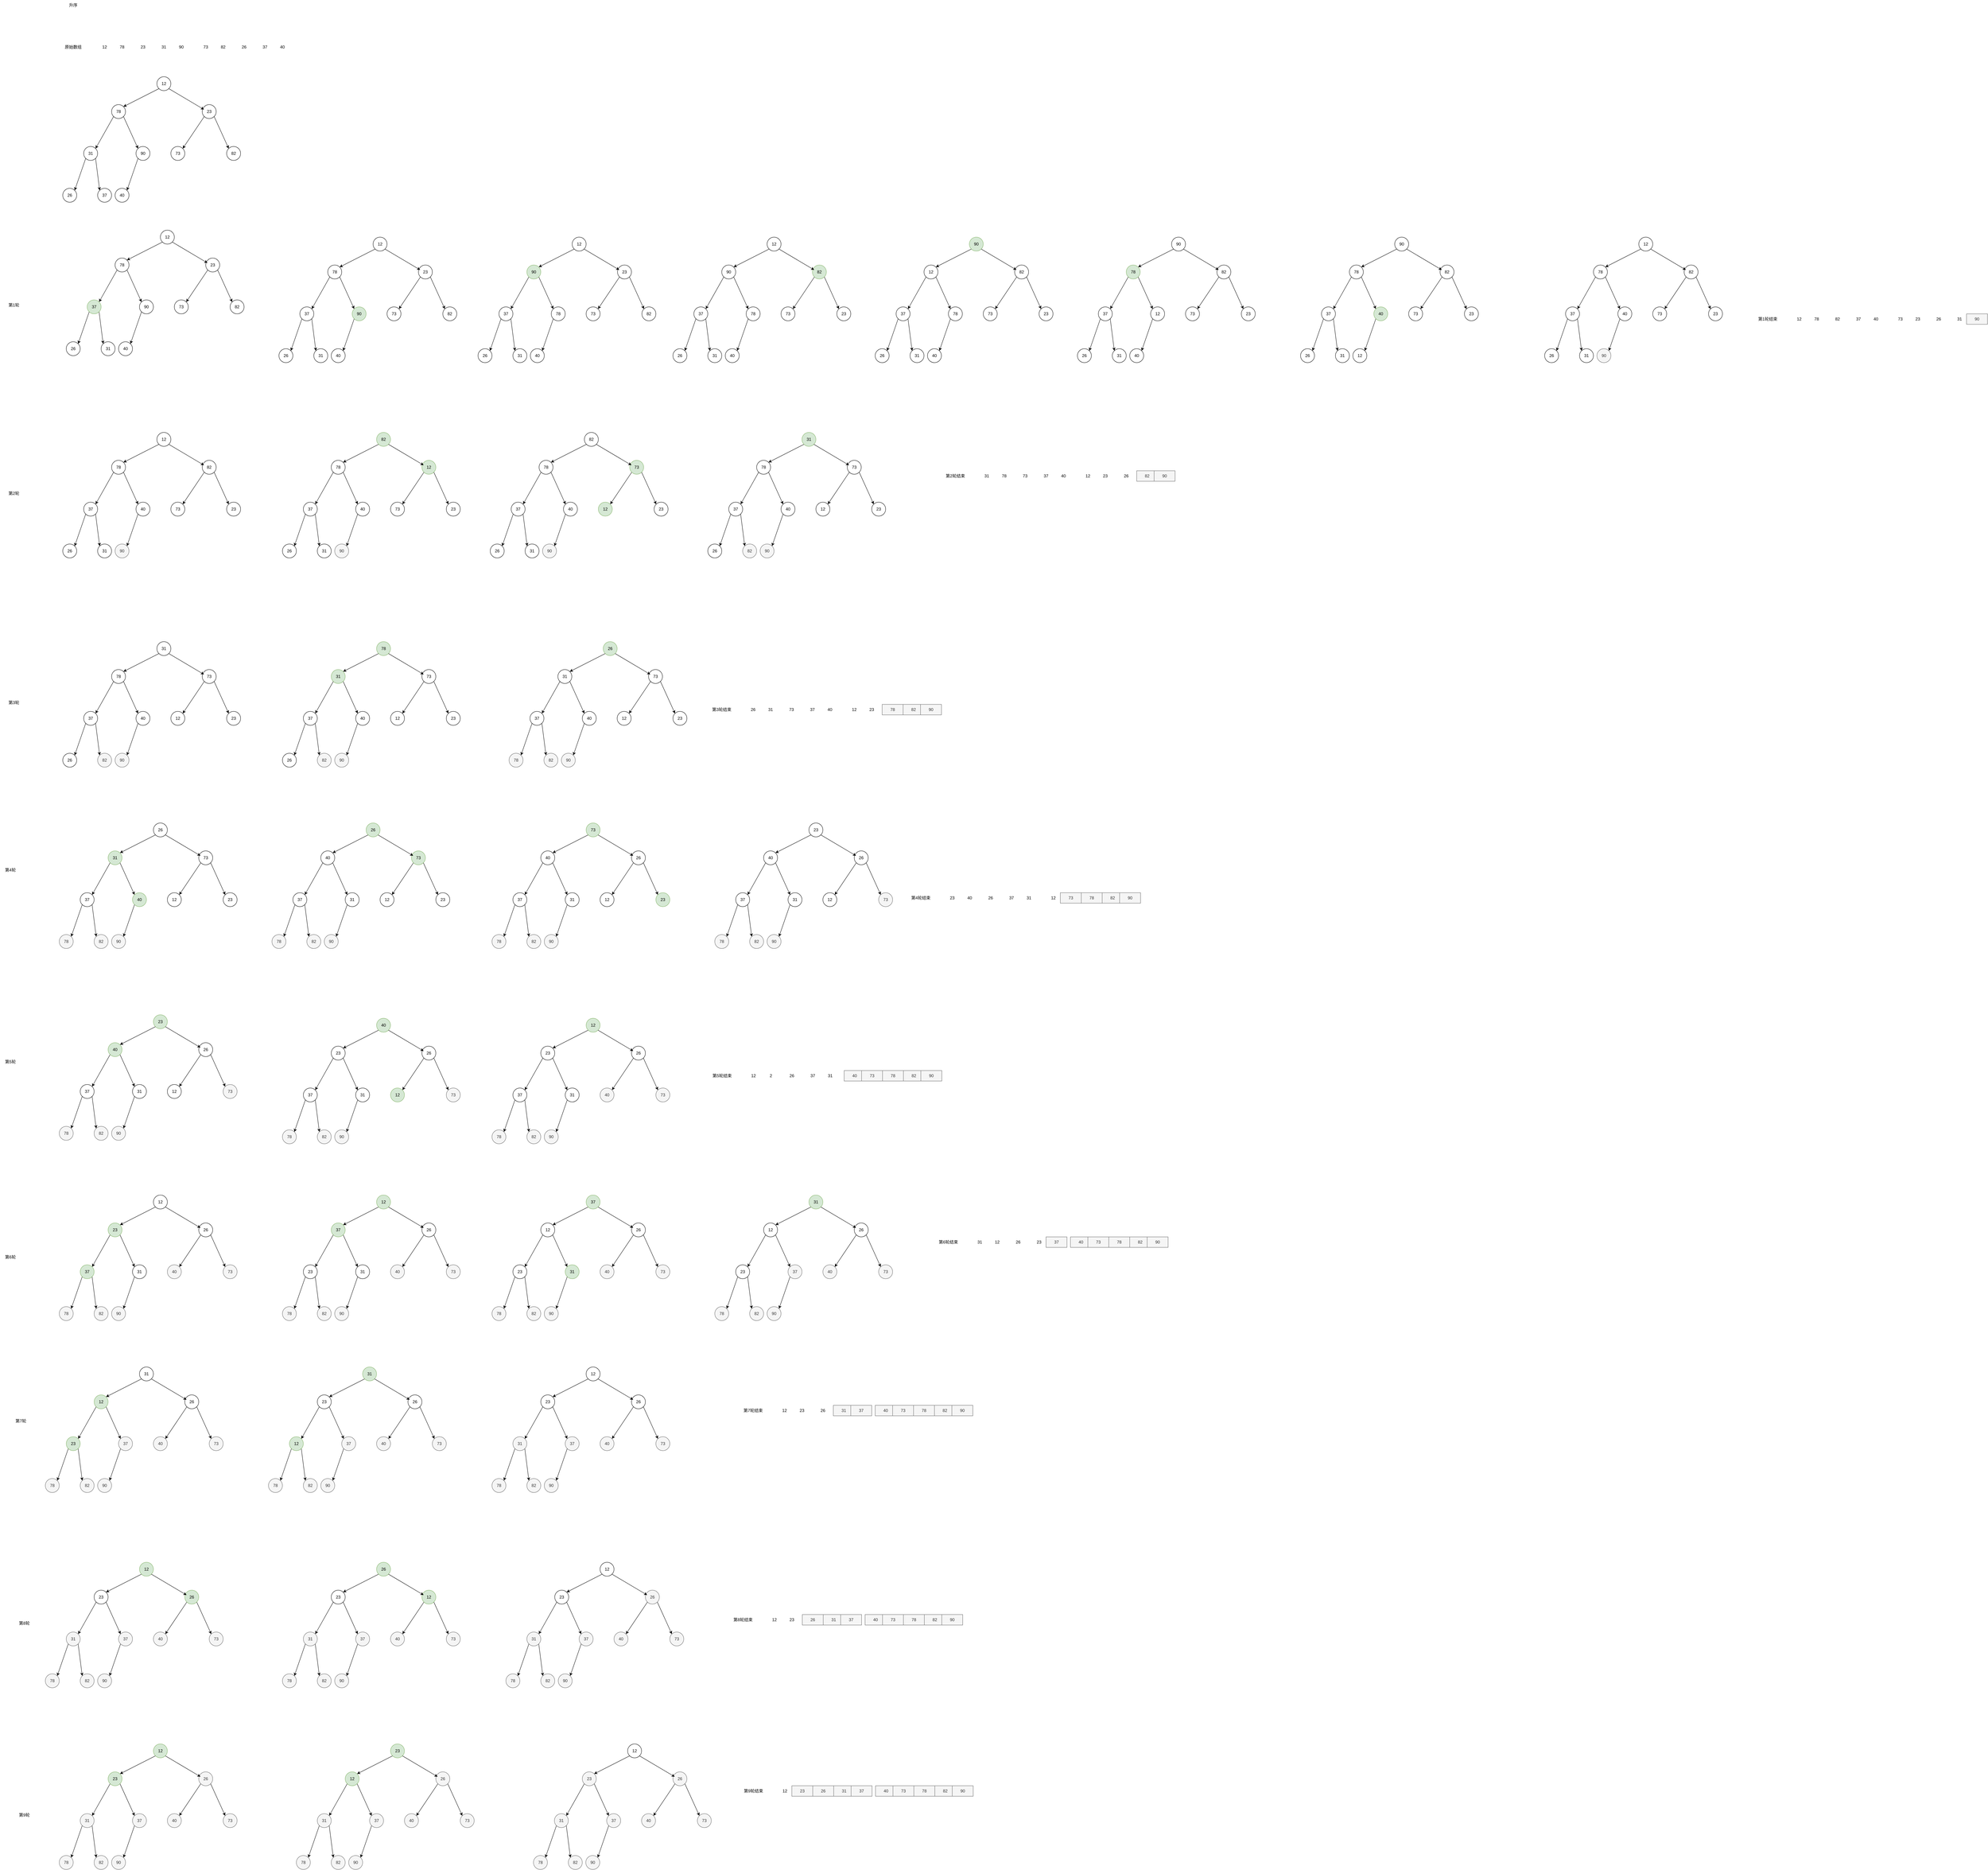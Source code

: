 <mxfile version="26.0.16">
  <diagram name="第 1 页" id="roKNp2rdfv4RKgE0evIZ">
    <mxGraphModel dx="1967" dy="1282" grid="1" gridSize="10" guides="1" tooltips="1" connect="1" arrows="1" fold="1" page="1" pageScale="1" pageWidth="827" pageHeight="1169" math="0" shadow="0">
      <root>
        <mxCell id="0" />
        <mxCell id="1" parent="0" />
        <mxCell id="IT2hM6XYL7dspV1mziBI-1" value="升序" style="text;html=1;align=center;verticalAlign=middle;whiteSpace=wrap;rounded=0;" vertex="1" parent="1">
          <mxGeometry x="50" y="80" width="60" height="30" as="geometry" />
        </mxCell>
        <mxCell id="IT2hM6XYL7dspV1mziBI-2" value="原始数组" style="text;html=1;align=center;verticalAlign=middle;whiteSpace=wrap;rounded=0;" vertex="1" parent="1">
          <mxGeometry x="50" y="200" width="60" height="30" as="geometry" />
        </mxCell>
        <mxCell id="IT2hM6XYL7dspV1mziBI-3" value="12" style="text;html=1;align=center;verticalAlign=middle;whiteSpace=wrap;rounded=0;" vertex="1" parent="1">
          <mxGeometry x="140" y="200" width="60" height="30" as="geometry" />
        </mxCell>
        <mxCell id="IT2hM6XYL7dspV1mziBI-4" value="78" style="text;html=1;align=center;verticalAlign=middle;whiteSpace=wrap;rounded=0;" vertex="1" parent="1">
          <mxGeometry x="190" y="200" width="60" height="30" as="geometry" />
        </mxCell>
        <mxCell id="IT2hM6XYL7dspV1mziBI-5" value="23" style="text;html=1;align=center;verticalAlign=middle;whiteSpace=wrap;rounded=0;" vertex="1" parent="1">
          <mxGeometry x="250" y="200" width="60" height="30" as="geometry" />
        </mxCell>
        <mxCell id="IT2hM6XYL7dspV1mziBI-6" value="31" style="text;html=1;align=center;verticalAlign=middle;whiteSpace=wrap;rounded=0;" vertex="1" parent="1">
          <mxGeometry x="310" y="200" width="60" height="30" as="geometry" />
        </mxCell>
        <mxCell id="IT2hM6XYL7dspV1mziBI-7" value="90" style="text;html=1;align=center;verticalAlign=middle;whiteSpace=wrap;rounded=0;" vertex="1" parent="1">
          <mxGeometry x="360" y="200" width="60" height="30" as="geometry" />
        </mxCell>
        <mxCell id="IT2hM6XYL7dspV1mziBI-8" value="73" style="text;html=1;align=center;verticalAlign=middle;whiteSpace=wrap;rounded=0;" vertex="1" parent="1">
          <mxGeometry x="430" y="200" width="60" height="30" as="geometry" />
        </mxCell>
        <mxCell id="IT2hM6XYL7dspV1mziBI-9" value="82" style="text;html=1;align=center;verticalAlign=middle;whiteSpace=wrap;rounded=0;" vertex="1" parent="1">
          <mxGeometry x="480" y="200" width="60" height="30" as="geometry" />
        </mxCell>
        <mxCell id="IT2hM6XYL7dspV1mziBI-10" value="26" style="text;html=1;align=center;verticalAlign=middle;whiteSpace=wrap;rounded=0;" vertex="1" parent="1">
          <mxGeometry x="540" y="200" width="60" height="30" as="geometry" />
        </mxCell>
        <mxCell id="IT2hM6XYL7dspV1mziBI-11" value="37" style="text;html=1;align=center;verticalAlign=middle;whiteSpace=wrap;rounded=0;" vertex="1" parent="1">
          <mxGeometry x="600" y="200" width="60" height="30" as="geometry" />
        </mxCell>
        <mxCell id="IT2hM6XYL7dspV1mziBI-12" value="40" style="text;html=1;align=center;verticalAlign=middle;whiteSpace=wrap;rounded=0;" vertex="1" parent="1">
          <mxGeometry x="650" y="200" width="60" height="30" as="geometry" />
        </mxCell>
        <mxCell id="IT2hM6XYL7dspV1mziBI-23" style="rounded=0;orthogonalLoop=1;jettySize=auto;html=1;exitX=0;exitY=1;exitDx=0;exitDy=0;entryX=1;entryY=0;entryDx=0;entryDy=0;" edge="1" parent="1" source="IT2hM6XYL7dspV1mziBI-13" target="IT2hM6XYL7dspV1mziBI-14">
          <mxGeometry relative="1" as="geometry" />
        </mxCell>
        <mxCell id="IT2hM6XYL7dspV1mziBI-13" value="12" style="ellipse;whiteSpace=wrap;html=1;aspect=fixed;" vertex="1" parent="1">
          <mxGeometry x="320" y="300" width="40" height="40" as="geometry" />
        </mxCell>
        <mxCell id="IT2hM6XYL7dspV1mziBI-24" style="rounded=0;orthogonalLoop=1;jettySize=auto;html=1;exitX=0;exitY=1;exitDx=0;exitDy=0;entryX=1;entryY=0;entryDx=0;entryDy=0;" edge="1" parent="1" source="IT2hM6XYL7dspV1mziBI-14" target="IT2hM6XYL7dspV1mziBI-16">
          <mxGeometry relative="1" as="geometry" />
        </mxCell>
        <mxCell id="IT2hM6XYL7dspV1mziBI-31" style="rounded=0;orthogonalLoop=1;jettySize=auto;html=1;exitX=1;exitY=1;exitDx=0;exitDy=0;entryX=0;entryY=0;entryDx=0;entryDy=0;" edge="1" parent="1" source="IT2hM6XYL7dspV1mziBI-14" target="IT2hM6XYL7dspV1mziBI-17">
          <mxGeometry relative="1" as="geometry" />
        </mxCell>
        <mxCell id="IT2hM6XYL7dspV1mziBI-14" value="78" style="ellipse;whiteSpace=wrap;html=1;aspect=fixed;" vertex="1" parent="1">
          <mxGeometry x="190" y="380" width="40" height="40" as="geometry" />
        </mxCell>
        <mxCell id="IT2hM6XYL7dspV1mziBI-28" style="rounded=0;orthogonalLoop=1;jettySize=auto;html=1;exitX=0;exitY=1;exitDx=0;exitDy=0;entryX=1;entryY=0;entryDx=0;entryDy=0;" edge="1" parent="1" source="IT2hM6XYL7dspV1mziBI-15" target="IT2hM6XYL7dspV1mziBI-18">
          <mxGeometry relative="1" as="geometry" />
        </mxCell>
        <mxCell id="IT2hM6XYL7dspV1mziBI-29" style="rounded=0;orthogonalLoop=1;jettySize=auto;html=1;exitX=1;exitY=1;exitDx=0;exitDy=0;entryX=0;entryY=0;entryDx=0;entryDy=0;" edge="1" parent="1" source="IT2hM6XYL7dspV1mziBI-15" target="IT2hM6XYL7dspV1mziBI-19">
          <mxGeometry relative="1" as="geometry" />
        </mxCell>
        <mxCell id="IT2hM6XYL7dspV1mziBI-15" value="23" style="ellipse;whiteSpace=wrap;html=1;aspect=fixed;" vertex="1" parent="1">
          <mxGeometry x="450" y="380" width="40" height="40" as="geometry" />
        </mxCell>
        <mxCell id="IT2hM6XYL7dspV1mziBI-25" style="rounded=0;orthogonalLoop=1;jettySize=auto;html=1;exitX=0;exitY=1;exitDx=0;exitDy=0;entryX=1;entryY=0;entryDx=0;entryDy=0;" edge="1" parent="1" source="IT2hM6XYL7dspV1mziBI-16" target="IT2hM6XYL7dspV1mziBI-20">
          <mxGeometry relative="1" as="geometry" />
        </mxCell>
        <mxCell id="IT2hM6XYL7dspV1mziBI-26" style="rounded=0;orthogonalLoop=1;jettySize=auto;html=1;exitX=1;exitY=1;exitDx=0;exitDy=0;entryX=0;entryY=0;entryDx=0;entryDy=0;" edge="1" parent="1" source="IT2hM6XYL7dspV1mziBI-16" target="IT2hM6XYL7dspV1mziBI-21">
          <mxGeometry relative="1" as="geometry" />
        </mxCell>
        <mxCell id="IT2hM6XYL7dspV1mziBI-16" value="31" style="ellipse;whiteSpace=wrap;html=1;aspect=fixed;" vertex="1" parent="1">
          <mxGeometry x="110" y="500" width="40" height="40" as="geometry" />
        </mxCell>
        <mxCell id="IT2hM6XYL7dspV1mziBI-27" style="rounded=0;orthogonalLoop=1;jettySize=auto;html=1;exitX=0;exitY=1;exitDx=0;exitDy=0;entryX=1;entryY=0;entryDx=0;entryDy=0;" edge="1" parent="1" source="IT2hM6XYL7dspV1mziBI-17" target="IT2hM6XYL7dspV1mziBI-22">
          <mxGeometry relative="1" as="geometry" />
        </mxCell>
        <mxCell id="IT2hM6XYL7dspV1mziBI-17" value="90" style="ellipse;whiteSpace=wrap;html=1;aspect=fixed;" vertex="1" parent="1">
          <mxGeometry x="260" y="500" width="40" height="40" as="geometry" />
        </mxCell>
        <mxCell id="IT2hM6XYL7dspV1mziBI-18" value="73" style="ellipse;whiteSpace=wrap;html=1;aspect=fixed;" vertex="1" parent="1">
          <mxGeometry x="360" y="500" width="40" height="40" as="geometry" />
        </mxCell>
        <mxCell id="IT2hM6XYL7dspV1mziBI-19" value="82" style="ellipse;whiteSpace=wrap;html=1;aspect=fixed;" vertex="1" parent="1">
          <mxGeometry x="520" y="500" width="40" height="40" as="geometry" />
        </mxCell>
        <mxCell id="IT2hM6XYL7dspV1mziBI-20" value="26" style="ellipse;whiteSpace=wrap;html=1;aspect=fixed;" vertex="1" parent="1">
          <mxGeometry x="50" y="620" width="40" height="40" as="geometry" />
        </mxCell>
        <mxCell id="IT2hM6XYL7dspV1mziBI-21" value="37" style="ellipse;whiteSpace=wrap;html=1;aspect=fixed;" vertex="1" parent="1">
          <mxGeometry x="150" y="620" width="40" height="40" as="geometry" />
        </mxCell>
        <mxCell id="IT2hM6XYL7dspV1mziBI-22" value="40" style="ellipse;whiteSpace=wrap;html=1;aspect=fixed;" vertex="1" parent="1">
          <mxGeometry x="200" y="620" width="40" height="40" as="geometry" />
        </mxCell>
        <mxCell id="IT2hM6XYL7dspV1mziBI-30" style="rounded=0;orthogonalLoop=1;jettySize=auto;html=1;exitX=1;exitY=1;exitDx=0;exitDy=0;entryX=0.125;entryY=0.35;entryDx=0;entryDy=0;entryPerimeter=0;" edge="1" parent="1" source="IT2hM6XYL7dspV1mziBI-13" target="IT2hM6XYL7dspV1mziBI-15">
          <mxGeometry relative="1" as="geometry" />
        </mxCell>
        <mxCell id="IT2hM6XYL7dspV1mziBI-32" style="rounded=0;orthogonalLoop=1;jettySize=auto;html=1;exitX=0;exitY=1;exitDx=0;exitDy=0;entryX=1;entryY=0;entryDx=0;entryDy=0;" edge="1" parent="1" source="IT2hM6XYL7dspV1mziBI-33" target="IT2hM6XYL7dspV1mziBI-36">
          <mxGeometry relative="1" as="geometry" />
        </mxCell>
        <mxCell id="IT2hM6XYL7dspV1mziBI-33" value="12" style="ellipse;whiteSpace=wrap;html=1;aspect=fixed;" vertex="1" parent="1">
          <mxGeometry x="330" y="740" width="40" height="40" as="geometry" />
        </mxCell>
        <mxCell id="IT2hM6XYL7dspV1mziBI-34" style="rounded=0;orthogonalLoop=1;jettySize=auto;html=1;exitX=0;exitY=1;exitDx=0;exitDy=0;entryX=1;entryY=0;entryDx=0;entryDy=0;" edge="1" parent="1" source="IT2hM6XYL7dspV1mziBI-36" target="IT2hM6XYL7dspV1mziBI-42">
          <mxGeometry relative="1" as="geometry" />
        </mxCell>
        <mxCell id="IT2hM6XYL7dspV1mziBI-35" style="rounded=0;orthogonalLoop=1;jettySize=auto;html=1;exitX=1;exitY=1;exitDx=0;exitDy=0;entryX=0;entryY=0;entryDx=0;entryDy=0;" edge="1" parent="1" source="IT2hM6XYL7dspV1mziBI-36" target="IT2hM6XYL7dspV1mziBI-44">
          <mxGeometry relative="1" as="geometry" />
        </mxCell>
        <mxCell id="IT2hM6XYL7dspV1mziBI-36" value="78" style="ellipse;whiteSpace=wrap;html=1;aspect=fixed;" vertex="1" parent="1">
          <mxGeometry x="200" y="820" width="40" height="40" as="geometry" />
        </mxCell>
        <mxCell id="IT2hM6XYL7dspV1mziBI-37" style="rounded=0;orthogonalLoop=1;jettySize=auto;html=1;exitX=0;exitY=1;exitDx=0;exitDy=0;entryX=1;entryY=0;entryDx=0;entryDy=0;" edge="1" parent="1" source="IT2hM6XYL7dspV1mziBI-39" target="IT2hM6XYL7dspV1mziBI-45">
          <mxGeometry relative="1" as="geometry" />
        </mxCell>
        <mxCell id="IT2hM6XYL7dspV1mziBI-38" style="rounded=0;orthogonalLoop=1;jettySize=auto;html=1;exitX=1;exitY=1;exitDx=0;exitDy=0;entryX=0;entryY=0;entryDx=0;entryDy=0;" edge="1" parent="1" source="IT2hM6XYL7dspV1mziBI-39" target="IT2hM6XYL7dspV1mziBI-46">
          <mxGeometry relative="1" as="geometry" />
        </mxCell>
        <mxCell id="IT2hM6XYL7dspV1mziBI-39" value="23" style="ellipse;whiteSpace=wrap;html=1;aspect=fixed;" vertex="1" parent="1">
          <mxGeometry x="460" y="820" width="40" height="40" as="geometry" />
        </mxCell>
        <mxCell id="IT2hM6XYL7dspV1mziBI-40" style="rounded=0;orthogonalLoop=1;jettySize=auto;html=1;exitX=0;exitY=1;exitDx=0;exitDy=0;entryX=1;entryY=0;entryDx=0;entryDy=0;" edge="1" parent="1" source="IT2hM6XYL7dspV1mziBI-42" target="IT2hM6XYL7dspV1mziBI-47">
          <mxGeometry relative="1" as="geometry" />
        </mxCell>
        <mxCell id="IT2hM6XYL7dspV1mziBI-41" style="rounded=0;orthogonalLoop=1;jettySize=auto;html=1;exitX=1;exitY=1;exitDx=0;exitDy=0;entryX=0;entryY=0;entryDx=0;entryDy=0;" edge="1" parent="1" source="IT2hM6XYL7dspV1mziBI-42" target="IT2hM6XYL7dspV1mziBI-48">
          <mxGeometry relative="1" as="geometry" />
        </mxCell>
        <mxCell id="IT2hM6XYL7dspV1mziBI-42" value="37" style="ellipse;whiteSpace=wrap;html=1;aspect=fixed;fillColor=#d5e8d4;strokeColor=#82b366;" vertex="1" parent="1">
          <mxGeometry x="120" y="940" width="40" height="40" as="geometry" />
        </mxCell>
        <mxCell id="IT2hM6XYL7dspV1mziBI-43" style="rounded=0;orthogonalLoop=1;jettySize=auto;html=1;exitX=0;exitY=1;exitDx=0;exitDy=0;entryX=1;entryY=0;entryDx=0;entryDy=0;" edge="1" parent="1" source="IT2hM6XYL7dspV1mziBI-44" target="IT2hM6XYL7dspV1mziBI-49">
          <mxGeometry relative="1" as="geometry" />
        </mxCell>
        <mxCell id="IT2hM6XYL7dspV1mziBI-44" value="90" style="ellipse;whiteSpace=wrap;html=1;aspect=fixed;" vertex="1" parent="1">
          <mxGeometry x="270" y="940" width="40" height="40" as="geometry" />
        </mxCell>
        <mxCell id="IT2hM6XYL7dspV1mziBI-45" value="73" style="ellipse;whiteSpace=wrap;html=1;aspect=fixed;" vertex="1" parent="1">
          <mxGeometry x="370" y="940" width="40" height="40" as="geometry" />
        </mxCell>
        <mxCell id="IT2hM6XYL7dspV1mziBI-46" value="82" style="ellipse;whiteSpace=wrap;html=1;aspect=fixed;" vertex="1" parent="1">
          <mxGeometry x="530" y="940" width="40" height="40" as="geometry" />
        </mxCell>
        <mxCell id="IT2hM6XYL7dspV1mziBI-47" value="26" style="ellipse;whiteSpace=wrap;html=1;aspect=fixed;" vertex="1" parent="1">
          <mxGeometry x="60" y="1060" width="40" height="40" as="geometry" />
        </mxCell>
        <mxCell id="IT2hM6XYL7dspV1mziBI-48" value="31" style="ellipse;whiteSpace=wrap;html=1;aspect=fixed;" vertex="1" parent="1">
          <mxGeometry x="160" y="1060" width="40" height="40" as="geometry" />
        </mxCell>
        <mxCell id="IT2hM6XYL7dspV1mziBI-49" value="40" style="ellipse;whiteSpace=wrap;html=1;aspect=fixed;" vertex="1" parent="1">
          <mxGeometry x="210" y="1060" width="40" height="40" as="geometry" />
        </mxCell>
        <mxCell id="IT2hM6XYL7dspV1mziBI-50" style="rounded=0;orthogonalLoop=1;jettySize=auto;html=1;exitX=1;exitY=1;exitDx=0;exitDy=0;entryX=0.125;entryY=0.35;entryDx=0;entryDy=0;entryPerimeter=0;" edge="1" parent="1" source="IT2hM6XYL7dspV1mziBI-33" target="IT2hM6XYL7dspV1mziBI-39">
          <mxGeometry relative="1" as="geometry" />
        </mxCell>
        <mxCell id="IT2hM6XYL7dspV1mziBI-70" style="rounded=0;orthogonalLoop=1;jettySize=auto;html=1;exitX=0;exitY=1;exitDx=0;exitDy=0;entryX=1;entryY=0;entryDx=0;entryDy=0;" edge="1" parent="1" source="IT2hM6XYL7dspV1mziBI-71" target="IT2hM6XYL7dspV1mziBI-74">
          <mxGeometry relative="1" as="geometry" />
        </mxCell>
        <mxCell id="IT2hM6XYL7dspV1mziBI-71" value="12" style="ellipse;whiteSpace=wrap;html=1;aspect=fixed;" vertex="1" parent="1">
          <mxGeometry x="940" y="760" width="40" height="40" as="geometry" />
        </mxCell>
        <mxCell id="IT2hM6XYL7dspV1mziBI-72" style="rounded=0;orthogonalLoop=1;jettySize=auto;html=1;exitX=0;exitY=1;exitDx=0;exitDy=0;entryX=1;entryY=0;entryDx=0;entryDy=0;" edge="1" parent="1" source="IT2hM6XYL7dspV1mziBI-74" target="IT2hM6XYL7dspV1mziBI-80">
          <mxGeometry relative="1" as="geometry" />
        </mxCell>
        <mxCell id="IT2hM6XYL7dspV1mziBI-73" style="rounded=0;orthogonalLoop=1;jettySize=auto;html=1;exitX=1;exitY=1;exitDx=0;exitDy=0;entryX=0;entryY=0;entryDx=0;entryDy=0;" edge="1" parent="1" source="IT2hM6XYL7dspV1mziBI-74" target="IT2hM6XYL7dspV1mziBI-82">
          <mxGeometry relative="1" as="geometry" />
        </mxCell>
        <mxCell id="IT2hM6XYL7dspV1mziBI-74" value="78" style="ellipse;whiteSpace=wrap;html=1;aspect=fixed;" vertex="1" parent="1">
          <mxGeometry x="810" y="840" width="40" height="40" as="geometry" />
        </mxCell>
        <mxCell id="IT2hM6XYL7dspV1mziBI-75" style="rounded=0;orthogonalLoop=1;jettySize=auto;html=1;exitX=0;exitY=1;exitDx=0;exitDy=0;entryX=1;entryY=0;entryDx=0;entryDy=0;" edge="1" parent="1" source="IT2hM6XYL7dspV1mziBI-77" target="IT2hM6XYL7dspV1mziBI-83">
          <mxGeometry relative="1" as="geometry" />
        </mxCell>
        <mxCell id="IT2hM6XYL7dspV1mziBI-76" style="rounded=0;orthogonalLoop=1;jettySize=auto;html=1;exitX=1;exitY=1;exitDx=0;exitDy=0;entryX=0;entryY=0;entryDx=0;entryDy=0;" edge="1" parent="1" source="IT2hM6XYL7dspV1mziBI-77" target="IT2hM6XYL7dspV1mziBI-84">
          <mxGeometry relative="1" as="geometry" />
        </mxCell>
        <mxCell id="IT2hM6XYL7dspV1mziBI-77" value="23" style="ellipse;whiteSpace=wrap;html=1;aspect=fixed;" vertex="1" parent="1">
          <mxGeometry x="1070" y="840" width="40" height="40" as="geometry" />
        </mxCell>
        <mxCell id="IT2hM6XYL7dspV1mziBI-78" style="rounded=0;orthogonalLoop=1;jettySize=auto;html=1;exitX=0;exitY=1;exitDx=0;exitDy=0;entryX=1;entryY=0;entryDx=0;entryDy=0;" edge="1" parent="1" source="IT2hM6XYL7dspV1mziBI-80" target="IT2hM6XYL7dspV1mziBI-85">
          <mxGeometry relative="1" as="geometry" />
        </mxCell>
        <mxCell id="IT2hM6XYL7dspV1mziBI-79" style="rounded=0;orthogonalLoop=1;jettySize=auto;html=1;exitX=1;exitY=1;exitDx=0;exitDy=0;entryX=0;entryY=0;entryDx=0;entryDy=0;" edge="1" parent="1" source="IT2hM6XYL7dspV1mziBI-80" target="IT2hM6XYL7dspV1mziBI-86">
          <mxGeometry relative="1" as="geometry" />
        </mxCell>
        <mxCell id="IT2hM6XYL7dspV1mziBI-80" value="37" style="ellipse;whiteSpace=wrap;html=1;aspect=fixed;" vertex="1" parent="1">
          <mxGeometry x="730" y="960" width="40" height="40" as="geometry" />
        </mxCell>
        <mxCell id="IT2hM6XYL7dspV1mziBI-81" style="rounded=0;orthogonalLoop=1;jettySize=auto;html=1;exitX=0;exitY=1;exitDx=0;exitDy=0;entryX=1;entryY=0;entryDx=0;entryDy=0;" edge="1" parent="1" source="IT2hM6XYL7dspV1mziBI-82" target="IT2hM6XYL7dspV1mziBI-87">
          <mxGeometry relative="1" as="geometry" />
        </mxCell>
        <mxCell id="IT2hM6XYL7dspV1mziBI-82" value="90" style="ellipse;whiteSpace=wrap;html=1;aspect=fixed;fillColor=#d5e8d4;strokeColor=#82b366;" vertex="1" parent="1">
          <mxGeometry x="880" y="960" width="40" height="40" as="geometry" />
        </mxCell>
        <mxCell id="IT2hM6XYL7dspV1mziBI-83" value="73" style="ellipse;whiteSpace=wrap;html=1;aspect=fixed;" vertex="1" parent="1">
          <mxGeometry x="980" y="960" width="40" height="40" as="geometry" />
        </mxCell>
        <mxCell id="IT2hM6XYL7dspV1mziBI-84" value="82" style="ellipse;whiteSpace=wrap;html=1;aspect=fixed;" vertex="1" parent="1">
          <mxGeometry x="1140" y="960" width="40" height="40" as="geometry" />
        </mxCell>
        <mxCell id="IT2hM6XYL7dspV1mziBI-85" value="26" style="ellipse;whiteSpace=wrap;html=1;aspect=fixed;" vertex="1" parent="1">
          <mxGeometry x="670" y="1080" width="40" height="40" as="geometry" />
        </mxCell>
        <mxCell id="IT2hM6XYL7dspV1mziBI-86" value="31" style="ellipse;whiteSpace=wrap;html=1;aspect=fixed;" vertex="1" parent="1">
          <mxGeometry x="770" y="1080" width="40" height="40" as="geometry" />
        </mxCell>
        <mxCell id="IT2hM6XYL7dspV1mziBI-87" value="40" style="ellipse;whiteSpace=wrap;html=1;aspect=fixed;" vertex="1" parent="1">
          <mxGeometry x="820" y="1080" width="40" height="40" as="geometry" />
        </mxCell>
        <mxCell id="IT2hM6XYL7dspV1mziBI-88" style="rounded=0;orthogonalLoop=1;jettySize=auto;html=1;exitX=1;exitY=1;exitDx=0;exitDy=0;entryX=0.125;entryY=0.35;entryDx=0;entryDy=0;entryPerimeter=0;" edge="1" parent="1" source="IT2hM6XYL7dspV1mziBI-71" target="IT2hM6XYL7dspV1mziBI-77">
          <mxGeometry relative="1" as="geometry" />
        </mxCell>
        <mxCell id="IT2hM6XYL7dspV1mziBI-89" style="rounded=0;orthogonalLoop=1;jettySize=auto;html=1;exitX=0;exitY=1;exitDx=0;exitDy=0;entryX=1;entryY=0;entryDx=0;entryDy=0;" edge="1" parent="1" source="IT2hM6XYL7dspV1mziBI-90" target="IT2hM6XYL7dspV1mziBI-93">
          <mxGeometry relative="1" as="geometry" />
        </mxCell>
        <mxCell id="IT2hM6XYL7dspV1mziBI-90" value="12" style="ellipse;whiteSpace=wrap;html=1;aspect=fixed;" vertex="1" parent="1">
          <mxGeometry x="1511" y="760" width="40" height="40" as="geometry" />
        </mxCell>
        <mxCell id="IT2hM6XYL7dspV1mziBI-91" style="rounded=0;orthogonalLoop=1;jettySize=auto;html=1;exitX=0;exitY=1;exitDx=0;exitDy=0;entryX=1;entryY=0;entryDx=0;entryDy=0;" edge="1" parent="1" source="IT2hM6XYL7dspV1mziBI-93" target="IT2hM6XYL7dspV1mziBI-99">
          <mxGeometry relative="1" as="geometry" />
        </mxCell>
        <mxCell id="IT2hM6XYL7dspV1mziBI-92" style="rounded=0;orthogonalLoop=1;jettySize=auto;html=1;exitX=1;exitY=1;exitDx=0;exitDy=0;entryX=0;entryY=0;entryDx=0;entryDy=0;" edge="1" parent="1" source="IT2hM6XYL7dspV1mziBI-93" target="IT2hM6XYL7dspV1mziBI-101">
          <mxGeometry relative="1" as="geometry" />
        </mxCell>
        <mxCell id="IT2hM6XYL7dspV1mziBI-93" value="90" style="ellipse;whiteSpace=wrap;html=1;aspect=fixed;fillColor=#d5e8d4;strokeColor=#82b366;" vertex="1" parent="1">
          <mxGeometry x="1381" y="840" width="40" height="40" as="geometry" />
        </mxCell>
        <mxCell id="IT2hM6XYL7dspV1mziBI-94" style="rounded=0;orthogonalLoop=1;jettySize=auto;html=1;exitX=0;exitY=1;exitDx=0;exitDy=0;entryX=1;entryY=0;entryDx=0;entryDy=0;" edge="1" parent="1" source="IT2hM6XYL7dspV1mziBI-96" target="IT2hM6XYL7dspV1mziBI-102">
          <mxGeometry relative="1" as="geometry" />
        </mxCell>
        <mxCell id="IT2hM6XYL7dspV1mziBI-95" style="rounded=0;orthogonalLoop=1;jettySize=auto;html=1;exitX=1;exitY=1;exitDx=0;exitDy=0;entryX=0;entryY=0;entryDx=0;entryDy=0;" edge="1" parent="1" source="IT2hM6XYL7dspV1mziBI-96" target="IT2hM6XYL7dspV1mziBI-103">
          <mxGeometry relative="1" as="geometry" />
        </mxCell>
        <mxCell id="IT2hM6XYL7dspV1mziBI-96" value="23" style="ellipse;whiteSpace=wrap;html=1;aspect=fixed;" vertex="1" parent="1">
          <mxGeometry x="1641" y="840" width="40" height="40" as="geometry" />
        </mxCell>
        <mxCell id="IT2hM6XYL7dspV1mziBI-97" style="rounded=0;orthogonalLoop=1;jettySize=auto;html=1;exitX=0;exitY=1;exitDx=0;exitDy=0;entryX=1;entryY=0;entryDx=0;entryDy=0;" edge="1" parent="1" source="IT2hM6XYL7dspV1mziBI-99" target="IT2hM6XYL7dspV1mziBI-104">
          <mxGeometry relative="1" as="geometry" />
        </mxCell>
        <mxCell id="IT2hM6XYL7dspV1mziBI-98" style="rounded=0;orthogonalLoop=1;jettySize=auto;html=1;exitX=1;exitY=1;exitDx=0;exitDy=0;entryX=0;entryY=0;entryDx=0;entryDy=0;" edge="1" parent="1" source="IT2hM6XYL7dspV1mziBI-99" target="IT2hM6XYL7dspV1mziBI-105">
          <mxGeometry relative="1" as="geometry" />
        </mxCell>
        <mxCell id="IT2hM6XYL7dspV1mziBI-99" value="37" style="ellipse;whiteSpace=wrap;html=1;aspect=fixed;" vertex="1" parent="1">
          <mxGeometry x="1301" y="960" width="40" height="40" as="geometry" />
        </mxCell>
        <mxCell id="IT2hM6XYL7dspV1mziBI-100" style="rounded=0;orthogonalLoop=1;jettySize=auto;html=1;exitX=0;exitY=1;exitDx=0;exitDy=0;entryX=1;entryY=0;entryDx=0;entryDy=0;" edge="1" parent="1" source="IT2hM6XYL7dspV1mziBI-101" target="IT2hM6XYL7dspV1mziBI-106">
          <mxGeometry relative="1" as="geometry" />
        </mxCell>
        <mxCell id="IT2hM6XYL7dspV1mziBI-101" value="78" style="ellipse;whiteSpace=wrap;html=1;aspect=fixed;" vertex="1" parent="1">
          <mxGeometry x="1451" y="960" width="40" height="40" as="geometry" />
        </mxCell>
        <mxCell id="IT2hM6XYL7dspV1mziBI-102" value="73" style="ellipse;whiteSpace=wrap;html=1;aspect=fixed;" vertex="1" parent="1">
          <mxGeometry x="1551" y="960" width="40" height="40" as="geometry" />
        </mxCell>
        <mxCell id="IT2hM6XYL7dspV1mziBI-103" value="82" style="ellipse;whiteSpace=wrap;html=1;aspect=fixed;" vertex="1" parent="1">
          <mxGeometry x="1711" y="960" width="40" height="40" as="geometry" />
        </mxCell>
        <mxCell id="IT2hM6XYL7dspV1mziBI-104" value="26" style="ellipse;whiteSpace=wrap;html=1;aspect=fixed;" vertex="1" parent="1">
          <mxGeometry x="1241" y="1080" width="40" height="40" as="geometry" />
        </mxCell>
        <mxCell id="IT2hM6XYL7dspV1mziBI-105" value="31" style="ellipse;whiteSpace=wrap;html=1;aspect=fixed;" vertex="1" parent="1">
          <mxGeometry x="1341" y="1080" width="40" height="40" as="geometry" />
        </mxCell>
        <mxCell id="IT2hM6XYL7dspV1mziBI-106" value="40" style="ellipse;whiteSpace=wrap;html=1;aspect=fixed;" vertex="1" parent="1">
          <mxGeometry x="1391" y="1080" width="40" height="40" as="geometry" />
        </mxCell>
        <mxCell id="IT2hM6XYL7dspV1mziBI-107" style="rounded=0;orthogonalLoop=1;jettySize=auto;html=1;exitX=1;exitY=1;exitDx=0;exitDy=0;entryX=0.125;entryY=0.35;entryDx=0;entryDy=0;entryPerimeter=0;" edge="1" parent="1" source="IT2hM6XYL7dspV1mziBI-90" target="IT2hM6XYL7dspV1mziBI-96">
          <mxGeometry relative="1" as="geometry" />
        </mxCell>
        <mxCell id="IT2hM6XYL7dspV1mziBI-108" style="rounded=0;orthogonalLoop=1;jettySize=auto;html=1;exitX=0;exitY=1;exitDx=0;exitDy=0;entryX=1;entryY=0;entryDx=0;entryDy=0;" edge="1" parent="1" source="IT2hM6XYL7dspV1mziBI-109" target="IT2hM6XYL7dspV1mziBI-112">
          <mxGeometry relative="1" as="geometry" />
        </mxCell>
        <mxCell id="IT2hM6XYL7dspV1mziBI-109" value="12" style="ellipse;whiteSpace=wrap;html=1;aspect=fixed;" vertex="1" parent="1">
          <mxGeometry x="2070" y="760" width="40" height="40" as="geometry" />
        </mxCell>
        <mxCell id="IT2hM6XYL7dspV1mziBI-110" style="rounded=0;orthogonalLoop=1;jettySize=auto;html=1;exitX=0;exitY=1;exitDx=0;exitDy=0;entryX=1;entryY=0;entryDx=0;entryDy=0;" edge="1" parent="1" source="IT2hM6XYL7dspV1mziBI-112" target="IT2hM6XYL7dspV1mziBI-118">
          <mxGeometry relative="1" as="geometry" />
        </mxCell>
        <mxCell id="IT2hM6XYL7dspV1mziBI-111" style="rounded=0;orthogonalLoop=1;jettySize=auto;html=1;exitX=1;exitY=1;exitDx=0;exitDy=0;entryX=0;entryY=0;entryDx=0;entryDy=0;" edge="1" parent="1" source="IT2hM6XYL7dspV1mziBI-112" target="IT2hM6XYL7dspV1mziBI-120">
          <mxGeometry relative="1" as="geometry" />
        </mxCell>
        <mxCell id="IT2hM6XYL7dspV1mziBI-112" value="90" style="ellipse;whiteSpace=wrap;html=1;aspect=fixed;" vertex="1" parent="1">
          <mxGeometry x="1940" y="840" width="40" height="40" as="geometry" />
        </mxCell>
        <mxCell id="IT2hM6XYL7dspV1mziBI-113" style="rounded=0;orthogonalLoop=1;jettySize=auto;html=1;exitX=0;exitY=1;exitDx=0;exitDy=0;entryX=1;entryY=0;entryDx=0;entryDy=0;" edge="1" parent="1" source="IT2hM6XYL7dspV1mziBI-115" target="IT2hM6XYL7dspV1mziBI-121">
          <mxGeometry relative="1" as="geometry" />
        </mxCell>
        <mxCell id="IT2hM6XYL7dspV1mziBI-114" style="rounded=0;orthogonalLoop=1;jettySize=auto;html=1;exitX=1;exitY=1;exitDx=0;exitDy=0;entryX=0;entryY=0;entryDx=0;entryDy=0;" edge="1" parent="1" source="IT2hM6XYL7dspV1mziBI-115" target="IT2hM6XYL7dspV1mziBI-122">
          <mxGeometry relative="1" as="geometry" />
        </mxCell>
        <mxCell id="IT2hM6XYL7dspV1mziBI-115" value="82" style="ellipse;whiteSpace=wrap;html=1;aspect=fixed;fillColor=#d5e8d4;strokeColor=#82b366;" vertex="1" parent="1">
          <mxGeometry x="2200" y="840" width="40" height="40" as="geometry" />
        </mxCell>
        <mxCell id="IT2hM6XYL7dspV1mziBI-116" style="rounded=0;orthogonalLoop=1;jettySize=auto;html=1;exitX=0;exitY=1;exitDx=0;exitDy=0;entryX=1;entryY=0;entryDx=0;entryDy=0;" edge="1" parent="1" source="IT2hM6XYL7dspV1mziBI-118" target="IT2hM6XYL7dspV1mziBI-123">
          <mxGeometry relative="1" as="geometry" />
        </mxCell>
        <mxCell id="IT2hM6XYL7dspV1mziBI-117" style="rounded=0;orthogonalLoop=1;jettySize=auto;html=1;exitX=1;exitY=1;exitDx=0;exitDy=0;entryX=0;entryY=0;entryDx=0;entryDy=0;" edge="1" parent="1" source="IT2hM6XYL7dspV1mziBI-118" target="IT2hM6XYL7dspV1mziBI-124">
          <mxGeometry relative="1" as="geometry" />
        </mxCell>
        <mxCell id="IT2hM6XYL7dspV1mziBI-118" value="37" style="ellipse;whiteSpace=wrap;html=1;aspect=fixed;" vertex="1" parent="1">
          <mxGeometry x="1860" y="960" width="40" height="40" as="geometry" />
        </mxCell>
        <mxCell id="IT2hM6XYL7dspV1mziBI-119" style="rounded=0;orthogonalLoop=1;jettySize=auto;html=1;exitX=0;exitY=1;exitDx=0;exitDy=0;entryX=1;entryY=0;entryDx=0;entryDy=0;" edge="1" parent="1" source="IT2hM6XYL7dspV1mziBI-120" target="IT2hM6XYL7dspV1mziBI-125">
          <mxGeometry relative="1" as="geometry" />
        </mxCell>
        <mxCell id="IT2hM6XYL7dspV1mziBI-120" value="78" style="ellipse;whiteSpace=wrap;html=1;aspect=fixed;" vertex="1" parent="1">
          <mxGeometry x="2010" y="960" width="40" height="40" as="geometry" />
        </mxCell>
        <mxCell id="IT2hM6XYL7dspV1mziBI-121" value="73" style="ellipse;whiteSpace=wrap;html=1;aspect=fixed;" vertex="1" parent="1">
          <mxGeometry x="2110" y="960" width="40" height="40" as="geometry" />
        </mxCell>
        <mxCell id="IT2hM6XYL7dspV1mziBI-122" value="23" style="ellipse;whiteSpace=wrap;html=1;aspect=fixed;" vertex="1" parent="1">
          <mxGeometry x="2270" y="960" width="40" height="40" as="geometry" />
        </mxCell>
        <mxCell id="IT2hM6XYL7dspV1mziBI-123" value="26" style="ellipse;whiteSpace=wrap;html=1;aspect=fixed;" vertex="1" parent="1">
          <mxGeometry x="1800" y="1080" width="40" height="40" as="geometry" />
        </mxCell>
        <mxCell id="IT2hM6XYL7dspV1mziBI-124" value="31" style="ellipse;whiteSpace=wrap;html=1;aspect=fixed;" vertex="1" parent="1">
          <mxGeometry x="1900" y="1080" width="40" height="40" as="geometry" />
        </mxCell>
        <mxCell id="IT2hM6XYL7dspV1mziBI-125" value="40" style="ellipse;whiteSpace=wrap;html=1;aspect=fixed;" vertex="1" parent="1">
          <mxGeometry x="1950" y="1080" width="40" height="40" as="geometry" />
        </mxCell>
        <mxCell id="IT2hM6XYL7dspV1mziBI-126" style="rounded=0;orthogonalLoop=1;jettySize=auto;html=1;exitX=1;exitY=1;exitDx=0;exitDy=0;entryX=0.125;entryY=0.35;entryDx=0;entryDy=0;entryPerimeter=0;" edge="1" parent="1" source="IT2hM6XYL7dspV1mziBI-109" target="IT2hM6XYL7dspV1mziBI-115">
          <mxGeometry relative="1" as="geometry" />
        </mxCell>
        <mxCell id="IT2hM6XYL7dspV1mziBI-127" style="rounded=0;orthogonalLoop=1;jettySize=auto;html=1;exitX=0;exitY=1;exitDx=0;exitDy=0;entryX=1;entryY=0;entryDx=0;entryDy=0;" edge="1" parent="1" source="IT2hM6XYL7dspV1mziBI-128" target="IT2hM6XYL7dspV1mziBI-131">
          <mxGeometry relative="1" as="geometry" />
        </mxCell>
        <mxCell id="IT2hM6XYL7dspV1mziBI-128" value="90" style="ellipse;whiteSpace=wrap;html=1;aspect=fixed;fillColor=#d5e8d4;strokeColor=#82b366;" vertex="1" parent="1">
          <mxGeometry x="2650" y="760" width="40" height="40" as="geometry" />
        </mxCell>
        <mxCell id="IT2hM6XYL7dspV1mziBI-129" style="rounded=0;orthogonalLoop=1;jettySize=auto;html=1;exitX=0;exitY=1;exitDx=0;exitDy=0;entryX=1;entryY=0;entryDx=0;entryDy=0;" edge="1" parent="1" source="IT2hM6XYL7dspV1mziBI-131" target="IT2hM6XYL7dspV1mziBI-137">
          <mxGeometry relative="1" as="geometry" />
        </mxCell>
        <mxCell id="IT2hM6XYL7dspV1mziBI-130" style="rounded=0;orthogonalLoop=1;jettySize=auto;html=1;exitX=1;exitY=1;exitDx=0;exitDy=0;entryX=0;entryY=0;entryDx=0;entryDy=0;" edge="1" parent="1" source="IT2hM6XYL7dspV1mziBI-131" target="IT2hM6XYL7dspV1mziBI-139">
          <mxGeometry relative="1" as="geometry" />
        </mxCell>
        <mxCell id="IT2hM6XYL7dspV1mziBI-131" value="12" style="ellipse;whiteSpace=wrap;html=1;aspect=fixed;" vertex="1" parent="1">
          <mxGeometry x="2520" y="840" width="40" height="40" as="geometry" />
        </mxCell>
        <mxCell id="IT2hM6XYL7dspV1mziBI-132" style="rounded=0;orthogonalLoop=1;jettySize=auto;html=1;exitX=0;exitY=1;exitDx=0;exitDy=0;entryX=1;entryY=0;entryDx=0;entryDy=0;" edge="1" parent="1" source="IT2hM6XYL7dspV1mziBI-134" target="IT2hM6XYL7dspV1mziBI-140">
          <mxGeometry relative="1" as="geometry" />
        </mxCell>
        <mxCell id="IT2hM6XYL7dspV1mziBI-133" style="rounded=0;orthogonalLoop=1;jettySize=auto;html=1;exitX=1;exitY=1;exitDx=0;exitDy=0;entryX=0;entryY=0;entryDx=0;entryDy=0;" edge="1" parent="1" source="IT2hM6XYL7dspV1mziBI-134" target="IT2hM6XYL7dspV1mziBI-141">
          <mxGeometry relative="1" as="geometry" />
        </mxCell>
        <mxCell id="IT2hM6XYL7dspV1mziBI-134" value="82" style="ellipse;whiteSpace=wrap;html=1;aspect=fixed;" vertex="1" parent="1">
          <mxGeometry x="2780" y="840" width="40" height="40" as="geometry" />
        </mxCell>
        <mxCell id="IT2hM6XYL7dspV1mziBI-135" style="rounded=0;orthogonalLoop=1;jettySize=auto;html=1;exitX=0;exitY=1;exitDx=0;exitDy=0;entryX=1;entryY=0;entryDx=0;entryDy=0;" edge="1" parent="1" source="IT2hM6XYL7dspV1mziBI-137" target="IT2hM6XYL7dspV1mziBI-142">
          <mxGeometry relative="1" as="geometry" />
        </mxCell>
        <mxCell id="IT2hM6XYL7dspV1mziBI-136" style="rounded=0;orthogonalLoop=1;jettySize=auto;html=1;exitX=1;exitY=1;exitDx=0;exitDy=0;entryX=0;entryY=0;entryDx=0;entryDy=0;" edge="1" parent="1" source="IT2hM6XYL7dspV1mziBI-137" target="IT2hM6XYL7dspV1mziBI-143">
          <mxGeometry relative="1" as="geometry" />
        </mxCell>
        <mxCell id="IT2hM6XYL7dspV1mziBI-137" value="37" style="ellipse;whiteSpace=wrap;html=1;aspect=fixed;" vertex="1" parent="1">
          <mxGeometry x="2440" y="960" width="40" height="40" as="geometry" />
        </mxCell>
        <mxCell id="IT2hM6XYL7dspV1mziBI-138" style="rounded=0;orthogonalLoop=1;jettySize=auto;html=1;exitX=0;exitY=1;exitDx=0;exitDy=0;entryX=1;entryY=0;entryDx=0;entryDy=0;" edge="1" parent="1" source="IT2hM6XYL7dspV1mziBI-139" target="IT2hM6XYL7dspV1mziBI-144">
          <mxGeometry relative="1" as="geometry" />
        </mxCell>
        <mxCell id="IT2hM6XYL7dspV1mziBI-139" value="78" style="ellipse;whiteSpace=wrap;html=1;aspect=fixed;" vertex="1" parent="1">
          <mxGeometry x="2590" y="960" width="40" height="40" as="geometry" />
        </mxCell>
        <mxCell id="IT2hM6XYL7dspV1mziBI-140" value="73" style="ellipse;whiteSpace=wrap;html=1;aspect=fixed;" vertex="1" parent="1">
          <mxGeometry x="2690" y="960" width="40" height="40" as="geometry" />
        </mxCell>
        <mxCell id="IT2hM6XYL7dspV1mziBI-141" value="23" style="ellipse;whiteSpace=wrap;html=1;aspect=fixed;" vertex="1" parent="1">
          <mxGeometry x="2850" y="960" width="40" height="40" as="geometry" />
        </mxCell>
        <mxCell id="IT2hM6XYL7dspV1mziBI-142" value="26" style="ellipse;whiteSpace=wrap;html=1;aspect=fixed;" vertex="1" parent="1">
          <mxGeometry x="2380" y="1080" width="40" height="40" as="geometry" />
        </mxCell>
        <mxCell id="IT2hM6XYL7dspV1mziBI-143" value="31" style="ellipse;whiteSpace=wrap;html=1;aspect=fixed;" vertex="1" parent="1">
          <mxGeometry x="2480" y="1080" width="40" height="40" as="geometry" />
        </mxCell>
        <mxCell id="IT2hM6XYL7dspV1mziBI-144" value="40" style="ellipse;whiteSpace=wrap;html=1;aspect=fixed;" vertex="1" parent="1">
          <mxGeometry x="2530" y="1080" width="40" height="40" as="geometry" />
        </mxCell>
        <mxCell id="IT2hM6XYL7dspV1mziBI-145" style="rounded=0;orthogonalLoop=1;jettySize=auto;html=1;exitX=1;exitY=1;exitDx=0;exitDy=0;entryX=0.125;entryY=0.35;entryDx=0;entryDy=0;entryPerimeter=0;" edge="1" parent="1" source="IT2hM6XYL7dspV1mziBI-128" target="IT2hM6XYL7dspV1mziBI-134">
          <mxGeometry relative="1" as="geometry" />
        </mxCell>
        <mxCell id="IT2hM6XYL7dspV1mziBI-146" style="rounded=0;orthogonalLoop=1;jettySize=auto;html=1;exitX=0;exitY=1;exitDx=0;exitDy=0;entryX=1;entryY=0;entryDx=0;entryDy=0;" edge="1" parent="1" source="IT2hM6XYL7dspV1mziBI-147" target="IT2hM6XYL7dspV1mziBI-150">
          <mxGeometry relative="1" as="geometry" />
        </mxCell>
        <mxCell id="IT2hM6XYL7dspV1mziBI-147" value="90" style="ellipse;whiteSpace=wrap;html=1;aspect=fixed;" vertex="1" parent="1">
          <mxGeometry x="3230" y="760" width="40" height="40" as="geometry" />
        </mxCell>
        <mxCell id="IT2hM6XYL7dspV1mziBI-148" style="rounded=0;orthogonalLoop=1;jettySize=auto;html=1;exitX=0;exitY=1;exitDx=0;exitDy=0;entryX=1;entryY=0;entryDx=0;entryDy=0;" edge="1" parent="1" source="IT2hM6XYL7dspV1mziBI-150" target="IT2hM6XYL7dspV1mziBI-156">
          <mxGeometry relative="1" as="geometry" />
        </mxCell>
        <mxCell id="IT2hM6XYL7dspV1mziBI-149" style="rounded=0;orthogonalLoop=1;jettySize=auto;html=1;exitX=1;exitY=1;exitDx=0;exitDy=0;entryX=0;entryY=0;entryDx=0;entryDy=0;" edge="1" parent="1" source="IT2hM6XYL7dspV1mziBI-150" target="IT2hM6XYL7dspV1mziBI-158">
          <mxGeometry relative="1" as="geometry" />
        </mxCell>
        <mxCell id="IT2hM6XYL7dspV1mziBI-150" value="78" style="ellipse;whiteSpace=wrap;html=1;aspect=fixed;fillColor=#d5e8d4;strokeColor=#82b366;" vertex="1" parent="1">
          <mxGeometry x="3100" y="840" width="40" height="40" as="geometry" />
        </mxCell>
        <mxCell id="IT2hM6XYL7dspV1mziBI-151" style="rounded=0;orthogonalLoop=1;jettySize=auto;html=1;exitX=0;exitY=1;exitDx=0;exitDy=0;entryX=1;entryY=0;entryDx=0;entryDy=0;" edge="1" parent="1" source="IT2hM6XYL7dspV1mziBI-153" target="IT2hM6XYL7dspV1mziBI-159">
          <mxGeometry relative="1" as="geometry" />
        </mxCell>
        <mxCell id="IT2hM6XYL7dspV1mziBI-152" style="rounded=0;orthogonalLoop=1;jettySize=auto;html=1;exitX=1;exitY=1;exitDx=0;exitDy=0;entryX=0;entryY=0;entryDx=0;entryDy=0;" edge="1" parent="1" source="IT2hM6XYL7dspV1mziBI-153" target="IT2hM6XYL7dspV1mziBI-160">
          <mxGeometry relative="1" as="geometry" />
        </mxCell>
        <mxCell id="IT2hM6XYL7dspV1mziBI-153" value="82" style="ellipse;whiteSpace=wrap;html=1;aspect=fixed;" vertex="1" parent="1">
          <mxGeometry x="3360" y="840" width="40" height="40" as="geometry" />
        </mxCell>
        <mxCell id="IT2hM6XYL7dspV1mziBI-154" style="rounded=0;orthogonalLoop=1;jettySize=auto;html=1;exitX=0;exitY=1;exitDx=0;exitDy=0;entryX=1;entryY=0;entryDx=0;entryDy=0;" edge="1" parent="1" source="IT2hM6XYL7dspV1mziBI-156" target="IT2hM6XYL7dspV1mziBI-161">
          <mxGeometry relative="1" as="geometry" />
        </mxCell>
        <mxCell id="IT2hM6XYL7dspV1mziBI-155" style="rounded=0;orthogonalLoop=1;jettySize=auto;html=1;exitX=1;exitY=1;exitDx=0;exitDy=0;entryX=0;entryY=0;entryDx=0;entryDy=0;" edge="1" parent="1" source="IT2hM6XYL7dspV1mziBI-156" target="IT2hM6XYL7dspV1mziBI-162">
          <mxGeometry relative="1" as="geometry" />
        </mxCell>
        <mxCell id="IT2hM6XYL7dspV1mziBI-156" value="37" style="ellipse;whiteSpace=wrap;html=1;aspect=fixed;" vertex="1" parent="1">
          <mxGeometry x="3020" y="960" width="40" height="40" as="geometry" />
        </mxCell>
        <mxCell id="IT2hM6XYL7dspV1mziBI-157" style="rounded=0;orthogonalLoop=1;jettySize=auto;html=1;exitX=0;exitY=1;exitDx=0;exitDy=0;entryX=1;entryY=0;entryDx=0;entryDy=0;" edge="1" parent="1" source="IT2hM6XYL7dspV1mziBI-158" target="IT2hM6XYL7dspV1mziBI-163">
          <mxGeometry relative="1" as="geometry" />
        </mxCell>
        <mxCell id="IT2hM6XYL7dspV1mziBI-158" value="12" style="ellipse;whiteSpace=wrap;html=1;aspect=fixed;" vertex="1" parent="1">
          <mxGeometry x="3170" y="960" width="40" height="40" as="geometry" />
        </mxCell>
        <mxCell id="IT2hM6XYL7dspV1mziBI-159" value="73" style="ellipse;whiteSpace=wrap;html=1;aspect=fixed;" vertex="1" parent="1">
          <mxGeometry x="3270" y="960" width="40" height="40" as="geometry" />
        </mxCell>
        <mxCell id="IT2hM6XYL7dspV1mziBI-160" value="23" style="ellipse;whiteSpace=wrap;html=1;aspect=fixed;" vertex="1" parent="1">
          <mxGeometry x="3430" y="960" width="40" height="40" as="geometry" />
        </mxCell>
        <mxCell id="IT2hM6XYL7dspV1mziBI-161" value="26" style="ellipse;whiteSpace=wrap;html=1;aspect=fixed;" vertex="1" parent="1">
          <mxGeometry x="2960" y="1080" width="40" height="40" as="geometry" />
        </mxCell>
        <mxCell id="IT2hM6XYL7dspV1mziBI-162" value="31" style="ellipse;whiteSpace=wrap;html=1;aspect=fixed;" vertex="1" parent="1">
          <mxGeometry x="3060" y="1080" width="40" height="40" as="geometry" />
        </mxCell>
        <mxCell id="IT2hM6XYL7dspV1mziBI-163" value="40" style="ellipse;whiteSpace=wrap;html=1;aspect=fixed;" vertex="1" parent="1">
          <mxGeometry x="3110" y="1080" width="40" height="40" as="geometry" />
        </mxCell>
        <mxCell id="IT2hM6XYL7dspV1mziBI-164" style="rounded=0;orthogonalLoop=1;jettySize=auto;html=1;exitX=1;exitY=1;exitDx=0;exitDy=0;entryX=0.125;entryY=0.35;entryDx=0;entryDy=0;entryPerimeter=0;" edge="1" parent="1" source="IT2hM6XYL7dspV1mziBI-147" target="IT2hM6XYL7dspV1mziBI-153">
          <mxGeometry relative="1" as="geometry" />
        </mxCell>
        <mxCell id="IT2hM6XYL7dspV1mziBI-165" style="rounded=0;orthogonalLoop=1;jettySize=auto;html=1;exitX=0;exitY=1;exitDx=0;exitDy=0;entryX=1;entryY=0;entryDx=0;entryDy=0;" edge="1" parent="1" source="IT2hM6XYL7dspV1mziBI-166" target="IT2hM6XYL7dspV1mziBI-169">
          <mxGeometry relative="1" as="geometry" />
        </mxCell>
        <mxCell id="IT2hM6XYL7dspV1mziBI-166" value="90" style="ellipse;whiteSpace=wrap;html=1;aspect=fixed;" vertex="1" parent="1">
          <mxGeometry x="3870" y="760" width="40" height="40" as="geometry" />
        </mxCell>
        <mxCell id="IT2hM6XYL7dspV1mziBI-167" style="rounded=0;orthogonalLoop=1;jettySize=auto;html=1;exitX=0;exitY=1;exitDx=0;exitDy=0;entryX=1;entryY=0;entryDx=0;entryDy=0;" edge="1" parent="1" source="IT2hM6XYL7dspV1mziBI-169" target="IT2hM6XYL7dspV1mziBI-175">
          <mxGeometry relative="1" as="geometry" />
        </mxCell>
        <mxCell id="IT2hM6XYL7dspV1mziBI-168" style="rounded=0;orthogonalLoop=1;jettySize=auto;html=1;exitX=1;exitY=1;exitDx=0;exitDy=0;entryX=0;entryY=0;entryDx=0;entryDy=0;" edge="1" parent="1" source="IT2hM6XYL7dspV1mziBI-169" target="IT2hM6XYL7dspV1mziBI-177">
          <mxGeometry relative="1" as="geometry" />
        </mxCell>
        <mxCell id="IT2hM6XYL7dspV1mziBI-169" value="78" style="ellipse;whiteSpace=wrap;html=1;aspect=fixed;" vertex="1" parent="1">
          <mxGeometry x="3740" y="840" width="40" height="40" as="geometry" />
        </mxCell>
        <mxCell id="IT2hM6XYL7dspV1mziBI-170" style="rounded=0;orthogonalLoop=1;jettySize=auto;html=1;exitX=0;exitY=1;exitDx=0;exitDy=0;entryX=1;entryY=0;entryDx=0;entryDy=0;" edge="1" parent="1" source="IT2hM6XYL7dspV1mziBI-172" target="IT2hM6XYL7dspV1mziBI-178">
          <mxGeometry relative="1" as="geometry" />
        </mxCell>
        <mxCell id="IT2hM6XYL7dspV1mziBI-171" style="rounded=0;orthogonalLoop=1;jettySize=auto;html=1;exitX=1;exitY=1;exitDx=0;exitDy=0;entryX=0;entryY=0;entryDx=0;entryDy=0;" edge="1" parent="1" source="IT2hM6XYL7dspV1mziBI-172" target="IT2hM6XYL7dspV1mziBI-179">
          <mxGeometry relative="1" as="geometry" />
        </mxCell>
        <mxCell id="IT2hM6XYL7dspV1mziBI-172" value="82" style="ellipse;whiteSpace=wrap;html=1;aspect=fixed;" vertex="1" parent="1">
          <mxGeometry x="4000" y="840" width="40" height="40" as="geometry" />
        </mxCell>
        <mxCell id="IT2hM6XYL7dspV1mziBI-173" style="rounded=0;orthogonalLoop=1;jettySize=auto;html=1;exitX=0;exitY=1;exitDx=0;exitDy=0;entryX=1;entryY=0;entryDx=0;entryDy=0;" edge="1" parent="1" source="IT2hM6XYL7dspV1mziBI-175" target="IT2hM6XYL7dspV1mziBI-180">
          <mxGeometry relative="1" as="geometry" />
        </mxCell>
        <mxCell id="IT2hM6XYL7dspV1mziBI-174" style="rounded=0;orthogonalLoop=1;jettySize=auto;html=1;exitX=1;exitY=1;exitDx=0;exitDy=0;entryX=0;entryY=0;entryDx=0;entryDy=0;" edge="1" parent="1" source="IT2hM6XYL7dspV1mziBI-175" target="IT2hM6XYL7dspV1mziBI-181">
          <mxGeometry relative="1" as="geometry" />
        </mxCell>
        <mxCell id="IT2hM6XYL7dspV1mziBI-175" value="37" style="ellipse;whiteSpace=wrap;html=1;aspect=fixed;" vertex="1" parent="1">
          <mxGeometry x="3660" y="960" width="40" height="40" as="geometry" />
        </mxCell>
        <mxCell id="IT2hM6XYL7dspV1mziBI-176" style="rounded=0;orthogonalLoop=1;jettySize=auto;html=1;exitX=0;exitY=1;exitDx=0;exitDy=0;entryX=1;entryY=0;entryDx=0;entryDy=0;" edge="1" parent="1" source="IT2hM6XYL7dspV1mziBI-177" target="IT2hM6XYL7dspV1mziBI-182">
          <mxGeometry relative="1" as="geometry" />
        </mxCell>
        <mxCell id="IT2hM6XYL7dspV1mziBI-177" value="40" style="ellipse;whiteSpace=wrap;html=1;aspect=fixed;fillColor=#d5e8d4;strokeColor=#82b366;" vertex="1" parent="1">
          <mxGeometry x="3810" y="960" width="40" height="40" as="geometry" />
        </mxCell>
        <mxCell id="IT2hM6XYL7dspV1mziBI-178" value="73" style="ellipse;whiteSpace=wrap;html=1;aspect=fixed;" vertex="1" parent="1">
          <mxGeometry x="3910" y="960" width="40" height="40" as="geometry" />
        </mxCell>
        <mxCell id="IT2hM6XYL7dspV1mziBI-179" value="23" style="ellipse;whiteSpace=wrap;html=1;aspect=fixed;" vertex="1" parent="1">
          <mxGeometry x="4070" y="960" width="40" height="40" as="geometry" />
        </mxCell>
        <mxCell id="IT2hM6XYL7dspV1mziBI-180" value="26" style="ellipse;whiteSpace=wrap;html=1;aspect=fixed;" vertex="1" parent="1">
          <mxGeometry x="3600" y="1080" width="40" height="40" as="geometry" />
        </mxCell>
        <mxCell id="IT2hM6XYL7dspV1mziBI-181" value="31" style="ellipse;whiteSpace=wrap;html=1;aspect=fixed;" vertex="1" parent="1">
          <mxGeometry x="3700" y="1080" width="40" height="40" as="geometry" />
        </mxCell>
        <mxCell id="IT2hM6XYL7dspV1mziBI-182" value="12" style="ellipse;whiteSpace=wrap;html=1;aspect=fixed;" vertex="1" parent="1">
          <mxGeometry x="3750" y="1080" width="40" height="40" as="geometry" />
        </mxCell>
        <mxCell id="IT2hM6XYL7dspV1mziBI-183" style="rounded=0;orthogonalLoop=1;jettySize=auto;html=1;exitX=1;exitY=1;exitDx=0;exitDy=0;entryX=0.125;entryY=0.35;entryDx=0;entryDy=0;entryPerimeter=0;" edge="1" parent="1" source="IT2hM6XYL7dspV1mziBI-166" target="IT2hM6XYL7dspV1mziBI-172">
          <mxGeometry relative="1" as="geometry" />
        </mxCell>
        <mxCell id="IT2hM6XYL7dspV1mziBI-184" value="第1轮结束" style="text;html=1;align=center;verticalAlign=middle;whiteSpace=wrap;rounded=0;" vertex="1" parent="1">
          <mxGeometry x="4910" y="980" width="60" height="30" as="geometry" />
        </mxCell>
        <mxCell id="IT2hM6XYL7dspV1mziBI-185" value="12" style="text;html=1;align=center;verticalAlign=middle;whiteSpace=wrap;rounded=0;" vertex="1" parent="1">
          <mxGeometry x="5000" y="980" width="60" height="30" as="geometry" />
        </mxCell>
        <mxCell id="IT2hM6XYL7dspV1mziBI-186" value="78" style="text;html=1;align=center;verticalAlign=middle;whiteSpace=wrap;rounded=0;" vertex="1" parent="1">
          <mxGeometry x="5050" y="980" width="60" height="30" as="geometry" />
        </mxCell>
        <mxCell id="IT2hM6XYL7dspV1mziBI-187" value="82" style="text;html=1;align=center;verticalAlign=middle;whiteSpace=wrap;rounded=0;" vertex="1" parent="1">
          <mxGeometry x="5110" y="980" width="60" height="30" as="geometry" />
        </mxCell>
        <mxCell id="IT2hM6XYL7dspV1mziBI-188" value="37" style="text;html=1;align=center;verticalAlign=middle;whiteSpace=wrap;rounded=0;" vertex="1" parent="1">
          <mxGeometry x="5170" y="980" width="60" height="30" as="geometry" />
        </mxCell>
        <mxCell id="IT2hM6XYL7dspV1mziBI-189" value="40" style="text;html=1;align=center;verticalAlign=middle;whiteSpace=wrap;rounded=0;" vertex="1" parent="1">
          <mxGeometry x="5220" y="980" width="60" height="30" as="geometry" />
        </mxCell>
        <mxCell id="IT2hM6XYL7dspV1mziBI-190" value="73" style="text;html=1;align=center;verticalAlign=middle;whiteSpace=wrap;rounded=0;" vertex="1" parent="1">
          <mxGeometry x="5290" y="980" width="60" height="30" as="geometry" />
        </mxCell>
        <mxCell id="IT2hM6XYL7dspV1mziBI-191" value="23" style="text;html=1;align=center;verticalAlign=middle;whiteSpace=wrap;rounded=0;" vertex="1" parent="1">
          <mxGeometry x="5340" y="980" width="60" height="30" as="geometry" />
        </mxCell>
        <mxCell id="IT2hM6XYL7dspV1mziBI-192" value="26" style="text;html=1;align=center;verticalAlign=middle;whiteSpace=wrap;rounded=0;" vertex="1" parent="1">
          <mxGeometry x="5400" y="980" width="60" height="30" as="geometry" />
        </mxCell>
        <mxCell id="IT2hM6XYL7dspV1mziBI-193" value="31" style="text;html=1;align=center;verticalAlign=middle;whiteSpace=wrap;rounded=0;" vertex="1" parent="1">
          <mxGeometry x="5460" y="980" width="60" height="30" as="geometry" />
        </mxCell>
        <mxCell id="IT2hM6XYL7dspV1mziBI-194" value="90" style="text;html=1;align=center;verticalAlign=middle;whiteSpace=wrap;rounded=0;fillColor=#f5f5f5;fontColor=#333333;strokeColor=#666666;" vertex="1" parent="1">
          <mxGeometry x="5510" y="980" width="60" height="30" as="geometry" />
        </mxCell>
        <mxCell id="IT2hM6XYL7dspV1mziBI-195" style="rounded=0;orthogonalLoop=1;jettySize=auto;html=1;exitX=0;exitY=1;exitDx=0;exitDy=0;entryX=1;entryY=0;entryDx=0;entryDy=0;" edge="1" parent="1" source="IT2hM6XYL7dspV1mziBI-196" target="IT2hM6XYL7dspV1mziBI-199">
          <mxGeometry relative="1" as="geometry" />
        </mxCell>
        <mxCell id="IT2hM6XYL7dspV1mziBI-196" value="12" style="ellipse;whiteSpace=wrap;html=1;aspect=fixed;" vertex="1" parent="1">
          <mxGeometry x="4570" y="760" width="40" height="40" as="geometry" />
        </mxCell>
        <mxCell id="IT2hM6XYL7dspV1mziBI-197" style="rounded=0;orthogonalLoop=1;jettySize=auto;html=1;exitX=0;exitY=1;exitDx=0;exitDy=0;entryX=1;entryY=0;entryDx=0;entryDy=0;" edge="1" parent="1" source="IT2hM6XYL7dspV1mziBI-199" target="IT2hM6XYL7dspV1mziBI-205">
          <mxGeometry relative="1" as="geometry" />
        </mxCell>
        <mxCell id="IT2hM6XYL7dspV1mziBI-198" style="rounded=0;orthogonalLoop=1;jettySize=auto;html=1;exitX=1;exitY=1;exitDx=0;exitDy=0;entryX=0;entryY=0;entryDx=0;entryDy=0;" edge="1" parent="1" source="IT2hM6XYL7dspV1mziBI-199" target="IT2hM6XYL7dspV1mziBI-207">
          <mxGeometry relative="1" as="geometry" />
        </mxCell>
        <mxCell id="IT2hM6XYL7dspV1mziBI-199" value="78" style="ellipse;whiteSpace=wrap;html=1;aspect=fixed;" vertex="1" parent="1">
          <mxGeometry x="4440" y="840" width="40" height="40" as="geometry" />
        </mxCell>
        <mxCell id="IT2hM6XYL7dspV1mziBI-200" style="rounded=0;orthogonalLoop=1;jettySize=auto;html=1;exitX=0;exitY=1;exitDx=0;exitDy=0;entryX=1;entryY=0;entryDx=0;entryDy=0;" edge="1" parent="1" source="IT2hM6XYL7dspV1mziBI-202" target="IT2hM6XYL7dspV1mziBI-208">
          <mxGeometry relative="1" as="geometry" />
        </mxCell>
        <mxCell id="IT2hM6XYL7dspV1mziBI-201" style="rounded=0;orthogonalLoop=1;jettySize=auto;html=1;exitX=1;exitY=1;exitDx=0;exitDy=0;entryX=0;entryY=0;entryDx=0;entryDy=0;" edge="1" parent="1" source="IT2hM6XYL7dspV1mziBI-202" target="IT2hM6XYL7dspV1mziBI-209">
          <mxGeometry relative="1" as="geometry" />
        </mxCell>
        <mxCell id="IT2hM6XYL7dspV1mziBI-202" value="82" style="ellipse;whiteSpace=wrap;html=1;aspect=fixed;" vertex="1" parent="1">
          <mxGeometry x="4700" y="840" width="40" height="40" as="geometry" />
        </mxCell>
        <mxCell id="IT2hM6XYL7dspV1mziBI-203" style="rounded=0;orthogonalLoop=1;jettySize=auto;html=1;exitX=0;exitY=1;exitDx=0;exitDy=0;entryX=1;entryY=0;entryDx=0;entryDy=0;" edge="1" parent="1" source="IT2hM6XYL7dspV1mziBI-205" target="IT2hM6XYL7dspV1mziBI-210">
          <mxGeometry relative="1" as="geometry" />
        </mxCell>
        <mxCell id="IT2hM6XYL7dspV1mziBI-204" style="rounded=0;orthogonalLoop=1;jettySize=auto;html=1;exitX=1;exitY=1;exitDx=0;exitDy=0;entryX=0;entryY=0;entryDx=0;entryDy=0;" edge="1" parent="1" source="IT2hM6XYL7dspV1mziBI-205" target="IT2hM6XYL7dspV1mziBI-211">
          <mxGeometry relative="1" as="geometry" />
        </mxCell>
        <mxCell id="IT2hM6XYL7dspV1mziBI-205" value="37" style="ellipse;whiteSpace=wrap;html=1;aspect=fixed;" vertex="1" parent="1">
          <mxGeometry x="4360" y="960" width="40" height="40" as="geometry" />
        </mxCell>
        <mxCell id="IT2hM6XYL7dspV1mziBI-206" style="rounded=0;orthogonalLoop=1;jettySize=auto;html=1;exitX=0;exitY=1;exitDx=0;exitDy=0;entryX=1;entryY=0;entryDx=0;entryDy=0;" edge="1" parent="1" source="IT2hM6XYL7dspV1mziBI-207" target="IT2hM6XYL7dspV1mziBI-212">
          <mxGeometry relative="1" as="geometry" />
        </mxCell>
        <mxCell id="IT2hM6XYL7dspV1mziBI-207" value="40" style="ellipse;whiteSpace=wrap;html=1;aspect=fixed;" vertex="1" parent="1">
          <mxGeometry x="4510" y="960" width="40" height="40" as="geometry" />
        </mxCell>
        <mxCell id="IT2hM6XYL7dspV1mziBI-208" value="73" style="ellipse;whiteSpace=wrap;html=1;aspect=fixed;" vertex="1" parent="1">
          <mxGeometry x="4610" y="960" width="40" height="40" as="geometry" />
        </mxCell>
        <mxCell id="IT2hM6XYL7dspV1mziBI-209" value="23" style="ellipse;whiteSpace=wrap;html=1;aspect=fixed;" vertex="1" parent="1">
          <mxGeometry x="4770" y="960" width="40" height="40" as="geometry" />
        </mxCell>
        <mxCell id="IT2hM6XYL7dspV1mziBI-210" value="26" style="ellipse;whiteSpace=wrap;html=1;aspect=fixed;" vertex="1" parent="1">
          <mxGeometry x="4300" y="1080" width="40" height="40" as="geometry" />
        </mxCell>
        <mxCell id="IT2hM6XYL7dspV1mziBI-211" value="31" style="ellipse;whiteSpace=wrap;html=1;aspect=fixed;" vertex="1" parent="1">
          <mxGeometry x="4400" y="1080" width="40" height="40" as="geometry" />
        </mxCell>
        <mxCell id="IT2hM6XYL7dspV1mziBI-212" value="90" style="ellipse;whiteSpace=wrap;html=1;aspect=fixed;fillColor=#f5f5f5;fontColor=#333333;strokeColor=#666666;" vertex="1" parent="1">
          <mxGeometry x="4450" y="1080" width="40" height="40" as="geometry" />
        </mxCell>
        <mxCell id="IT2hM6XYL7dspV1mziBI-213" style="rounded=0;orthogonalLoop=1;jettySize=auto;html=1;exitX=1;exitY=1;exitDx=0;exitDy=0;entryX=0.125;entryY=0.35;entryDx=0;entryDy=0;entryPerimeter=0;" edge="1" parent="1" source="IT2hM6XYL7dspV1mziBI-196" target="IT2hM6XYL7dspV1mziBI-202">
          <mxGeometry relative="1" as="geometry" />
        </mxCell>
        <mxCell id="IT2hM6XYL7dspV1mziBI-214" style="rounded=0;orthogonalLoop=1;jettySize=auto;html=1;exitX=0;exitY=1;exitDx=0;exitDy=0;entryX=1;entryY=0;entryDx=0;entryDy=0;" edge="1" parent="1" source="IT2hM6XYL7dspV1mziBI-215" target="IT2hM6XYL7dspV1mziBI-218">
          <mxGeometry relative="1" as="geometry" />
        </mxCell>
        <mxCell id="IT2hM6XYL7dspV1mziBI-215" value="12" style="ellipse;whiteSpace=wrap;html=1;aspect=fixed;" vertex="1" parent="1">
          <mxGeometry x="320" y="1320" width="40" height="40" as="geometry" />
        </mxCell>
        <mxCell id="IT2hM6XYL7dspV1mziBI-216" style="rounded=0;orthogonalLoop=1;jettySize=auto;html=1;exitX=0;exitY=1;exitDx=0;exitDy=0;entryX=1;entryY=0;entryDx=0;entryDy=0;" edge="1" parent="1" source="IT2hM6XYL7dspV1mziBI-218" target="IT2hM6XYL7dspV1mziBI-224">
          <mxGeometry relative="1" as="geometry" />
        </mxCell>
        <mxCell id="IT2hM6XYL7dspV1mziBI-217" style="rounded=0;orthogonalLoop=1;jettySize=auto;html=1;exitX=1;exitY=1;exitDx=0;exitDy=0;entryX=0;entryY=0;entryDx=0;entryDy=0;" edge="1" parent="1" source="IT2hM6XYL7dspV1mziBI-218" target="IT2hM6XYL7dspV1mziBI-226">
          <mxGeometry relative="1" as="geometry" />
        </mxCell>
        <mxCell id="IT2hM6XYL7dspV1mziBI-218" value="78" style="ellipse;whiteSpace=wrap;html=1;aspect=fixed;" vertex="1" parent="1">
          <mxGeometry x="190" y="1400" width="40" height="40" as="geometry" />
        </mxCell>
        <mxCell id="IT2hM6XYL7dspV1mziBI-219" style="rounded=0;orthogonalLoop=1;jettySize=auto;html=1;exitX=0;exitY=1;exitDx=0;exitDy=0;entryX=1;entryY=0;entryDx=0;entryDy=0;" edge="1" parent="1" source="IT2hM6XYL7dspV1mziBI-221" target="IT2hM6XYL7dspV1mziBI-227">
          <mxGeometry relative="1" as="geometry" />
        </mxCell>
        <mxCell id="IT2hM6XYL7dspV1mziBI-220" style="rounded=0;orthogonalLoop=1;jettySize=auto;html=1;exitX=1;exitY=1;exitDx=0;exitDy=0;entryX=0;entryY=0;entryDx=0;entryDy=0;" edge="1" parent="1" source="IT2hM6XYL7dspV1mziBI-221" target="IT2hM6XYL7dspV1mziBI-228">
          <mxGeometry relative="1" as="geometry" />
        </mxCell>
        <mxCell id="IT2hM6XYL7dspV1mziBI-221" value="82" style="ellipse;whiteSpace=wrap;html=1;aspect=fixed;" vertex="1" parent="1">
          <mxGeometry x="450" y="1400" width="40" height="40" as="geometry" />
        </mxCell>
        <mxCell id="IT2hM6XYL7dspV1mziBI-222" style="rounded=0;orthogonalLoop=1;jettySize=auto;html=1;exitX=0;exitY=1;exitDx=0;exitDy=0;entryX=1;entryY=0;entryDx=0;entryDy=0;" edge="1" parent="1" source="IT2hM6XYL7dspV1mziBI-224" target="IT2hM6XYL7dspV1mziBI-229">
          <mxGeometry relative="1" as="geometry" />
        </mxCell>
        <mxCell id="IT2hM6XYL7dspV1mziBI-223" style="rounded=0;orthogonalLoop=1;jettySize=auto;html=1;exitX=1;exitY=1;exitDx=0;exitDy=0;entryX=0;entryY=0;entryDx=0;entryDy=0;" edge="1" parent="1" source="IT2hM6XYL7dspV1mziBI-224" target="IT2hM6XYL7dspV1mziBI-230">
          <mxGeometry relative="1" as="geometry" />
        </mxCell>
        <mxCell id="IT2hM6XYL7dspV1mziBI-224" value="37" style="ellipse;whiteSpace=wrap;html=1;aspect=fixed;" vertex="1" parent="1">
          <mxGeometry x="110" y="1520" width="40" height="40" as="geometry" />
        </mxCell>
        <mxCell id="IT2hM6XYL7dspV1mziBI-225" style="rounded=0;orthogonalLoop=1;jettySize=auto;html=1;exitX=0;exitY=1;exitDx=0;exitDy=0;entryX=1;entryY=0;entryDx=0;entryDy=0;" edge="1" parent="1" source="IT2hM6XYL7dspV1mziBI-226" target="IT2hM6XYL7dspV1mziBI-231">
          <mxGeometry relative="1" as="geometry" />
        </mxCell>
        <mxCell id="IT2hM6XYL7dspV1mziBI-226" value="40" style="ellipse;whiteSpace=wrap;html=1;aspect=fixed;" vertex="1" parent="1">
          <mxGeometry x="260" y="1520" width="40" height="40" as="geometry" />
        </mxCell>
        <mxCell id="IT2hM6XYL7dspV1mziBI-227" value="73" style="ellipse;whiteSpace=wrap;html=1;aspect=fixed;" vertex="1" parent="1">
          <mxGeometry x="360" y="1520" width="40" height="40" as="geometry" />
        </mxCell>
        <mxCell id="IT2hM6XYL7dspV1mziBI-228" value="23" style="ellipse;whiteSpace=wrap;html=1;aspect=fixed;" vertex="1" parent="1">
          <mxGeometry x="520" y="1520" width="40" height="40" as="geometry" />
        </mxCell>
        <mxCell id="IT2hM6XYL7dspV1mziBI-229" value="26" style="ellipse;whiteSpace=wrap;html=1;aspect=fixed;" vertex="1" parent="1">
          <mxGeometry x="50" y="1640" width="40" height="40" as="geometry" />
        </mxCell>
        <mxCell id="IT2hM6XYL7dspV1mziBI-230" value="31" style="ellipse;whiteSpace=wrap;html=1;aspect=fixed;" vertex="1" parent="1">
          <mxGeometry x="150" y="1640" width="40" height="40" as="geometry" />
        </mxCell>
        <mxCell id="IT2hM6XYL7dspV1mziBI-231" value="90" style="ellipse;whiteSpace=wrap;html=1;aspect=fixed;fillColor=#f5f5f5;fontColor=#333333;strokeColor=#666666;" vertex="1" parent="1">
          <mxGeometry x="200" y="1640" width="40" height="40" as="geometry" />
        </mxCell>
        <mxCell id="IT2hM6XYL7dspV1mziBI-232" style="rounded=0;orthogonalLoop=1;jettySize=auto;html=1;exitX=1;exitY=1;exitDx=0;exitDy=0;entryX=0.125;entryY=0.35;entryDx=0;entryDy=0;entryPerimeter=0;" edge="1" parent="1" source="IT2hM6XYL7dspV1mziBI-215" target="IT2hM6XYL7dspV1mziBI-221">
          <mxGeometry relative="1" as="geometry" />
        </mxCell>
        <mxCell id="IT2hM6XYL7dspV1mziBI-233" value="第1轮" style="text;html=1;align=center;verticalAlign=middle;whiteSpace=wrap;rounded=0;" vertex="1" parent="1">
          <mxGeometry x="-120" y="940" width="60" height="30" as="geometry" />
        </mxCell>
        <mxCell id="IT2hM6XYL7dspV1mziBI-234" value="第2轮" style="text;html=1;align=center;verticalAlign=middle;whiteSpace=wrap;rounded=0;" vertex="1" parent="1">
          <mxGeometry x="-120" y="1480" width="60" height="30" as="geometry" />
        </mxCell>
        <mxCell id="IT2hM6XYL7dspV1mziBI-236" style="rounded=0;orthogonalLoop=1;jettySize=auto;html=1;exitX=0;exitY=1;exitDx=0;exitDy=0;entryX=1;entryY=0;entryDx=0;entryDy=0;" edge="1" parent="1" source="IT2hM6XYL7dspV1mziBI-237" target="IT2hM6XYL7dspV1mziBI-240">
          <mxGeometry relative="1" as="geometry" />
        </mxCell>
        <mxCell id="IT2hM6XYL7dspV1mziBI-237" value="82" style="ellipse;whiteSpace=wrap;html=1;aspect=fixed;fillColor=#d5e8d4;strokeColor=#82b366;" vertex="1" parent="1">
          <mxGeometry x="950" y="1320" width="40" height="40" as="geometry" />
        </mxCell>
        <mxCell id="IT2hM6XYL7dspV1mziBI-238" style="rounded=0;orthogonalLoop=1;jettySize=auto;html=1;exitX=0;exitY=1;exitDx=0;exitDy=0;entryX=1;entryY=0;entryDx=0;entryDy=0;" edge="1" parent="1" source="IT2hM6XYL7dspV1mziBI-240" target="IT2hM6XYL7dspV1mziBI-246">
          <mxGeometry relative="1" as="geometry" />
        </mxCell>
        <mxCell id="IT2hM6XYL7dspV1mziBI-239" style="rounded=0;orthogonalLoop=1;jettySize=auto;html=1;exitX=1;exitY=1;exitDx=0;exitDy=0;entryX=0;entryY=0;entryDx=0;entryDy=0;" edge="1" parent="1" source="IT2hM6XYL7dspV1mziBI-240" target="IT2hM6XYL7dspV1mziBI-248">
          <mxGeometry relative="1" as="geometry" />
        </mxCell>
        <mxCell id="IT2hM6XYL7dspV1mziBI-240" value="78" style="ellipse;whiteSpace=wrap;html=1;aspect=fixed;" vertex="1" parent="1">
          <mxGeometry x="820" y="1400" width="40" height="40" as="geometry" />
        </mxCell>
        <mxCell id="IT2hM6XYL7dspV1mziBI-241" style="rounded=0;orthogonalLoop=1;jettySize=auto;html=1;exitX=0;exitY=1;exitDx=0;exitDy=0;entryX=1;entryY=0;entryDx=0;entryDy=0;" edge="1" parent="1" source="IT2hM6XYL7dspV1mziBI-243" target="IT2hM6XYL7dspV1mziBI-249">
          <mxGeometry relative="1" as="geometry" />
        </mxCell>
        <mxCell id="IT2hM6XYL7dspV1mziBI-242" style="rounded=0;orthogonalLoop=1;jettySize=auto;html=1;exitX=1;exitY=1;exitDx=0;exitDy=0;entryX=0;entryY=0;entryDx=0;entryDy=0;" edge="1" parent="1" source="IT2hM6XYL7dspV1mziBI-243" target="IT2hM6XYL7dspV1mziBI-250">
          <mxGeometry relative="1" as="geometry" />
        </mxCell>
        <mxCell id="IT2hM6XYL7dspV1mziBI-243" value="12" style="ellipse;whiteSpace=wrap;html=1;aspect=fixed;fillColor=#d5e8d4;strokeColor=#82b366;" vertex="1" parent="1">
          <mxGeometry x="1080" y="1400" width="40" height="40" as="geometry" />
        </mxCell>
        <mxCell id="IT2hM6XYL7dspV1mziBI-244" style="rounded=0;orthogonalLoop=1;jettySize=auto;html=1;exitX=0;exitY=1;exitDx=0;exitDy=0;entryX=1;entryY=0;entryDx=0;entryDy=0;" edge="1" parent="1" source="IT2hM6XYL7dspV1mziBI-246" target="IT2hM6XYL7dspV1mziBI-251">
          <mxGeometry relative="1" as="geometry" />
        </mxCell>
        <mxCell id="IT2hM6XYL7dspV1mziBI-245" style="rounded=0;orthogonalLoop=1;jettySize=auto;html=1;exitX=1;exitY=1;exitDx=0;exitDy=0;entryX=0;entryY=0;entryDx=0;entryDy=0;" edge="1" parent="1" source="IT2hM6XYL7dspV1mziBI-246" target="IT2hM6XYL7dspV1mziBI-252">
          <mxGeometry relative="1" as="geometry" />
        </mxCell>
        <mxCell id="IT2hM6XYL7dspV1mziBI-246" value="37" style="ellipse;whiteSpace=wrap;html=1;aspect=fixed;" vertex="1" parent="1">
          <mxGeometry x="740" y="1520" width="40" height="40" as="geometry" />
        </mxCell>
        <mxCell id="IT2hM6XYL7dspV1mziBI-247" style="rounded=0;orthogonalLoop=1;jettySize=auto;html=1;exitX=0;exitY=1;exitDx=0;exitDy=0;entryX=1;entryY=0;entryDx=0;entryDy=0;" edge="1" parent="1" source="IT2hM6XYL7dspV1mziBI-248" target="IT2hM6XYL7dspV1mziBI-253">
          <mxGeometry relative="1" as="geometry" />
        </mxCell>
        <mxCell id="IT2hM6XYL7dspV1mziBI-248" value="40" style="ellipse;whiteSpace=wrap;html=1;aspect=fixed;" vertex="1" parent="1">
          <mxGeometry x="890" y="1520" width="40" height="40" as="geometry" />
        </mxCell>
        <mxCell id="IT2hM6XYL7dspV1mziBI-249" value="73" style="ellipse;whiteSpace=wrap;html=1;aspect=fixed;" vertex="1" parent="1">
          <mxGeometry x="990" y="1520" width="40" height="40" as="geometry" />
        </mxCell>
        <mxCell id="IT2hM6XYL7dspV1mziBI-250" value="23" style="ellipse;whiteSpace=wrap;html=1;aspect=fixed;" vertex="1" parent="1">
          <mxGeometry x="1150" y="1520" width="40" height="40" as="geometry" />
        </mxCell>
        <mxCell id="IT2hM6XYL7dspV1mziBI-251" value="26" style="ellipse;whiteSpace=wrap;html=1;aspect=fixed;" vertex="1" parent="1">
          <mxGeometry x="680" y="1640" width="40" height="40" as="geometry" />
        </mxCell>
        <mxCell id="IT2hM6XYL7dspV1mziBI-252" value="31" style="ellipse;whiteSpace=wrap;html=1;aspect=fixed;" vertex="1" parent="1">
          <mxGeometry x="780" y="1640" width="40" height="40" as="geometry" />
        </mxCell>
        <mxCell id="IT2hM6XYL7dspV1mziBI-253" value="90" style="ellipse;whiteSpace=wrap;html=1;aspect=fixed;fillColor=#f5f5f5;fontColor=#333333;strokeColor=#666666;" vertex="1" parent="1">
          <mxGeometry x="830" y="1640" width="40" height="40" as="geometry" />
        </mxCell>
        <mxCell id="IT2hM6XYL7dspV1mziBI-254" style="rounded=0;orthogonalLoop=1;jettySize=auto;html=1;exitX=1;exitY=1;exitDx=0;exitDy=0;entryX=0.125;entryY=0.35;entryDx=0;entryDy=0;entryPerimeter=0;" edge="1" parent="1" source="IT2hM6XYL7dspV1mziBI-237" target="IT2hM6XYL7dspV1mziBI-243">
          <mxGeometry relative="1" as="geometry" />
        </mxCell>
        <mxCell id="IT2hM6XYL7dspV1mziBI-255" style="rounded=0;orthogonalLoop=1;jettySize=auto;html=1;exitX=0;exitY=1;exitDx=0;exitDy=0;entryX=1;entryY=0;entryDx=0;entryDy=0;" edge="1" parent="1" source="IT2hM6XYL7dspV1mziBI-256" target="IT2hM6XYL7dspV1mziBI-259">
          <mxGeometry relative="1" as="geometry" />
        </mxCell>
        <mxCell id="IT2hM6XYL7dspV1mziBI-256" value="82" style="ellipse;whiteSpace=wrap;html=1;aspect=fixed;" vertex="1" parent="1">
          <mxGeometry x="1546" y="1320" width="40" height="40" as="geometry" />
        </mxCell>
        <mxCell id="IT2hM6XYL7dspV1mziBI-257" style="rounded=0;orthogonalLoop=1;jettySize=auto;html=1;exitX=0;exitY=1;exitDx=0;exitDy=0;entryX=1;entryY=0;entryDx=0;entryDy=0;" edge="1" parent="1" source="IT2hM6XYL7dspV1mziBI-259" target="IT2hM6XYL7dspV1mziBI-265">
          <mxGeometry relative="1" as="geometry" />
        </mxCell>
        <mxCell id="IT2hM6XYL7dspV1mziBI-258" style="rounded=0;orthogonalLoop=1;jettySize=auto;html=1;exitX=1;exitY=1;exitDx=0;exitDy=0;entryX=0;entryY=0;entryDx=0;entryDy=0;" edge="1" parent="1" source="IT2hM6XYL7dspV1mziBI-259" target="IT2hM6XYL7dspV1mziBI-267">
          <mxGeometry relative="1" as="geometry" />
        </mxCell>
        <mxCell id="IT2hM6XYL7dspV1mziBI-259" value="78" style="ellipse;whiteSpace=wrap;html=1;aspect=fixed;" vertex="1" parent="1">
          <mxGeometry x="1416" y="1400" width="40" height="40" as="geometry" />
        </mxCell>
        <mxCell id="IT2hM6XYL7dspV1mziBI-260" style="rounded=0;orthogonalLoop=1;jettySize=auto;html=1;exitX=0;exitY=1;exitDx=0;exitDy=0;entryX=1;entryY=0;entryDx=0;entryDy=0;" edge="1" parent="1" source="IT2hM6XYL7dspV1mziBI-262" target="IT2hM6XYL7dspV1mziBI-268">
          <mxGeometry relative="1" as="geometry" />
        </mxCell>
        <mxCell id="IT2hM6XYL7dspV1mziBI-261" style="rounded=0;orthogonalLoop=1;jettySize=auto;html=1;exitX=1;exitY=1;exitDx=0;exitDy=0;entryX=0;entryY=0;entryDx=0;entryDy=0;" edge="1" parent="1" source="IT2hM6XYL7dspV1mziBI-262" target="IT2hM6XYL7dspV1mziBI-269">
          <mxGeometry relative="1" as="geometry" />
        </mxCell>
        <mxCell id="IT2hM6XYL7dspV1mziBI-262" value="73" style="ellipse;whiteSpace=wrap;html=1;aspect=fixed;fillColor=#d5e8d4;strokeColor=#82b366;" vertex="1" parent="1">
          <mxGeometry x="1676" y="1400" width="40" height="40" as="geometry" />
        </mxCell>
        <mxCell id="IT2hM6XYL7dspV1mziBI-263" style="rounded=0;orthogonalLoop=1;jettySize=auto;html=1;exitX=0;exitY=1;exitDx=0;exitDy=0;entryX=1;entryY=0;entryDx=0;entryDy=0;" edge="1" parent="1" source="IT2hM6XYL7dspV1mziBI-265" target="IT2hM6XYL7dspV1mziBI-270">
          <mxGeometry relative="1" as="geometry" />
        </mxCell>
        <mxCell id="IT2hM6XYL7dspV1mziBI-264" style="rounded=0;orthogonalLoop=1;jettySize=auto;html=1;exitX=1;exitY=1;exitDx=0;exitDy=0;entryX=0;entryY=0;entryDx=0;entryDy=0;" edge="1" parent="1" source="IT2hM6XYL7dspV1mziBI-265" target="IT2hM6XYL7dspV1mziBI-271">
          <mxGeometry relative="1" as="geometry" />
        </mxCell>
        <mxCell id="IT2hM6XYL7dspV1mziBI-265" value="37" style="ellipse;whiteSpace=wrap;html=1;aspect=fixed;" vertex="1" parent="1">
          <mxGeometry x="1336" y="1520" width="40" height="40" as="geometry" />
        </mxCell>
        <mxCell id="IT2hM6XYL7dspV1mziBI-266" style="rounded=0;orthogonalLoop=1;jettySize=auto;html=1;exitX=0;exitY=1;exitDx=0;exitDy=0;entryX=1;entryY=0;entryDx=0;entryDy=0;" edge="1" parent="1" source="IT2hM6XYL7dspV1mziBI-267" target="IT2hM6XYL7dspV1mziBI-272">
          <mxGeometry relative="1" as="geometry" />
        </mxCell>
        <mxCell id="IT2hM6XYL7dspV1mziBI-267" value="40" style="ellipse;whiteSpace=wrap;html=1;aspect=fixed;" vertex="1" parent="1">
          <mxGeometry x="1486" y="1520" width="40" height="40" as="geometry" />
        </mxCell>
        <mxCell id="IT2hM6XYL7dspV1mziBI-268" value="12" style="ellipse;whiteSpace=wrap;html=1;aspect=fixed;fillColor=#d5e8d4;strokeColor=#82b366;" vertex="1" parent="1">
          <mxGeometry x="1586" y="1520" width="40" height="40" as="geometry" />
        </mxCell>
        <mxCell id="IT2hM6XYL7dspV1mziBI-269" value="23" style="ellipse;whiteSpace=wrap;html=1;aspect=fixed;" vertex="1" parent="1">
          <mxGeometry x="1746" y="1520" width="40" height="40" as="geometry" />
        </mxCell>
        <mxCell id="IT2hM6XYL7dspV1mziBI-270" value="26" style="ellipse;whiteSpace=wrap;html=1;aspect=fixed;" vertex="1" parent="1">
          <mxGeometry x="1276" y="1640" width="40" height="40" as="geometry" />
        </mxCell>
        <mxCell id="IT2hM6XYL7dspV1mziBI-271" value="31" style="ellipse;whiteSpace=wrap;html=1;aspect=fixed;" vertex="1" parent="1">
          <mxGeometry x="1376" y="1640" width="40" height="40" as="geometry" />
        </mxCell>
        <mxCell id="IT2hM6XYL7dspV1mziBI-272" value="90" style="ellipse;whiteSpace=wrap;html=1;aspect=fixed;fillColor=#f5f5f5;fontColor=#333333;strokeColor=#666666;" vertex="1" parent="1">
          <mxGeometry x="1426" y="1640" width="40" height="40" as="geometry" />
        </mxCell>
        <mxCell id="IT2hM6XYL7dspV1mziBI-273" style="rounded=0;orthogonalLoop=1;jettySize=auto;html=1;exitX=1;exitY=1;exitDx=0;exitDy=0;entryX=0.125;entryY=0.35;entryDx=0;entryDy=0;entryPerimeter=0;" edge="1" parent="1" source="IT2hM6XYL7dspV1mziBI-256" target="IT2hM6XYL7dspV1mziBI-262">
          <mxGeometry relative="1" as="geometry" />
        </mxCell>
        <mxCell id="IT2hM6XYL7dspV1mziBI-274" style="rounded=0;orthogonalLoop=1;jettySize=auto;html=1;exitX=0;exitY=1;exitDx=0;exitDy=0;entryX=1;entryY=0;entryDx=0;entryDy=0;" edge="1" parent="1" source="IT2hM6XYL7dspV1mziBI-275" target="IT2hM6XYL7dspV1mziBI-278">
          <mxGeometry relative="1" as="geometry" />
        </mxCell>
        <mxCell id="IT2hM6XYL7dspV1mziBI-275" value="31" style="ellipse;whiteSpace=wrap;html=1;aspect=fixed;fillColor=#d5e8d4;strokeColor=#82b366;" vertex="1" parent="1">
          <mxGeometry x="2170" y="1320" width="40" height="40" as="geometry" />
        </mxCell>
        <mxCell id="IT2hM6XYL7dspV1mziBI-276" style="rounded=0;orthogonalLoop=1;jettySize=auto;html=1;exitX=0;exitY=1;exitDx=0;exitDy=0;entryX=1;entryY=0;entryDx=0;entryDy=0;" edge="1" parent="1" source="IT2hM6XYL7dspV1mziBI-278" target="IT2hM6XYL7dspV1mziBI-284">
          <mxGeometry relative="1" as="geometry" />
        </mxCell>
        <mxCell id="IT2hM6XYL7dspV1mziBI-277" style="rounded=0;orthogonalLoop=1;jettySize=auto;html=1;exitX=1;exitY=1;exitDx=0;exitDy=0;entryX=0;entryY=0;entryDx=0;entryDy=0;" edge="1" parent="1" source="IT2hM6XYL7dspV1mziBI-278" target="IT2hM6XYL7dspV1mziBI-286">
          <mxGeometry relative="1" as="geometry" />
        </mxCell>
        <mxCell id="IT2hM6XYL7dspV1mziBI-278" value="78" style="ellipse;whiteSpace=wrap;html=1;aspect=fixed;" vertex="1" parent="1">
          <mxGeometry x="2040" y="1400" width="40" height="40" as="geometry" />
        </mxCell>
        <mxCell id="IT2hM6XYL7dspV1mziBI-279" style="rounded=0;orthogonalLoop=1;jettySize=auto;html=1;exitX=0;exitY=1;exitDx=0;exitDy=0;entryX=1;entryY=0;entryDx=0;entryDy=0;" edge="1" parent="1" source="IT2hM6XYL7dspV1mziBI-281" target="IT2hM6XYL7dspV1mziBI-287">
          <mxGeometry relative="1" as="geometry" />
        </mxCell>
        <mxCell id="IT2hM6XYL7dspV1mziBI-280" style="rounded=0;orthogonalLoop=1;jettySize=auto;html=1;exitX=1;exitY=1;exitDx=0;exitDy=0;entryX=0;entryY=0;entryDx=0;entryDy=0;" edge="1" parent="1" source="IT2hM6XYL7dspV1mziBI-281" target="IT2hM6XYL7dspV1mziBI-288">
          <mxGeometry relative="1" as="geometry" />
        </mxCell>
        <mxCell id="IT2hM6XYL7dspV1mziBI-281" value="73" style="ellipse;whiteSpace=wrap;html=1;aspect=fixed;" vertex="1" parent="1">
          <mxGeometry x="2300" y="1400" width="40" height="40" as="geometry" />
        </mxCell>
        <mxCell id="IT2hM6XYL7dspV1mziBI-282" style="rounded=0;orthogonalLoop=1;jettySize=auto;html=1;exitX=0;exitY=1;exitDx=0;exitDy=0;entryX=1;entryY=0;entryDx=0;entryDy=0;" edge="1" parent="1" source="IT2hM6XYL7dspV1mziBI-284" target="IT2hM6XYL7dspV1mziBI-289">
          <mxGeometry relative="1" as="geometry" />
        </mxCell>
        <mxCell id="IT2hM6XYL7dspV1mziBI-283" style="rounded=0;orthogonalLoop=1;jettySize=auto;html=1;exitX=1;exitY=1;exitDx=0;exitDy=0;entryX=0;entryY=0;entryDx=0;entryDy=0;" edge="1" parent="1" source="IT2hM6XYL7dspV1mziBI-284" target="IT2hM6XYL7dspV1mziBI-290">
          <mxGeometry relative="1" as="geometry" />
        </mxCell>
        <mxCell id="IT2hM6XYL7dspV1mziBI-284" value="37" style="ellipse;whiteSpace=wrap;html=1;aspect=fixed;" vertex="1" parent="1">
          <mxGeometry x="1960" y="1520" width="40" height="40" as="geometry" />
        </mxCell>
        <mxCell id="IT2hM6XYL7dspV1mziBI-285" style="rounded=0;orthogonalLoop=1;jettySize=auto;html=1;exitX=0;exitY=1;exitDx=0;exitDy=0;entryX=1;entryY=0;entryDx=0;entryDy=0;" edge="1" parent="1" source="IT2hM6XYL7dspV1mziBI-286" target="IT2hM6XYL7dspV1mziBI-291">
          <mxGeometry relative="1" as="geometry" />
        </mxCell>
        <mxCell id="IT2hM6XYL7dspV1mziBI-286" value="40" style="ellipse;whiteSpace=wrap;html=1;aspect=fixed;" vertex="1" parent="1">
          <mxGeometry x="2110" y="1520" width="40" height="40" as="geometry" />
        </mxCell>
        <mxCell id="IT2hM6XYL7dspV1mziBI-287" value="12" style="ellipse;whiteSpace=wrap;html=1;aspect=fixed;" vertex="1" parent="1">
          <mxGeometry x="2210" y="1520" width="40" height="40" as="geometry" />
        </mxCell>
        <mxCell id="IT2hM6XYL7dspV1mziBI-288" value="23" style="ellipse;whiteSpace=wrap;html=1;aspect=fixed;" vertex="1" parent="1">
          <mxGeometry x="2370" y="1520" width="40" height="40" as="geometry" />
        </mxCell>
        <mxCell id="IT2hM6XYL7dspV1mziBI-289" value="26" style="ellipse;whiteSpace=wrap;html=1;aspect=fixed;" vertex="1" parent="1">
          <mxGeometry x="1900" y="1640" width="40" height="40" as="geometry" />
        </mxCell>
        <mxCell id="IT2hM6XYL7dspV1mziBI-290" value="82" style="ellipse;whiteSpace=wrap;html=1;aspect=fixed;fillColor=#f5f5f5;fontColor=#333333;strokeColor=#666666;" vertex="1" parent="1">
          <mxGeometry x="2000" y="1640" width="40" height="40" as="geometry" />
        </mxCell>
        <mxCell id="IT2hM6XYL7dspV1mziBI-291" value="90" style="ellipse;whiteSpace=wrap;html=1;aspect=fixed;fillColor=#f5f5f5;fontColor=#333333;strokeColor=#666666;" vertex="1" parent="1">
          <mxGeometry x="2050" y="1640" width="40" height="40" as="geometry" />
        </mxCell>
        <mxCell id="IT2hM6XYL7dspV1mziBI-292" style="rounded=0;orthogonalLoop=1;jettySize=auto;html=1;exitX=1;exitY=1;exitDx=0;exitDy=0;entryX=0.125;entryY=0.35;entryDx=0;entryDy=0;entryPerimeter=0;" edge="1" parent="1" source="IT2hM6XYL7dspV1mziBI-275" target="IT2hM6XYL7dspV1mziBI-281">
          <mxGeometry relative="1" as="geometry" />
        </mxCell>
        <mxCell id="IT2hM6XYL7dspV1mziBI-312" value="第2轮结束" style="text;html=1;align=center;verticalAlign=middle;whiteSpace=wrap;rounded=0;" vertex="1" parent="1">
          <mxGeometry x="2580" y="1430" width="60" height="30" as="geometry" />
        </mxCell>
        <mxCell id="IT2hM6XYL7dspV1mziBI-313" value="31" style="text;html=1;align=center;verticalAlign=middle;whiteSpace=wrap;rounded=0;" vertex="1" parent="1">
          <mxGeometry x="2670" y="1430" width="60" height="30" as="geometry" />
        </mxCell>
        <mxCell id="IT2hM6XYL7dspV1mziBI-314" value="78" style="text;html=1;align=center;verticalAlign=middle;whiteSpace=wrap;rounded=0;" vertex="1" parent="1">
          <mxGeometry x="2720" y="1430" width="60" height="30" as="geometry" />
        </mxCell>
        <mxCell id="IT2hM6XYL7dspV1mziBI-315" value="73" style="text;html=1;align=center;verticalAlign=middle;whiteSpace=wrap;rounded=0;" vertex="1" parent="1">
          <mxGeometry x="2780" y="1430" width="60" height="30" as="geometry" />
        </mxCell>
        <mxCell id="IT2hM6XYL7dspV1mziBI-316" value="37" style="text;html=1;align=center;verticalAlign=middle;whiteSpace=wrap;rounded=0;" vertex="1" parent="1">
          <mxGeometry x="2840" y="1430" width="60" height="30" as="geometry" />
        </mxCell>
        <mxCell id="IT2hM6XYL7dspV1mziBI-317" value="40" style="text;html=1;align=center;verticalAlign=middle;whiteSpace=wrap;rounded=0;" vertex="1" parent="1">
          <mxGeometry x="2890" y="1430" width="60" height="30" as="geometry" />
        </mxCell>
        <mxCell id="IT2hM6XYL7dspV1mziBI-318" value="12" style="text;html=1;align=center;verticalAlign=middle;whiteSpace=wrap;rounded=0;" vertex="1" parent="1">
          <mxGeometry x="2960" y="1430" width="60" height="30" as="geometry" />
        </mxCell>
        <mxCell id="IT2hM6XYL7dspV1mziBI-319" value="23" style="text;html=1;align=center;verticalAlign=middle;whiteSpace=wrap;rounded=0;" vertex="1" parent="1">
          <mxGeometry x="3010" y="1430" width="60" height="30" as="geometry" />
        </mxCell>
        <mxCell id="IT2hM6XYL7dspV1mziBI-320" value="26" style="text;html=1;align=center;verticalAlign=middle;whiteSpace=wrap;rounded=0;" vertex="1" parent="1">
          <mxGeometry x="3070" y="1430" width="60" height="30" as="geometry" />
        </mxCell>
        <mxCell id="IT2hM6XYL7dspV1mziBI-321" value="82" style="text;html=1;align=center;verticalAlign=middle;whiteSpace=wrap;rounded=0;fillColor=#f5f5f5;fontColor=#333333;strokeColor=#666666;" vertex="1" parent="1">
          <mxGeometry x="3130" y="1430" width="60" height="30" as="geometry" />
        </mxCell>
        <mxCell id="IT2hM6XYL7dspV1mziBI-322" value="90" style="text;html=1;align=center;verticalAlign=middle;whiteSpace=wrap;rounded=0;fillColor=#f5f5f5;fontColor=#333333;strokeColor=#666666;" vertex="1" parent="1">
          <mxGeometry x="3180" y="1430" width="60" height="30" as="geometry" />
        </mxCell>
        <mxCell id="IT2hM6XYL7dspV1mziBI-323" style="rounded=0;orthogonalLoop=1;jettySize=auto;html=1;exitX=0;exitY=1;exitDx=0;exitDy=0;entryX=1;entryY=0;entryDx=0;entryDy=0;" edge="1" parent="1" source="IT2hM6XYL7dspV1mziBI-324" target="IT2hM6XYL7dspV1mziBI-327">
          <mxGeometry relative="1" as="geometry" />
        </mxCell>
        <mxCell id="IT2hM6XYL7dspV1mziBI-324" value="31" style="ellipse;whiteSpace=wrap;html=1;aspect=fixed;" vertex="1" parent="1">
          <mxGeometry x="320" y="1920" width="40" height="40" as="geometry" />
        </mxCell>
        <mxCell id="IT2hM6XYL7dspV1mziBI-325" style="rounded=0;orthogonalLoop=1;jettySize=auto;html=1;exitX=0;exitY=1;exitDx=0;exitDy=0;entryX=1;entryY=0;entryDx=0;entryDy=0;" edge="1" parent="1" source="IT2hM6XYL7dspV1mziBI-327" target="IT2hM6XYL7dspV1mziBI-333">
          <mxGeometry relative="1" as="geometry" />
        </mxCell>
        <mxCell id="IT2hM6XYL7dspV1mziBI-326" style="rounded=0;orthogonalLoop=1;jettySize=auto;html=1;exitX=1;exitY=1;exitDx=0;exitDy=0;entryX=0;entryY=0;entryDx=0;entryDy=0;" edge="1" parent="1" source="IT2hM6XYL7dspV1mziBI-327" target="IT2hM6XYL7dspV1mziBI-335">
          <mxGeometry relative="1" as="geometry" />
        </mxCell>
        <mxCell id="IT2hM6XYL7dspV1mziBI-327" value="78" style="ellipse;whiteSpace=wrap;html=1;aspect=fixed;" vertex="1" parent="1">
          <mxGeometry x="190" y="2000" width="40" height="40" as="geometry" />
        </mxCell>
        <mxCell id="IT2hM6XYL7dspV1mziBI-328" style="rounded=0;orthogonalLoop=1;jettySize=auto;html=1;exitX=0;exitY=1;exitDx=0;exitDy=0;entryX=1;entryY=0;entryDx=0;entryDy=0;" edge="1" parent="1" source="IT2hM6XYL7dspV1mziBI-330" target="IT2hM6XYL7dspV1mziBI-336">
          <mxGeometry relative="1" as="geometry" />
        </mxCell>
        <mxCell id="IT2hM6XYL7dspV1mziBI-329" style="rounded=0;orthogonalLoop=1;jettySize=auto;html=1;exitX=1;exitY=1;exitDx=0;exitDy=0;entryX=0;entryY=0;entryDx=0;entryDy=0;" edge="1" parent="1" source="IT2hM6XYL7dspV1mziBI-330" target="IT2hM6XYL7dspV1mziBI-337">
          <mxGeometry relative="1" as="geometry" />
        </mxCell>
        <mxCell id="IT2hM6XYL7dspV1mziBI-330" value="73" style="ellipse;whiteSpace=wrap;html=1;aspect=fixed;" vertex="1" parent="1">
          <mxGeometry x="450" y="2000" width="40" height="40" as="geometry" />
        </mxCell>
        <mxCell id="IT2hM6XYL7dspV1mziBI-331" style="rounded=0;orthogonalLoop=1;jettySize=auto;html=1;exitX=0;exitY=1;exitDx=0;exitDy=0;entryX=1;entryY=0;entryDx=0;entryDy=0;" edge="1" parent="1" source="IT2hM6XYL7dspV1mziBI-333" target="IT2hM6XYL7dspV1mziBI-338">
          <mxGeometry relative="1" as="geometry" />
        </mxCell>
        <mxCell id="IT2hM6XYL7dspV1mziBI-332" style="rounded=0;orthogonalLoop=1;jettySize=auto;html=1;exitX=1;exitY=1;exitDx=0;exitDy=0;entryX=0;entryY=0;entryDx=0;entryDy=0;" edge="1" parent="1" source="IT2hM6XYL7dspV1mziBI-333" target="IT2hM6XYL7dspV1mziBI-339">
          <mxGeometry relative="1" as="geometry" />
        </mxCell>
        <mxCell id="IT2hM6XYL7dspV1mziBI-333" value="37" style="ellipse;whiteSpace=wrap;html=1;aspect=fixed;" vertex="1" parent="1">
          <mxGeometry x="110" y="2120" width="40" height="40" as="geometry" />
        </mxCell>
        <mxCell id="IT2hM6XYL7dspV1mziBI-334" style="rounded=0;orthogonalLoop=1;jettySize=auto;html=1;exitX=0;exitY=1;exitDx=0;exitDy=0;entryX=1;entryY=0;entryDx=0;entryDy=0;" edge="1" parent="1" source="IT2hM6XYL7dspV1mziBI-335" target="IT2hM6XYL7dspV1mziBI-340">
          <mxGeometry relative="1" as="geometry" />
        </mxCell>
        <mxCell id="IT2hM6XYL7dspV1mziBI-335" value="40" style="ellipse;whiteSpace=wrap;html=1;aspect=fixed;" vertex="1" parent="1">
          <mxGeometry x="260" y="2120" width="40" height="40" as="geometry" />
        </mxCell>
        <mxCell id="IT2hM6XYL7dspV1mziBI-336" value="12" style="ellipse;whiteSpace=wrap;html=1;aspect=fixed;" vertex="1" parent="1">
          <mxGeometry x="360" y="2120" width="40" height="40" as="geometry" />
        </mxCell>
        <mxCell id="IT2hM6XYL7dspV1mziBI-337" value="23" style="ellipse;whiteSpace=wrap;html=1;aspect=fixed;" vertex="1" parent="1">
          <mxGeometry x="520" y="2120" width="40" height="40" as="geometry" />
        </mxCell>
        <mxCell id="IT2hM6XYL7dspV1mziBI-338" value="26" style="ellipse;whiteSpace=wrap;html=1;aspect=fixed;" vertex="1" parent="1">
          <mxGeometry x="50" y="2240" width="40" height="40" as="geometry" />
        </mxCell>
        <mxCell id="IT2hM6XYL7dspV1mziBI-339" value="82" style="ellipse;whiteSpace=wrap;html=1;aspect=fixed;fillColor=#f5f5f5;fontColor=#333333;strokeColor=#666666;" vertex="1" parent="1">
          <mxGeometry x="150" y="2240" width="40" height="40" as="geometry" />
        </mxCell>
        <mxCell id="IT2hM6XYL7dspV1mziBI-340" value="90" style="ellipse;whiteSpace=wrap;html=1;aspect=fixed;fillColor=#f5f5f5;fontColor=#333333;strokeColor=#666666;" vertex="1" parent="1">
          <mxGeometry x="200" y="2240" width="40" height="40" as="geometry" />
        </mxCell>
        <mxCell id="IT2hM6XYL7dspV1mziBI-341" style="rounded=0;orthogonalLoop=1;jettySize=auto;html=1;exitX=1;exitY=1;exitDx=0;exitDy=0;entryX=0.125;entryY=0.35;entryDx=0;entryDy=0;entryPerimeter=0;" edge="1" parent="1" source="IT2hM6XYL7dspV1mziBI-324" target="IT2hM6XYL7dspV1mziBI-330">
          <mxGeometry relative="1" as="geometry" />
        </mxCell>
        <mxCell id="IT2hM6XYL7dspV1mziBI-342" value="第3轮" style="text;html=1;align=center;verticalAlign=middle;whiteSpace=wrap;rounded=0;" vertex="1" parent="1">
          <mxGeometry x="-120" y="2080" width="60" height="30" as="geometry" />
        </mxCell>
        <mxCell id="IT2hM6XYL7dspV1mziBI-343" style="rounded=0;orthogonalLoop=1;jettySize=auto;html=1;exitX=0;exitY=1;exitDx=0;exitDy=0;entryX=1;entryY=0;entryDx=0;entryDy=0;" edge="1" parent="1" source="IT2hM6XYL7dspV1mziBI-344" target="IT2hM6XYL7dspV1mziBI-347">
          <mxGeometry relative="1" as="geometry" />
        </mxCell>
        <mxCell id="IT2hM6XYL7dspV1mziBI-344" value="78" style="ellipse;whiteSpace=wrap;html=1;aspect=fixed;fillColor=#d5e8d4;strokeColor=#82b366;" vertex="1" parent="1">
          <mxGeometry x="950" y="1920" width="40" height="40" as="geometry" />
        </mxCell>
        <mxCell id="IT2hM6XYL7dspV1mziBI-345" style="rounded=0;orthogonalLoop=1;jettySize=auto;html=1;exitX=0;exitY=1;exitDx=0;exitDy=0;entryX=1;entryY=0;entryDx=0;entryDy=0;" edge="1" parent="1" source="IT2hM6XYL7dspV1mziBI-347" target="IT2hM6XYL7dspV1mziBI-353">
          <mxGeometry relative="1" as="geometry" />
        </mxCell>
        <mxCell id="IT2hM6XYL7dspV1mziBI-346" style="rounded=0;orthogonalLoop=1;jettySize=auto;html=1;exitX=1;exitY=1;exitDx=0;exitDy=0;entryX=0;entryY=0;entryDx=0;entryDy=0;" edge="1" parent="1" source="IT2hM6XYL7dspV1mziBI-347" target="IT2hM6XYL7dspV1mziBI-355">
          <mxGeometry relative="1" as="geometry" />
        </mxCell>
        <mxCell id="IT2hM6XYL7dspV1mziBI-347" value="31" style="ellipse;whiteSpace=wrap;html=1;aspect=fixed;fillColor=#d5e8d4;strokeColor=#82b366;" vertex="1" parent="1">
          <mxGeometry x="820" y="2000" width="40" height="40" as="geometry" />
        </mxCell>
        <mxCell id="IT2hM6XYL7dspV1mziBI-348" style="rounded=0;orthogonalLoop=1;jettySize=auto;html=1;exitX=0;exitY=1;exitDx=0;exitDy=0;entryX=1;entryY=0;entryDx=0;entryDy=0;" edge="1" parent="1" source="IT2hM6XYL7dspV1mziBI-350" target="IT2hM6XYL7dspV1mziBI-356">
          <mxGeometry relative="1" as="geometry" />
        </mxCell>
        <mxCell id="IT2hM6XYL7dspV1mziBI-349" style="rounded=0;orthogonalLoop=1;jettySize=auto;html=1;exitX=1;exitY=1;exitDx=0;exitDy=0;entryX=0;entryY=0;entryDx=0;entryDy=0;" edge="1" parent="1" source="IT2hM6XYL7dspV1mziBI-350" target="IT2hM6XYL7dspV1mziBI-357">
          <mxGeometry relative="1" as="geometry" />
        </mxCell>
        <mxCell id="IT2hM6XYL7dspV1mziBI-350" value="73" style="ellipse;whiteSpace=wrap;html=1;aspect=fixed;" vertex="1" parent="1">
          <mxGeometry x="1080" y="2000" width="40" height="40" as="geometry" />
        </mxCell>
        <mxCell id="IT2hM6XYL7dspV1mziBI-351" style="rounded=0;orthogonalLoop=1;jettySize=auto;html=1;exitX=0;exitY=1;exitDx=0;exitDy=0;entryX=1;entryY=0;entryDx=0;entryDy=0;" edge="1" parent="1" source="IT2hM6XYL7dspV1mziBI-353" target="IT2hM6XYL7dspV1mziBI-358">
          <mxGeometry relative="1" as="geometry" />
        </mxCell>
        <mxCell id="IT2hM6XYL7dspV1mziBI-352" style="rounded=0;orthogonalLoop=1;jettySize=auto;html=1;exitX=1;exitY=1;exitDx=0;exitDy=0;entryX=0;entryY=0;entryDx=0;entryDy=0;" edge="1" parent="1" source="IT2hM6XYL7dspV1mziBI-353" target="IT2hM6XYL7dspV1mziBI-359">
          <mxGeometry relative="1" as="geometry" />
        </mxCell>
        <mxCell id="IT2hM6XYL7dspV1mziBI-353" value="37" style="ellipse;whiteSpace=wrap;html=1;aspect=fixed;" vertex="1" parent="1">
          <mxGeometry x="740" y="2120" width="40" height="40" as="geometry" />
        </mxCell>
        <mxCell id="IT2hM6XYL7dspV1mziBI-354" style="rounded=0;orthogonalLoop=1;jettySize=auto;html=1;exitX=0;exitY=1;exitDx=0;exitDy=0;entryX=1;entryY=0;entryDx=0;entryDy=0;" edge="1" parent="1" source="IT2hM6XYL7dspV1mziBI-355" target="IT2hM6XYL7dspV1mziBI-360">
          <mxGeometry relative="1" as="geometry" />
        </mxCell>
        <mxCell id="IT2hM6XYL7dspV1mziBI-355" value="40" style="ellipse;whiteSpace=wrap;html=1;aspect=fixed;" vertex="1" parent="1">
          <mxGeometry x="890" y="2120" width="40" height="40" as="geometry" />
        </mxCell>
        <mxCell id="IT2hM6XYL7dspV1mziBI-356" value="12" style="ellipse;whiteSpace=wrap;html=1;aspect=fixed;" vertex="1" parent="1">
          <mxGeometry x="990" y="2120" width="40" height="40" as="geometry" />
        </mxCell>
        <mxCell id="IT2hM6XYL7dspV1mziBI-357" value="23" style="ellipse;whiteSpace=wrap;html=1;aspect=fixed;" vertex="1" parent="1">
          <mxGeometry x="1150" y="2120" width="40" height="40" as="geometry" />
        </mxCell>
        <mxCell id="IT2hM6XYL7dspV1mziBI-358" value="26" style="ellipse;whiteSpace=wrap;html=1;aspect=fixed;" vertex="1" parent="1">
          <mxGeometry x="680" y="2240" width="40" height="40" as="geometry" />
        </mxCell>
        <mxCell id="IT2hM6XYL7dspV1mziBI-359" value="82" style="ellipse;whiteSpace=wrap;html=1;aspect=fixed;fillColor=#f5f5f5;fontColor=#333333;strokeColor=#666666;" vertex="1" parent="1">
          <mxGeometry x="780" y="2240" width="40" height="40" as="geometry" />
        </mxCell>
        <mxCell id="IT2hM6XYL7dspV1mziBI-360" value="90" style="ellipse;whiteSpace=wrap;html=1;aspect=fixed;fillColor=#f5f5f5;fontColor=#333333;strokeColor=#666666;" vertex="1" parent="1">
          <mxGeometry x="830" y="2240" width="40" height="40" as="geometry" />
        </mxCell>
        <mxCell id="IT2hM6XYL7dspV1mziBI-361" style="rounded=0;orthogonalLoop=1;jettySize=auto;html=1;exitX=1;exitY=1;exitDx=0;exitDy=0;entryX=0.125;entryY=0.35;entryDx=0;entryDy=0;entryPerimeter=0;" edge="1" parent="1" source="IT2hM6XYL7dspV1mziBI-344" target="IT2hM6XYL7dspV1mziBI-350">
          <mxGeometry relative="1" as="geometry" />
        </mxCell>
        <mxCell id="IT2hM6XYL7dspV1mziBI-362" style="rounded=0;orthogonalLoop=1;jettySize=auto;html=1;exitX=0;exitY=1;exitDx=0;exitDy=0;entryX=1;entryY=0;entryDx=0;entryDy=0;" edge="1" parent="1" source="IT2hM6XYL7dspV1mziBI-363" target="IT2hM6XYL7dspV1mziBI-366">
          <mxGeometry relative="1" as="geometry" />
        </mxCell>
        <mxCell id="IT2hM6XYL7dspV1mziBI-363" value="26" style="ellipse;whiteSpace=wrap;html=1;aspect=fixed;fillColor=#d5e8d4;strokeColor=#82b366;" vertex="1" parent="1">
          <mxGeometry x="1600" y="1920" width="40" height="40" as="geometry" />
        </mxCell>
        <mxCell id="IT2hM6XYL7dspV1mziBI-364" style="rounded=0;orthogonalLoop=1;jettySize=auto;html=1;exitX=0;exitY=1;exitDx=0;exitDy=0;entryX=1;entryY=0;entryDx=0;entryDy=0;" edge="1" parent="1" source="IT2hM6XYL7dspV1mziBI-366" target="IT2hM6XYL7dspV1mziBI-372">
          <mxGeometry relative="1" as="geometry" />
        </mxCell>
        <mxCell id="IT2hM6XYL7dspV1mziBI-365" style="rounded=0;orthogonalLoop=1;jettySize=auto;html=1;exitX=1;exitY=1;exitDx=0;exitDy=0;entryX=0;entryY=0;entryDx=0;entryDy=0;" edge="1" parent="1" source="IT2hM6XYL7dspV1mziBI-366" target="IT2hM6XYL7dspV1mziBI-374">
          <mxGeometry relative="1" as="geometry" />
        </mxCell>
        <mxCell id="IT2hM6XYL7dspV1mziBI-366" value="31" style="ellipse;whiteSpace=wrap;html=1;aspect=fixed;" vertex="1" parent="1">
          <mxGeometry x="1470" y="2000" width="40" height="40" as="geometry" />
        </mxCell>
        <mxCell id="IT2hM6XYL7dspV1mziBI-367" style="rounded=0;orthogonalLoop=1;jettySize=auto;html=1;exitX=0;exitY=1;exitDx=0;exitDy=0;entryX=1;entryY=0;entryDx=0;entryDy=0;" edge="1" parent="1" source="IT2hM6XYL7dspV1mziBI-369" target="IT2hM6XYL7dspV1mziBI-375">
          <mxGeometry relative="1" as="geometry" />
        </mxCell>
        <mxCell id="IT2hM6XYL7dspV1mziBI-368" style="rounded=0;orthogonalLoop=1;jettySize=auto;html=1;exitX=1;exitY=1;exitDx=0;exitDy=0;entryX=0;entryY=0;entryDx=0;entryDy=0;" edge="1" parent="1" source="IT2hM6XYL7dspV1mziBI-369" target="IT2hM6XYL7dspV1mziBI-376">
          <mxGeometry relative="1" as="geometry" />
        </mxCell>
        <mxCell id="IT2hM6XYL7dspV1mziBI-369" value="73" style="ellipse;whiteSpace=wrap;html=1;aspect=fixed;" vertex="1" parent="1">
          <mxGeometry x="1730" y="2000" width="40" height="40" as="geometry" />
        </mxCell>
        <mxCell id="IT2hM6XYL7dspV1mziBI-370" style="rounded=0;orthogonalLoop=1;jettySize=auto;html=1;exitX=0;exitY=1;exitDx=0;exitDy=0;entryX=1;entryY=0;entryDx=0;entryDy=0;" edge="1" parent="1" source="IT2hM6XYL7dspV1mziBI-372" target="IT2hM6XYL7dspV1mziBI-377">
          <mxGeometry relative="1" as="geometry" />
        </mxCell>
        <mxCell id="IT2hM6XYL7dspV1mziBI-371" style="rounded=0;orthogonalLoop=1;jettySize=auto;html=1;exitX=1;exitY=1;exitDx=0;exitDy=0;entryX=0;entryY=0;entryDx=0;entryDy=0;" edge="1" parent="1" source="IT2hM6XYL7dspV1mziBI-372" target="IT2hM6XYL7dspV1mziBI-378">
          <mxGeometry relative="1" as="geometry" />
        </mxCell>
        <mxCell id="IT2hM6XYL7dspV1mziBI-372" value="37" style="ellipse;whiteSpace=wrap;html=1;aspect=fixed;" vertex="1" parent="1">
          <mxGeometry x="1390" y="2120" width="40" height="40" as="geometry" />
        </mxCell>
        <mxCell id="IT2hM6XYL7dspV1mziBI-373" style="rounded=0;orthogonalLoop=1;jettySize=auto;html=1;exitX=0;exitY=1;exitDx=0;exitDy=0;entryX=1;entryY=0;entryDx=0;entryDy=0;" edge="1" parent="1" source="IT2hM6XYL7dspV1mziBI-374" target="IT2hM6XYL7dspV1mziBI-379">
          <mxGeometry relative="1" as="geometry" />
        </mxCell>
        <mxCell id="IT2hM6XYL7dspV1mziBI-374" value="40" style="ellipse;whiteSpace=wrap;html=1;aspect=fixed;" vertex="1" parent="1">
          <mxGeometry x="1540" y="2120" width="40" height="40" as="geometry" />
        </mxCell>
        <mxCell id="IT2hM6XYL7dspV1mziBI-375" value="12" style="ellipse;whiteSpace=wrap;html=1;aspect=fixed;" vertex="1" parent="1">
          <mxGeometry x="1640" y="2120" width="40" height="40" as="geometry" />
        </mxCell>
        <mxCell id="IT2hM6XYL7dspV1mziBI-376" value="23" style="ellipse;whiteSpace=wrap;html=1;aspect=fixed;" vertex="1" parent="1">
          <mxGeometry x="1800" y="2120" width="40" height="40" as="geometry" />
        </mxCell>
        <mxCell id="IT2hM6XYL7dspV1mziBI-377" value="78" style="ellipse;whiteSpace=wrap;html=1;aspect=fixed;fillColor=#f5f5f5;fontColor=#333333;strokeColor=#666666;" vertex="1" parent="1">
          <mxGeometry x="1330" y="2240" width="40" height="40" as="geometry" />
        </mxCell>
        <mxCell id="IT2hM6XYL7dspV1mziBI-378" value="82" style="ellipse;whiteSpace=wrap;html=1;aspect=fixed;fillColor=#f5f5f5;fontColor=#333333;strokeColor=#666666;" vertex="1" parent="1">
          <mxGeometry x="1430" y="2240" width="40" height="40" as="geometry" />
        </mxCell>
        <mxCell id="IT2hM6XYL7dspV1mziBI-379" value="90" style="ellipse;whiteSpace=wrap;html=1;aspect=fixed;fillColor=#f5f5f5;fontColor=#333333;strokeColor=#666666;" vertex="1" parent="1">
          <mxGeometry x="1480" y="2240" width="40" height="40" as="geometry" />
        </mxCell>
        <mxCell id="IT2hM6XYL7dspV1mziBI-380" style="rounded=0;orthogonalLoop=1;jettySize=auto;html=1;exitX=1;exitY=1;exitDx=0;exitDy=0;entryX=0.125;entryY=0.35;entryDx=0;entryDy=0;entryPerimeter=0;" edge="1" parent="1" source="IT2hM6XYL7dspV1mziBI-363" target="IT2hM6XYL7dspV1mziBI-369">
          <mxGeometry relative="1" as="geometry" />
        </mxCell>
        <mxCell id="IT2hM6XYL7dspV1mziBI-381" value="第3轮结束" style="text;html=1;align=center;verticalAlign=middle;whiteSpace=wrap;rounded=0;" vertex="1" parent="1">
          <mxGeometry x="1910" y="2100" width="60" height="30" as="geometry" />
        </mxCell>
        <mxCell id="IT2hM6XYL7dspV1mziBI-382" value="26" style="text;html=1;align=center;verticalAlign=middle;whiteSpace=wrap;rounded=0;" vertex="1" parent="1">
          <mxGeometry x="2000" y="2100" width="60" height="30" as="geometry" />
        </mxCell>
        <mxCell id="IT2hM6XYL7dspV1mziBI-383" value="31" style="text;html=1;align=center;verticalAlign=middle;whiteSpace=wrap;rounded=0;" vertex="1" parent="1">
          <mxGeometry x="2050" y="2100" width="60" height="30" as="geometry" />
        </mxCell>
        <mxCell id="IT2hM6XYL7dspV1mziBI-384" value="73" style="text;html=1;align=center;verticalAlign=middle;whiteSpace=wrap;rounded=0;" vertex="1" parent="1">
          <mxGeometry x="2110" y="2100" width="60" height="30" as="geometry" />
        </mxCell>
        <mxCell id="IT2hM6XYL7dspV1mziBI-385" value="37" style="text;html=1;align=center;verticalAlign=middle;whiteSpace=wrap;rounded=0;" vertex="1" parent="1">
          <mxGeometry x="2170" y="2100" width="60" height="30" as="geometry" />
        </mxCell>
        <mxCell id="IT2hM6XYL7dspV1mziBI-386" value="40" style="text;html=1;align=center;verticalAlign=middle;whiteSpace=wrap;rounded=0;" vertex="1" parent="1">
          <mxGeometry x="2220" y="2100" width="60" height="30" as="geometry" />
        </mxCell>
        <mxCell id="IT2hM6XYL7dspV1mziBI-387" value="12" style="text;html=1;align=center;verticalAlign=middle;whiteSpace=wrap;rounded=0;" vertex="1" parent="1">
          <mxGeometry x="2290" y="2100" width="60" height="30" as="geometry" />
        </mxCell>
        <mxCell id="IT2hM6XYL7dspV1mziBI-388" value="23" style="text;html=1;align=center;verticalAlign=middle;whiteSpace=wrap;rounded=0;" vertex="1" parent="1">
          <mxGeometry x="2340" y="2100" width="60" height="30" as="geometry" />
        </mxCell>
        <mxCell id="IT2hM6XYL7dspV1mziBI-389" value="78" style="text;html=1;align=center;verticalAlign=middle;whiteSpace=wrap;rounded=0;fillColor=#f5f5f5;fontColor=#333333;strokeColor=#666666;" vertex="1" parent="1">
          <mxGeometry x="2400" y="2100" width="60" height="30" as="geometry" />
        </mxCell>
        <mxCell id="IT2hM6XYL7dspV1mziBI-390" value="82" style="text;html=1;align=center;verticalAlign=middle;whiteSpace=wrap;rounded=0;fillColor=#f5f5f5;fontColor=#333333;strokeColor=#666666;" vertex="1" parent="1">
          <mxGeometry x="2460" y="2100" width="60" height="30" as="geometry" />
        </mxCell>
        <mxCell id="IT2hM6XYL7dspV1mziBI-391" value="90" style="text;html=1;align=center;verticalAlign=middle;whiteSpace=wrap;rounded=0;fillColor=#f5f5f5;fontColor=#333333;strokeColor=#666666;" vertex="1" parent="1">
          <mxGeometry x="2510" y="2100" width="60" height="30" as="geometry" />
        </mxCell>
        <mxCell id="IT2hM6XYL7dspV1mziBI-392" style="rounded=0;orthogonalLoop=1;jettySize=auto;html=1;exitX=0;exitY=1;exitDx=0;exitDy=0;entryX=1;entryY=0;entryDx=0;entryDy=0;" edge="1" parent="1" source="IT2hM6XYL7dspV1mziBI-393" target="IT2hM6XYL7dspV1mziBI-396">
          <mxGeometry relative="1" as="geometry" />
        </mxCell>
        <mxCell id="IT2hM6XYL7dspV1mziBI-393" value="26" style="ellipse;whiteSpace=wrap;html=1;aspect=fixed;" vertex="1" parent="1">
          <mxGeometry x="310" y="2440" width="40" height="40" as="geometry" />
        </mxCell>
        <mxCell id="IT2hM6XYL7dspV1mziBI-394" style="rounded=0;orthogonalLoop=1;jettySize=auto;html=1;exitX=0;exitY=1;exitDx=0;exitDy=0;entryX=1;entryY=0;entryDx=0;entryDy=0;" edge="1" parent="1" source="IT2hM6XYL7dspV1mziBI-396" target="IT2hM6XYL7dspV1mziBI-402">
          <mxGeometry relative="1" as="geometry" />
        </mxCell>
        <mxCell id="IT2hM6XYL7dspV1mziBI-395" style="rounded=0;orthogonalLoop=1;jettySize=auto;html=1;exitX=1;exitY=1;exitDx=0;exitDy=0;entryX=0;entryY=0;entryDx=0;entryDy=0;" edge="1" parent="1" source="IT2hM6XYL7dspV1mziBI-396" target="IT2hM6XYL7dspV1mziBI-404">
          <mxGeometry relative="1" as="geometry" />
        </mxCell>
        <mxCell id="IT2hM6XYL7dspV1mziBI-396" value="31" style="ellipse;whiteSpace=wrap;html=1;aspect=fixed;fillColor=#d5e8d4;strokeColor=#82b366;" vertex="1" parent="1">
          <mxGeometry x="180" y="2520" width="40" height="40" as="geometry" />
        </mxCell>
        <mxCell id="IT2hM6XYL7dspV1mziBI-397" style="rounded=0;orthogonalLoop=1;jettySize=auto;html=1;exitX=0;exitY=1;exitDx=0;exitDy=0;entryX=1;entryY=0;entryDx=0;entryDy=0;" edge="1" parent="1" source="IT2hM6XYL7dspV1mziBI-399" target="IT2hM6XYL7dspV1mziBI-405">
          <mxGeometry relative="1" as="geometry" />
        </mxCell>
        <mxCell id="IT2hM6XYL7dspV1mziBI-398" style="rounded=0;orthogonalLoop=1;jettySize=auto;html=1;exitX=1;exitY=1;exitDx=0;exitDy=0;entryX=0;entryY=0;entryDx=0;entryDy=0;" edge="1" parent="1" source="IT2hM6XYL7dspV1mziBI-399" target="IT2hM6XYL7dspV1mziBI-406">
          <mxGeometry relative="1" as="geometry" />
        </mxCell>
        <mxCell id="IT2hM6XYL7dspV1mziBI-399" value="73" style="ellipse;whiteSpace=wrap;html=1;aspect=fixed;" vertex="1" parent="1">
          <mxGeometry x="440" y="2520" width="40" height="40" as="geometry" />
        </mxCell>
        <mxCell id="IT2hM6XYL7dspV1mziBI-400" style="rounded=0;orthogonalLoop=1;jettySize=auto;html=1;exitX=0;exitY=1;exitDx=0;exitDy=0;entryX=1;entryY=0;entryDx=0;entryDy=0;" edge="1" parent="1" source="IT2hM6XYL7dspV1mziBI-402" target="IT2hM6XYL7dspV1mziBI-407">
          <mxGeometry relative="1" as="geometry" />
        </mxCell>
        <mxCell id="IT2hM6XYL7dspV1mziBI-401" style="rounded=0;orthogonalLoop=1;jettySize=auto;html=1;exitX=1;exitY=1;exitDx=0;exitDy=0;entryX=0;entryY=0;entryDx=0;entryDy=0;" edge="1" parent="1" source="IT2hM6XYL7dspV1mziBI-402" target="IT2hM6XYL7dspV1mziBI-408">
          <mxGeometry relative="1" as="geometry" />
        </mxCell>
        <mxCell id="IT2hM6XYL7dspV1mziBI-402" value="37" style="ellipse;whiteSpace=wrap;html=1;aspect=fixed;" vertex="1" parent="1">
          <mxGeometry x="100" y="2640" width="40" height="40" as="geometry" />
        </mxCell>
        <mxCell id="IT2hM6XYL7dspV1mziBI-403" style="rounded=0;orthogonalLoop=1;jettySize=auto;html=1;exitX=0;exitY=1;exitDx=0;exitDy=0;entryX=1;entryY=0;entryDx=0;entryDy=0;" edge="1" parent="1" source="IT2hM6XYL7dspV1mziBI-404" target="IT2hM6XYL7dspV1mziBI-409">
          <mxGeometry relative="1" as="geometry" />
        </mxCell>
        <mxCell id="IT2hM6XYL7dspV1mziBI-404" value="40" style="ellipse;whiteSpace=wrap;html=1;aspect=fixed;fillColor=#d5e8d4;strokeColor=#82b366;" vertex="1" parent="1">
          <mxGeometry x="250" y="2640" width="40" height="40" as="geometry" />
        </mxCell>
        <mxCell id="IT2hM6XYL7dspV1mziBI-405" value="12" style="ellipse;whiteSpace=wrap;html=1;aspect=fixed;" vertex="1" parent="1">
          <mxGeometry x="350" y="2640" width="40" height="40" as="geometry" />
        </mxCell>
        <mxCell id="IT2hM6XYL7dspV1mziBI-406" value="23" style="ellipse;whiteSpace=wrap;html=1;aspect=fixed;" vertex="1" parent="1">
          <mxGeometry x="510" y="2640" width="40" height="40" as="geometry" />
        </mxCell>
        <mxCell id="IT2hM6XYL7dspV1mziBI-407" value="78" style="ellipse;whiteSpace=wrap;html=1;aspect=fixed;fillColor=#f5f5f5;fontColor=#333333;strokeColor=#666666;" vertex="1" parent="1">
          <mxGeometry x="40" y="2760" width="40" height="40" as="geometry" />
        </mxCell>
        <mxCell id="IT2hM6XYL7dspV1mziBI-408" value="82" style="ellipse;whiteSpace=wrap;html=1;aspect=fixed;fillColor=#f5f5f5;fontColor=#333333;strokeColor=#666666;" vertex="1" parent="1">
          <mxGeometry x="140" y="2760" width="40" height="40" as="geometry" />
        </mxCell>
        <mxCell id="IT2hM6XYL7dspV1mziBI-409" value="90" style="ellipse;whiteSpace=wrap;html=1;aspect=fixed;fillColor=#f5f5f5;fontColor=#333333;strokeColor=#666666;" vertex="1" parent="1">
          <mxGeometry x="190" y="2760" width="40" height="40" as="geometry" />
        </mxCell>
        <mxCell id="IT2hM6XYL7dspV1mziBI-410" style="rounded=0;orthogonalLoop=1;jettySize=auto;html=1;exitX=1;exitY=1;exitDx=0;exitDy=0;entryX=0.125;entryY=0.35;entryDx=0;entryDy=0;entryPerimeter=0;" edge="1" parent="1" source="IT2hM6XYL7dspV1mziBI-393" target="IT2hM6XYL7dspV1mziBI-399">
          <mxGeometry relative="1" as="geometry" />
        </mxCell>
        <mxCell id="IT2hM6XYL7dspV1mziBI-411" value="第4轮" style="text;html=1;align=center;verticalAlign=middle;whiteSpace=wrap;rounded=0;" vertex="1" parent="1">
          <mxGeometry x="-130" y="2560" width="60" height="30" as="geometry" />
        </mxCell>
        <mxCell id="IT2hM6XYL7dspV1mziBI-412" style="rounded=0;orthogonalLoop=1;jettySize=auto;html=1;exitX=0;exitY=1;exitDx=0;exitDy=0;entryX=1;entryY=0;entryDx=0;entryDy=0;" edge="1" parent="1" source="IT2hM6XYL7dspV1mziBI-413" target="IT2hM6XYL7dspV1mziBI-416">
          <mxGeometry relative="1" as="geometry" />
        </mxCell>
        <mxCell id="IT2hM6XYL7dspV1mziBI-413" value="26" style="ellipse;whiteSpace=wrap;html=1;aspect=fixed;fillColor=#d5e8d4;strokeColor=#82b366;" vertex="1" parent="1">
          <mxGeometry x="920" y="2440" width="40" height="40" as="geometry" />
        </mxCell>
        <mxCell id="IT2hM6XYL7dspV1mziBI-414" style="rounded=0;orthogonalLoop=1;jettySize=auto;html=1;exitX=0;exitY=1;exitDx=0;exitDy=0;entryX=1;entryY=0;entryDx=0;entryDy=0;" edge="1" parent="1" source="IT2hM6XYL7dspV1mziBI-416" target="IT2hM6XYL7dspV1mziBI-422">
          <mxGeometry relative="1" as="geometry" />
        </mxCell>
        <mxCell id="IT2hM6XYL7dspV1mziBI-415" style="rounded=0;orthogonalLoop=1;jettySize=auto;html=1;exitX=1;exitY=1;exitDx=0;exitDy=0;entryX=0;entryY=0;entryDx=0;entryDy=0;" edge="1" parent="1" source="IT2hM6XYL7dspV1mziBI-416" target="IT2hM6XYL7dspV1mziBI-424">
          <mxGeometry relative="1" as="geometry" />
        </mxCell>
        <mxCell id="IT2hM6XYL7dspV1mziBI-416" value="40" style="ellipse;whiteSpace=wrap;html=1;aspect=fixed;" vertex="1" parent="1">
          <mxGeometry x="790" y="2520" width="40" height="40" as="geometry" />
        </mxCell>
        <mxCell id="IT2hM6XYL7dspV1mziBI-417" style="rounded=0;orthogonalLoop=1;jettySize=auto;html=1;exitX=0;exitY=1;exitDx=0;exitDy=0;entryX=1;entryY=0;entryDx=0;entryDy=0;" edge="1" parent="1" source="IT2hM6XYL7dspV1mziBI-419" target="IT2hM6XYL7dspV1mziBI-425">
          <mxGeometry relative="1" as="geometry" />
        </mxCell>
        <mxCell id="IT2hM6XYL7dspV1mziBI-418" style="rounded=0;orthogonalLoop=1;jettySize=auto;html=1;exitX=1;exitY=1;exitDx=0;exitDy=0;entryX=0;entryY=0;entryDx=0;entryDy=0;" edge="1" parent="1" source="IT2hM6XYL7dspV1mziBI-419" target="IT2hM6XYL7dspV1mziBI-426">
          <mxGeometry relative="1" as="geometry" />
        </mxCell>
        <mxCell id="IT2hM6XYL7dspV1mziBI-419" value="73" style="ellipse;whiteSpace=wrap;html=1;aspect=fixed;fillColor=#d5e8d4;strokeColor=#82b366;" vertex="1" parent="1">
          <mxGeometry x="1050" y="2520" width="40" height="40" as="geometry" />
        </mxCell>
        <mxCell id="IT2hM6XYL7dspV1mziBI-420" style="rounded=0;orthogonalLoop=1;jettySize=auto;html=1;exitX=0;exitY=1;exitDx=0;exitDy=0;entryX=1;entryY=0;entryDx=0;entryDy=0;" edge="1" parent="1" source="IT2hM6XYL7dspV1mziBI-422" target="IT2hM6XYL7dspV1mziBI-427">
          <mxGeometry relative="1" as="geometry" />
        </mxCell>
        <mxCell id="IT2hM6XYL7dspV1mziBI-421" style="rounded=0;orthogonalLoop=1;jettySize=auto;html=1;exitX=1;exitY=1;exitDx=0;exitDy=0;entryX=0;entryY=0;entryDx=0;entryDy=0;" edge="1" parent="1" source="IT2hM6XYL7dspV1mziBI-422" target="IT2hM6XYL7dspV1mziBI-428">
          <mxGeometry relative="1" as="geometry" />
        </mxCell>
        <mxCell id="IT2hM6XYL7dspV1mziBI-422" value="37" style="ellipse;whiteSpace=wrap;html=1;aspect=fixed;" vertex="1" parent="1">
          <mxGeometry x="710" y="2640" width="40" height="40" as="geometry" />
        </mxCell>
        <mxCell id="IT2hM6XYL7dspV1mziBI-423" style="rounded=0;orthogonalLoop=1;jettySize=auto;html=1;exitX=0;exitY=1;exitDx=0;exitDy=0;entryX=1;entryY=0;entryDx=0;entryDy=0;" edge="1" parent="1" source="IT2hM6XYL7dspV1mziBI-424" target="IT2hM6XYL7dspV1mziBI-429">
          <mxGeometry relative="1" as="geometry" />
        </mxCell>
        <mxCell id="IT2hM6XYL7dspV1mziBI-424" value="31" style="ellipse;whiteSpace=wrap;html=1;aspect=fixed;" vertex="1" parent="1">
          <mxGeometry x="860" y="2640" width="40" height="40" as="geometry" />
        </mxCell>
        <mxCell id="IT2hM6XYL7dspV1mziBI-425" value="12" style="ellipse;whiteSpace=wrap;html=1;aspect=fixed;" vertex="1" parent="1">
          <mxGeometry x="960" y="2640" width="40" height="40" as="geometry" />
        </mxCell>
        <mxCell id="IT2hM6XYL7dspV1mziBI-426" value="23" style="ellipse;whiteSpace=wrap;html=1;aspect=fixed;" vertex="1" parent="1">
          <mxGeometry x="1120" y="2640" width="40" height="40" as="geometry" />
        </mxCell>
        <mxCell id="IT2hM6XYL7dspV1mziBI-427" value="78" style="ellipse;whiteSpace=wrap;html=1;aspect=fixed;fillColor=#f5f5f5;fontColor=#333333;strokeColor=#666666;" vertex="1" parent="1">
          <mxGeometry x="650" y="2760" width="40" height="40" as="geometry" />
        </mxCell>
        <mxCell id="IT2hM6XYL7dspV1mziBI-428" value="82" style="ellipse;whiteSpace=wrap;html=1;aspect=fixed;fillColor=#f5f5f5;fontColor=#333333;strokeColor=#666666;" vertex="1" parent="1">
          <mxGeometry x="750" y="2760" width="40" height="40" as="geometry" />
        </mxCell>
        <mxCell id="IT2hM6XYL7dspV1mziBI-429" value="90" style="ellipse;whiteSpace=wrap;html=1;aspect=fixed;fillColor=#f5f5f5;fontColor=#333333;strokeColor=#666666;" vertex="1" parent="1">
          <mxGeometry x="800" y="2760" width="40" height="40" as="geometry" />
        </mxCell>
        <mxCell id="IT2hM6XYL7dspV1mziBI-430" style="rounded=0;orthogonalLoop=1;jettySize=auto;html=1;exitX=1;exitY=1;exitDx=0;exitDy=0;entryX=0.125;entryY=0.35;entryDx=0;entryDy=0;entryPerimeter=0;" edge="1" parent="1" source="IT2hM6XYL7dspV1mziBI-413" target="IT2hM6XYL7dspV1mziBI-419">
          <mxGeometry relative="1" as="geometry" />
        </mxCell>
        <mxCell id="IT2hM6XYL7dspV1mziBI-431" style="rounded=0;orthogonalLoop=1;jettySize=auto;html=1;exitX=0;exitY=1;exitDx=0;exitDy=0;entryX=1;entryY=0;entryDx=0;entryDy=0;" edge="1" parent="1" source="IT2hM6XYL7dspV1mziBI-432" target="IT2hM6XYL7dspV1mziBI-435">
          <mxGeometry relative="1" as="geometry" />
        </mxCell>
        <mxCell id="IT2hM6XYL7dspV1mziBI-432" value="73" style="ellipse;whiteSpace=wrap;html=1;aspect=fixed;fillColor=#d5e8d4;strokeColor=#82b366;" vertex="1" parent="1">
          <mxGeometry x="1551" y="2440" width="40" height="40" as="geometry" />
        </mxCell>
        <mxCell id="IT2hM6XYL7dspV1mziBI-433" style="rounded=0;orthogonalLoop=1;jettySize=auto;html=1;exitX=0;exitY=1;exitDx=0;exitDy=0;entryX=1;entryY=0;entryDx=0;entryDy=0;" edge="1" parent="1" source="IT2hM6XYL7dspV1mziBI-435" target="IT2hM6XYL7dspV1mziBI-441">
          <mxGeometry relative="1" as="geometry" />
        </mxCell>
        <mxCell id="IT2hM6XYL7dspV1mziBI-434" style="rounded=0;orthogonalLoop=1;jettySize=auto;html=1;exitX=1;exitY=1;exitDx=0;exitDy=0;entryX=0;entryY=0;entryDx=0;entryDy=0;" edge="1" parent="1" source="IT2hM6XYL7dspV1mziBI-435" target="IT2hM6XYL7dspV1mziBI-443">
          <mxGeometry relative="1" as="geometry" />
        </mxCell>
        <mxCell id="IT2hM6XYL7dspV1mziBI-435" value="40" style="ellipse;whiteSpace=wrap;html=1;aspect=fixed;" vertex="1" parent="1">
          <mxGeometry x="1421" y="2520" width="40" height="40" as="geometry" />
        </mxCell>
        <mxCell id="IT2hM6XYL7dspV1mziBI-436" style="rounded=0;orthogonalLoop=1;jettySize=auto;html=1;exitX=0;exitY=1;exitDx=0;exitDy=0;entryX=1;entryY=0;entryDx=0;entryDy=0;" edge="1" parent="1" source="IT2hM6XYL7dspV1mziBI-438" target="IT2hM6XYL7dspV1mziBI-444">
          <mxGeometry relative="1" as="geometry" />
        </mxCell>
        <mxCell id="IT2hM6XYL7dspV1mziBI-437" style="rounded=0;orthogonalLoop=1;jettySize=auto;html=1;exitX=1;exitY=1;exitDx=0;exitDy=0;entryX=0;entryY=0;entryDx=0;entryDy=0;" edge="1" parent="1" source="IT2hM6XYL7dspV1mziBI-438" target="IT2hM6XYL7dspV1mziBI-445">
          <mxGeometry relative="1" as="geometry" />
        </mxCell>
        <mxCell id="IT2hM6XYL7dspV1mziBI-438" value="26" style="ellipse;whiteSpace=wrap;html=1;aspect=fixed;" vertex="1" parent="1">
          <mxGeometry x="1681" y="2520" width="40" height="40" as="geometry" />
        </mxCell>
        <mxCell id="IT2hM6XYL7dspV1mziBI-439" style="rounded=0;orthogonalLoop=1;jettySize=auto;html=1;exitX=0;exitY=1;exitDx=0;exitDy=0;entryX=1;entryY=0;entryDx=0;entryDy=0;" edge="1" parent="1" source="IT2hM6XYL7dspV1mziBI-441" target="IT2hM6XYL7dspV1mziBI-446">
          <mxGeometry relative="1" as="geometry" />
        </mxCell>
        <mxCell id="IT2hM6XYL7dspV1mziBI-440" style="rounded=0;orthogonalLoop=1;jettySize=auto;html=1;exitX=1;exitY=1;exitDx=0;exitDy=0;entryX=0;entryY=0;entryDx=0;entryDy=0;" edge="1" parent="1" source="IT2hM6XYL7dspV1mziBI-441" target="IT2hM6XYL7dspV1mziBI-447">
          <mxGeometry relative="1" as="geometry" />
        </mxCell>
        <mxCell id="IT2hM6XYL7dspV1mziBI-441" value="37" style="ellipse;whiteSpace=wrap;html=1;aspect=fixed;" vertex="1" parent="1">
          <mxGeometry x="1341" y="2640" width="40" height="40" as="geometry" />
        </mxCell>
        <mxCell id="IT2hM6XYL7dspV1mziBI-442" style="rounded=0;orthogonalLoop=1;jettySize=auto;html=1;exitX=0;exitY=1;exitDx=0;exitDy=0;entryX=1;entryY=0;entryDx=0;entryDy=0;" edge="1" parent="1" source="IT2hM6XYL7dspV1mziBI-443" target="IT2hM6XYL7dspV1mziBI-448">
          <mxGeometry relative="1" as="geometry" />
        </mxCell>
        <mxCell id="IT2hM6XYL7dspV1mziBI-443" value="31" style="ellipse;whiteSpace=wrap;html=1;aspect=fixed;" vertex="1" parent="1">
          <mxGeometry x="1491" y="2640" width="40" height="40" as="geometry" />
        </mxCell>
        <mxCell id="IT2hM6XYL7dspV1mziBI-444" value="12" style="ellipse;whiteSpace=wrap;html=1;aspect=fixed;" vertex="1" parent="1">
          <mxGeometry x="1591" y="2640" width="40" height="40" as="geometry" />
        </mxCell>
        <mxCell id="IT2hM6XYL7dspV1mziBI-445" value="23" style="ellipse;whiteSpace=wrap;html=1;aspect=fixed;fillColor=#d5e8d4;strokeColor=#82b366;" vertex="1" parent="1">
          <mxGeometry x="1751" y="2640" width="40" height="40" as="geometry" />
        </mxCell>
        <mxCell id="IT2hM6XYL7dspV1mziBI-446" value="78" style="ellipse;whiteSpace=wrap;html=1;aspect=fixed;fillColor=#f5f5f5;fontColor=#333333;strokeColor=#666666;" vertex="1" parent="1">
          <mxGeometry x="1281" y="2760" width="40" height="40" as="geometry" />
        </mxCell>
        <mxCell id="IT2hM6XYL7dspV1mziBI-447" value="82" style="ellipse;whiteSpace=wrap;html=1;aspect=fixed;fillColor=#f5f5f5;fontColor=#333333;strokeColor=#666666;" vertex="1" parent="1">
          <mxGeometry x="1381" y="2760" width="40" height="40" as="geometry" />
        </mxCell>
        <mxCell id="IT2hM6XYL7dspV1mziBI-448" value="90" style="ellipse;whiteSpace=wrap;html=1;aspect=fixed;fillColor=#f5f5f5;fontColor=#333333;strokeColor=#666666;" vertex="1" parent="1">
          <mxGeometry x="1431" y="2760" width="40" height="40" as="geometry" />
        </mxCell>
        <mxCell id="IT2hM6XYL7dspV1mziBI-449" style="rounded=0;orthogonalLoop=1;jettySize=auto;html=1;exitX=1;exitY=1;exitDx=0;exitDy=0;entryX=0.125;entryY=0.35;entryDx=0;entryDy=0;entryPerimeter=0;" edge="1" parent="1" source="IT2hM6XYL7dspV1mziBI-432" target="IT2hM6XYL7dspV1mziBI-438">
          <mxGeometry relative="1" as="geometry" />
        </mxCell>
        <mxCell id="IT2hM6XYL7dspV1mziBI-450" style="rounded=0;orthogonalLoop=1;jettySize=auto;html=1;exitX=0;exitY=1;exitDx=0;exitDy=0;entryX=1;entryY=0;entryDx=0;entryDy=0;" edge="1" parent="1" source="IT2hM6XYL7dspV1mziBI-451" target="IT2hM6XYL7dspV1mziBI-454">
          <mxGeometry relative="1" as="geometry" />
        </mxCell>
        <mxCell id="IT2hM6XYL7dspV1mziBI-451" value="23" style="ellipse;whiteSpace=wrap;html=1;aspect=fixed;" vertex="1" parent="1">
          <mxGeometry x="2190" y="2440" width="40" height="40" as="geometry" />
        </mxCell>
        <mxCell id="IT2hM6XYL7dspV1mziBI-452" style="rounded=0;orthogonalLoop=1;jettySize=auto;html=1;exitX=0;exitY=1;exitDx=0;exitDy=0;entryX=1;entryY=0;entryDx=0;entryDy=0;" edge="1" parent="1" source="IT2hM6XYL7dspV1mziBI-454" target="IT2hM6XYL7dspV1mziBI-460">
          <mxGeometry relative="1" as="geometry" />
        </mxCell>
        <mxCell id="IT2hM6XYL7dspV1mziBI-453" style="rounded=0;orthogonalLoop=1;jettySize=auto;html=1;exitX=1;exitY=1;exitDx=0;exitDy=0;entryX=0;entryY=0;entryDx=0;entryDy=0;" edge="1" parent="1" source="IT2hM6XYL7dspV1mziBI-454" target="IT2hM6XYL7dspV1mziBI-462">
          <mxGeometry relative="1" as="geometry" />
        </mxCell>
        <mxCell id="IT2hM6XYL7dspV1mziBI-454" value="40" style="ellipse;whiteSpace=wrap;html=1;aspect=fixed;" vertex="1" parent="1">
          <mxGeometry x="2060" y="2520" width="40" height="40" as="geometry" />
        </mxCell>
        <mxCell id="IT2hM6XYL7dspV1mziBI-455" style="rounded=0;orthogonalLoop=1;jettySize=auto;html=1;exitX=0;exitY=1;exitDx=0;exitDy=0;entryX=1;entryY=0;entryDx=0;entryDy=0;" edge="1" parent="1" source="IT2hM6XYL7dspV1mziBI-457" target="IT2hM6XYL7dspV1mziBI-463">
          <mxGeometry relative="1" as="geometry" />
        </mxCell>
        <mxCell id="IT2hM6XYL7dspV1mziBI-456" style="rounded=0;orthogonalLoop=1;jettySize=auto;html=1;exitX=1;exitY=1;exitDx=0;exitDy=0;entryX=0;entryY=0;entryDx=0;entryDy=0;" edge="1" parent="1" source="IT2hM6XYL7dspV1mziBI-457" target="IT2hM6XYL7dspV1mziBI-464">
          <mxGeometry relative="1" as="geometry" />
        </mxCell>
        <mxCell id="IT2hM6XYL7dspV1mziBI-457" value="26" style="ellipse;whiteSpace=wrap;html=1;aspect=fixed;" vertex="1" parent="1">
          <mxGeometry x="2320" y="2520" width="40" height="40" as="geometry" />
        </mxCell>
        <mxCell id="IT2hM6XYL7dspV1mziBI-458" style="rounded=0;orthogonalLoop=1;jettySize=auto;html=1;exitX=0;exitY=1;exitDx=0;exitDy=0;entryX=1;entryY=0;entryDx=0;entryDy=0;" edge="1" parent="1" source="IT2hM6XYL7dspV1mziBI-460" target="IT2hM6XYL7dspV1mziBI-465">
          <mxGeometry relative="1" as="geometry" />
        </mxCell>
        <mxCell id="IT2hM6XYL7dspV1mziBI-459" style="rounded=0;orthogonalLoop=1;jettySize=auto;html=1;exitX=1;exitY=1;exitDx=0;exitDy=0;entryX=0;entryY=0;entryDx=0;entryDy=0;" edge="1" parent="1" source="IT2hM6XYL7dspV1mziBI-460" target="IT2hM6XYL7dspV1mziBI-466">
          <mxGeometry relative="1" as="geometry" />
        </mxCell>
        <mxCell id="IT2hM6XYL7dspV1mziBI-460" value="37" style="ellipse;whiteSpace=wrap;html=1;aspect=fixed;" vertex="1" parent="1">
          <mxGeometry x="1980" y="2640" width="40" height="40" as="geometry" />
        </mxCell>
        <mxCell id="IT2hM6XYL7dspV1mziBI-461" style="rounded=0;orthogonalLoop=1;jettySize=auto;html=1;exitX=0;exitY=1;exitDx=0;exitDy=0;entryX=1;entryY=0;entryDx=0;entryDy=0;" edge="1" parent="1" source="IT2hM6XYL7dspV1mziBI-462" target="IT2hM6XYL7dspV1mziBI-467">
          <mxGeometry relative="1" as="geometry" />
        </mxCell>
        <mxCell id="IT2hM6XYL7dspV1mziBI-462" value="31" style="ellipse;whiteSpace=wrap;html=1;aspect=fixed;" vertex="1" parent="1">
          <mxGeometry x="2130" y="2640" width="40" height="40" as="geometry" />
        </mxCell>
        <mxCell id="IT2hM6XYL7dspV1mziBI-463" value="12" style="ellipse;whiteSpace=wrap;html=1;aspect=fixed;" vertex="1" parent="1">
          <mxGeometry x="2230" y="2640" width="40" height="40" as="geometry" />
        </mxCell>
        <mxCell id="IT2hM6XYL7dspV1mziBI-464" value="73" style="ellipse;whiteSpace=wrap;html=1;aspect=fixed;fillColor=#f5f5f5;strokeColor=#666666;fontColor=#333333;" vertex="1" parent="1">
          <mxGeometry x="2390" y="2640" width="40" height="40" as="geometry" />
        </mxCell>
        <mxCell id="IT2hM6XYL7dspV1mziBI-465" value="78" style="ellipse;whiteSpace=wrap;html=1;aspect=fixed;fillColor=#f5f5f5;fontColor=#333333;strokeColor=#666666;" vertex="1" parent="1">
          <mxGeometry x="1920" y="2760" width="40" height="40" as="geometry" />
        </mxCell>
        <mxCell id="IT2hM6XYL7dspV1mziBI-466" value="82" style="ellipse;whiteSpace=wrap;html=1;aspect=fixed;fillColor=#f5f5f5;fontColor=#333333;strokeColor=#666666;" vertex="1" parent="1">
          <mxGeometry x="2020" y="2760" width="40" height="40" as="geometry" />
        </mxCell>
        <mxCell id="IT2hM6XYL7dspV1mziBI-467" value="90" style="ellipse;whiteSpace=wrap;html=1;aspect=fixed;fillColor=#f5f5f5;fontColor=#333333;strokeColor=#666666;" vertex="1" parent="1">
          <mxGeometry x="2070" y="2760" width="40" height="40" as="geometry" />
        </mxCell>
        <mxCell id="IT2hM6XYL7dspV1mziBI-468" style="rounded=0;orthogonalLoop=1;jettySize=auto;html=1;exitX=1;exitY=1;exitDx=0;exitDy=0;entryX=0.125;entryY=0.35;entryDx=0;entryDy=0;entryPerimeter=0;" edge="1" parent="1" source="IT2hM6XYL7dspV1mziBI-451" target="IT2hM6XYL7dspV1mziBI-457">
          <mxGeometry relative="1" as="geometry" />
        </mxCell>
        <mxCell id="IT2hM6XYL7dspV1mziBI-469" value="第4轮结束" style="text;html=1;align=center;verticalAlign=middle;whiteSpace=wrap;rounded=0;" vertex="1" parent="1">
          <mxGeometry x="2481" y="2640" width="60" height="30" as="geometry" />
        </mxCell>
        <mxCell id="IT2hM6XYL7dspV1mziBI-470" value="23" style="text;html=1;align=center;verticalAlign=middle;whiteSpace=wrap;rounded=0;" vertex="1" parent="1">
          <mxGeometry x="2571" y="2640" width="60" height="30" as="geometry" />
        </mxCell>
        <mxCell id="IT2hM6XYL7dspV1mziBI-471" value="40" style="text;html=1;align=center;verticalAlign=middle;whiteSpace=wrap;rounded=0;" vertex="1" parent="1">
          <mxGeometry x="2621" y="2640" width="60" height="30" as="geometry" />
        </mxCell>
        <mxCell id="IT2hM6XYL7dspV1mziBI-472" value="26" style="text;html=1;align=center;verticalAlign=middle;whiteSpace=wrap;rounded=0;" vertex="1" parent="1">
          <mxGeometry x="2681" y="2640" width="60" height="30" as="geometry" />
        </mxCell>
        <mxCell id="IT2hM6XYL7dspV1mziBI-473" value="37" style="text;html=1;align=center;verticalAlign=middle;whiteSpace=wrap;rounded=0;" vertex="1" parent="1">
          <mxGeometry x="2741" y="2640" width="60" height="30" as="geometry" />
        </mxCell>
        <mxCell id="IT2hM6XYL7dspV1mziBI-474" value="31" style="text;html=1;align=center;verticalAlign=middle;whiteSpace=wrap;rounded=0;" vertex="1" parent="1">
          <mxGeometry x="2791" y="2640" width="60" height="30" as="geometry" />
        </mxCell>
        <mxCell id="IT2hM6XYL7dspV1mziBI-475" value="12" style="text;html=1;align=center;verticalAlign=middle;whiteSpace=wrap;rounded=0;" vertex="1" parent="1">
          <mxGeometry x="2861" y="2640" width="60" height="30" as="geometry" />
        </mxCell>
        <mxCell id="IT2hM6XYL7dspV1mziBI-476" value="73" style="text;html=1;align=center;verticalAlign=middle;whiteSpace=wrap;rounded=0;fillColor=#f5f5f5;fontColor=#333333;strokeColor=#666666;" vertex="1" parent="1">
          <mxGeometry x="2911" y="2640" width="60" height="30" as="geometry" />
        </mxCell>
        <mxCell id="IT2hM6XYL7dspV1mziBI-477" value="78" style="text;html=1;align=center;verticalAlign=middle;whiteSpace=wrap;rounded=0;fillColor=#f5f5f5;fontColor=#333333;strokeColor=#666666;" vertex="1" parent="1">
          <mxGeometry x="2971" y="2640" width="60" height="30" as="geometry" />
        </mxCell>
        <mxCell id="IT2hM6XYL7dspV1mziBI-478" value="82" style="text;html=1;align=center;verticalAlign=middle;whiteSpace=wrap;rounded=0;fillColor=#f5f5f5;fontColor=#333333;strokeColor=#666666;" vertex="1" parent="1">
          <mxGeometry x="3031" y="2640" width="60" height="30" as="geometry" />
        </mxCell>
        <mxCell id="IT2hM6XYL7dspV1mziBI-479" value="90" style="text;html=1;align=center;verticalAlign=middle;whiteSpace=wrap;rounded=0;fillColor=#f5f5f5;fontColor=#333333;strokeColor=#666666;" vertex="1" parent="1">
          <mxGeometry x="3081" y="2640" width="60" height="30" as="geometry" />
        </mxCell>
        <mxCell id="IT2hM6XYL7dspV1mziBI-480" style="rounded=0;orthogonalLoop=1;jettySize=auto;html=1;exitX=0;exitY=1;exitDx=0;exitDy=0;entryX=1;entryY=0;entryDx=0;entryDy=0;" edge="1" parent="1" source="IT2hM6XYL7dspV1mziBI-481" target="IT2hM6XYL7dspV1mziBI-484">
          <mxGeometry relative="1" as="geometry" />
        </mxCell>
        <mxCell id="IT2hM6XYL7dspV1mziBI-481" value="23" style="ellipse;whiteSpace=wrap;html=1;aspect=fixed;fillColor=#d5e8d4;strokeColor=#82b366;" vertex="1" parent="1">
          <mxGeometry x="310" y="2990" width="40" height="40" as="geometry" />
        </mxCell>
        <mxCell id="IT2hM6XYL7dspV1mziBI-482" style="rounded=0;orthogonalLoop=1;jettySize=auto;html=1;exitX=0;exitY=1;exitDx=0;exitDy=0;entryX=1;entryY=0;entryDx=0;entryDy=0;" edge="1" parent="1" source="IT2hM6XYL7dspV1mziBI-484" target="IT2hM6XYL7dspV1mziBI-490">
          <mxGeometry relative="1" as="geometry" />
        </mxCell>
        <mxCell id="IT2hM6XYL7dspV1mziBI-483" style="rounded=0;orthogonalLoop=1;jettySize=auto;html=1;exitX=1;exitY=1;exitDx=0;exitDy=0;entryX=0;entryY=0;entryDx=0;entryDy=0;" edge="1" parent="1" source="IT2hM6XYL7dspV1mziBI-484" target="IT2hM6XYL7dspV1mziBI-492">
          <mxGeometry relative="1" as="geometry" />
        </mxCell>
        <mxCell id="IT2hM6XYL7dspV1mziBI-484" value="40" style="ellipse;whiteSpace=wrap;html=1;aspect=fixed;fillColor=#d5e8d4;strokeColor=#82b366;" vertex="1" parent="1">
          <mxGeometry x="180" y="3070" width="40" height="40" as="geometry" />
        </mxCell>
        <mxCell id="IT2hM6XYL7dspV1mziBI-485" style="rounded=0;orthogonalLoop=1;jettySize=auto;html=1;exitX=0;exitY=1;exitDx=0;exitDy=0;entryX=1;entryY=0;entryDx=0;entryDy=0;" edge="1" parent="1" source="IT2hM6XYL7dspV1mziBI-487" target="IT2hM6XYL7dspV1mziBI-493">
          <mxGeometry relative="1" as="geometry" />
        </mxCell>
        <mxCell id="IT2hM6XYL7dspV1mziBI-486" style="rounded=0;orthogonalLoop=1;jettySize=auto;html=1;exitX=1;exitY=1;exitDx=0;exitDy=0;entryX=0;entryY=0;entryDx=0;entryDy=0;" edge="1" parent="1" source="IT2hM6XYL7dspV1mziBI-487" target="IT2hM6XYL7dspV1mziBI-494">
          <mxGeometry relative="1" as="geometry" />
        </mxCell>
        <mxCell id="IT2hM6XYL7dspV1mziBI-487" value="26" style="ellipse;whiteSpace=wrap;html=1;aspect=fixed;" vertex="1" parent="1">
          <mxGeometry x="440" y="3070" width="40" height="40" as="geometry" />
        </mxCell>
        <mxCell id="IT2hM6XYL7dspV1mziBI-488" style="rounded=0;orthogonalLoop=1;jettySize=auto;html=1;exitX=0;exitY=1;exitDx=0;exitDy=0;entryX=1;entryY=0;entryDx=0;entryDy=0;" edge="1" parent="1" source="IT2hM6XYL7dspV1mziBI-490" target="IT2hM6XYL7dspV1mziBI-495">
          <mxGeometry relative="1" as="geometry" />
        </mxCell>
        <mxCell id="IT2hM6XYL7dspV1mziBI-489" style="rounded=0;orthogonalLoop=1;jettySize=auto;html=1;exitX=1;exitY=1;exitDx=0;exitDy=0;entryX=0;entryY=0;entryDx=0;entryDy=0;" edge="1" parent="1" source="IT2hM6XYL7dspV1mziBI-490" target="IT2hM6XYL7dspV1mziBI-496">
          <mxGeometry relative="1" as="geometry" />
        </mxCell>
        <mxCell id="IT2hM6XYL7dspV1mziBI-490" value="37" style="ellipse;whiteSpace=wrap;html=1;aspect=fixed;" vertex="1" parent="1">
          <mxGeometry x="100" y="3190" width="40" height="40" as="geometry" />
        </mxCell>
        <mxCell id="IT2hM6XYL7dspV1mziBI-491" style="rounded=0;orthogonalLoop=1;jettySize=auto;html=1;exitX=0;exitY=1;exitDx=0;exitDy=0;entryX=1;entryY=0;entryDx=0;entryDy=0;" edge="1" parent="1" source="IT2hM6XYL7dspV1mziBI-492" target="IT2hM6XYL7dspV1mziBI-497">
          <mxGeometry relative="1" as="geometry" />
        </mxCell>
        <mxCell id="IT2hM6XYL7dspV1mziBI-492" value="31" style="ellipse;whiteSpace=wrap;html=1;aspect=fixed;" vertex="1" parent="1">
          <mxGeometry x="250" y="3190" width="40" height="40" as="geometry" />
        </mxCell>
        <mxCell id="IT2hM6XYL7dspV1mziBI-493" value="12" style="ellipse;whiteSpace=wrap;html=1;aspect=fixed;" vertex="1" parent="1">
          <mxGeometry x="350" y="3190" width="40" height="40" as="geometry" />
        </mxCell>
        <mxCell id="IT2hM6XYL7dspV1mziBI-494" value="73" style="ellipse;whiteSpace=wrap;html=1;aspect=fixed;fillColor=#f5f5f5;strokeColor=#666666;fontColor=#333333;" vertex="1" parent="1">
          <mxGeometry x="510" y="3190" width="40" height="40" as="geometry" />
        </mxCell>
        <mxCell id="IT2hM6XYL7dspV1mziBI-495" value="78" style="ellipse;whiteSpace=wrap;html=1;aspect=fixed;fillColor=#f5f5f5;fontColor=#333333;strokeColor=#666666;" vertex="1" parent="1">
          <mxGeometry x="40" y="3310" width="40" height="40" as="geometry" />
        </mxCell>
        <mxCell id="IT2hM6XYL7dspV1mziBI-496" value="82" style="ellipse;whiteSpace=wrap;html=1;aspect=fixed;fillColor=#f5f5f5;fontColor=#333333;strokeColor=#666666;" vertex="1" parent="1">
          <mxGeometry x="140" y="3310" width="40" height="40" as="geometry" />
        </mxCell>
        <mxCell id="IT2hM6XYL7dspV1mziBI-497" value="90" style="ellipse;whiteSpace=wrap;html=1;aspect=fixed;fillColor=#f5f5f5;fontColor=#333333;strokeColor=#666666;" vertex="1" parent="1">
          <mxGeometry x="190" y="3310" width="40" height="40" as="geometry" />
        </mxCell>
        <mxCell id="IT2hM6XYL7dspV1mziBI-498" style="rounded=0;orthogonalLoop=1;jettySize=auto;html=1;exitX=1;exitY=1;exitDx=0;exitDy=0;entryX=0.125;entryY=0.35;entryDx=0;entryDy=0;entryPerimeter=0;" edge="1" parent="1" source="IT2hM6XYL7dspV1mziBI-481" target="IT2hM6XYL7dspV1mziBI-487">
          <mxGeometry relative="1" as="geometry" />
        </mxCell>
        <mxCell id="IT2hM6XYL7dspV1mziBI-499" value="第5轮" style="text;html=1;align=center;verticalAlign=middle;whiteSpace=wrap;rounded=0;" vertex="1" parent="1">
          <mxGeometry x="-130" y="3110" width="60" height="30" as="geometry" />
        </mxCell>
        <mxCell id="IT2hM6XYL7dspV1mziBI-500" style="rounded=0;orthogonalLoop=1;jettySize=auto;html=1;exitX=0;exitY=1;exitDx=0;exitDy=0;entryX=1;entryY=0;entryDx=0;entryDy=0;" edge="1" parent="1" source="IT2hM6XYL7dspV1mziBI-501" target="IT2hM6XYL7dspV1mziBI-504">
          <mxGeometry relative="1" as="geometry" />
        </mxCell>
        <mxCell id="IT2hM6XYL7dspV1mziBI-501" value="40" style="ellipse;whiteSpace=wrap;html=1;aspect=fixed;fillColor=#d5e8d4;strokeColor=#82b366;" vertex="1" parent="1">
          <mxGeometry x="950" y="3000" width="40" height="40" as="geometry" />
        </mxCell>
        <mxCell id="IT2hM6XYL7dspV1mziBI-502" style="rounded=0;orthogonalLoop=1;jettySize=auto;html=1;exitX=0;exitY=1;exitDx=0;exitDy=0;entryX=1;entryY=0;entryDx=0;entryDy=0;" edge="1" parent="1" source="IT2hM6XYL7dspV1mziBI-504" target="IT2hM6XYL7dspV1mziBI-510">
          <mxGeometry relative="1" as="geometry" />
        </mxCell>
        <mxCell id="IT2hM6XYL7dspV1mziBI-503" style="rounded=0;orthogonalLoop=1;jettySize=auto;html=1;exitX=1;exitY=1;exitDx=0;exitDy=0;entryX=0;entryY=0;entryDx=0;entryDy=0;" edge="1" parent="1" source="IT2hM6XYL7dspV1mziBI-504" target="IT2hM6XYL7dspV1mziBI-512">
          <mxGeometry relative="1" as="geometry" />
        </mxCell>
        <mxCell id="IT2hM6XYL7dspV1mziBI-504" value="23" style="ellipse;whiteSpace=wrap;html=1;aspect=fixed;" vertex="1" parent="1">
          <mxGeometry x="820" y="3080" width="40" height="40" as="geometry" />
        </mxCell>
        <mxCell id="IT2hM6XYL7dspV1mziBI-505" style="rounded=0;orthogonalLoop=1;jettySize=auto;html=1;exitX=0;exitY=1;exitDx=0;exitDy=0;entryX=1;entryY=0;entryDx=0;entryDy=0;" edge="1" parent="1" source="IT2hM6XYL7dspV1mziBI-507" target="IT2hM6XYL7dspV1mziBI-513">
          <mxGeometry relative="1" as="geometry" />
        </mxCell>
        <mxCell id="IT2hM6XYL7dspV1mziBI-506" style="rounded=0;orthogonalLoop=1;jettySize=auto;html=1;exitX=1;exitY=1;exitDx=0;exitDy=0;entryX=0;entryY=0;entryDx=0;entryDy=0;" edge="1" parent="1" source="IT2hM6XYL7dspV1mziBI-507" target="IT2hM6XYL7dspV1mziBI-514">
          <mxGeometry relative="1" as="geometry" />
        </mxCell>
        <mxCell id="IT2hM6XYL7dspV1mziBI-507" value="26" style="ellipse;whiteSpace=wrap;html=1;aspect=fixed;" vertex="1" parent="1">
          <mxGeometry x="1080" y="3080" width="40" height="40" as="geometry" />
        </mxCell>
        <mxCell id="IT2hM6XYL7dspV1mziBI-508" style="rounded=0;orthogonalLoop=1;jettySize=auto;html=1;exitX=0;exitY=1;exitDx=0;exitDy=0;entryX=1;entryY=0;entryDx=0;entryDy=0;" edge="1" parent="1" source="IT2hM6XYL7dspV1mziBI-510" target="IT2hM6XYL7dspV1mziBI-515">
          <mxGeometry relative="1" as="geometry" />
        </mxCell>
        <mxCell id="IT2hM6XYL7dspV1mziBI-509" style="rounded=0;orthogonalLoop=1;jettySize=auto;html=1;exitX=1;exitY=1;exitDx=0;exitDy=0;entryX=0;entryY=0;entryDx=0;entryDy=0;" edge="1" parent="1" source="IT2hM6XYL7dspV1mziBI-510" target="IT2hM6XYL7dspV1mziBI-516">
          <mxGeometry relative="1" as="geometry" />
        </mxCell>
        <mxCell id="IT2hM6XYL7dspV1mziBI-510" value="37" style="ellipse;whiteSpace=wrap;html=1;aspect=fixed;" vertex="1" parent="1">
          <mxGeometry x="740" y="3200" width="40" height="40" as="geometry" />
        </mxCell>
        <mxCell id="IT2hM6XYL7dspV1mziBI-511" style="rounded=0;orthogonalLoop=1;jettySize=auto;html=1;exitX=0;exitY=1;exitDx=0;exitDy=0;entryX=1;entryY=0;entryDx=0;entryDy=0;" edge="1" parent="1" source="IT2hM6XYL7dspV1mziBI-512" target="IT2hM6XYL7dspV1mziBI-517">
          <mxGeometry relative="1" as="geometry" />
        </mxCell>
        <mxCell id="IT2hM6XYL7dspV1mziBI-512" value="31" style="ellipse;whiteSpace=wrap;html=1;aspect=fixed;" vertex="1" parent="1">
          <mxGeometry x="890" y="3200" width="40" height="40" as="geometry" />
        </mxCell>
        <mxCell id="IT2hM6XYL7dspV1mziBI-513" value="12" style="ellipse;whiteSpace=wrap;html=1;aspect=fixed;fillColor=#d5e8d4;strokeColor=#82b366;" vertex="1" parent="1">
          <mxGeometry x="990" y="3200" width="40" height="40" as="geometry" />
        </mxCell>
        <mxCell id="IT2hM6XYL7dspV1mziBI-514" value="73" style="ellipse;whiteSpace=wrap;html=1;aspect=fixed;fillColor=#f5f5f5;strokeColor=#666666;fontColor=#333333;" vertex="1" parent="1">
          <mxGeometry x="1150" y="3200" width="40" height="40" as="geometry" />
        </mxCell>
        <mxCell id="IT2hM6XYL7dspV1mziBI-515" value="78" style="ellipse;whiteSpace=wrap;html=1;aspect=fixed;fillColor=#f5f5f5;fontColor=#333333;strokeColor=#666666;" vertex="1" parent="1">
          <mxGeometry x="680" y="3320" width="40" height="40" as="geometry" />
        </mxCell>
        <mxCell id="IT2hM6XYL7dspV1mziBI-516" value="82" style="ellipse;whiteSpace=wrap;html=1;aspect=fixed;fillColor=#f5f5f5;fontColor=#333333;strokeColor=#666666;" vertex="1" parent="1">
          <mxGeometry x="780" y="3320" width="40" height="40" as="geometry" />
        </mxCell>
        <mxCell id="IT2hM6XYL7dspV1mziBI-517" value="90" style="ellipse;whiteSpace=wrap;html=1;aspect=fixed;fillColor=#f5f5f5;fontColor=#333333;strokeColor=#666666;" vertex="1" parent="1">
          <mxGeometry x="830" y="3320" width="40" height="40" as="geometry" />
        </mxCell>
        <mxCell id="IT2hM6XYL7dspV1mziBI-518" style="rounded=0;orthogonalLoop=1;jettySize=auto;html=1;exitX=1;exitY=1;exitDx=0;exitDy=0;entryX=0.125;entryY=0.35;entryDx=0;entryDy=0;entryPerimeter=0;" edge="1" parent="1" source="IT2hM6XYL7dspV1mziBI-501" target="IT2hM6XYL7dspV1mziBI-507">
          <mxGeometry relative="1" as="geometry" />
        </mxCell>
        <mxCell id="IT2hM6XYL7dspV1mziBI-519" style="rounded=0;orthogonalLoop=1;jettySize=auto;html=1;exitX=0;exitY=1;exitDx=0;exitDy=0;entryX=1;entryY=0;entryDx=0;entryDy=0;" edge="1" parent="1" source="IT2hM6XYL7dspV1mziBI-520" target="IT2hM6XYL7dspV1mziBI-523">
          <mxGeometry relative="1" as="geometry" />
        </mxCell>
        <mxCell id="IT2hM6XYL7dspV1mziBI-520" value="12" style="ellipse;whiteSpace=wrap;html=1;aspect=fixed;fillColor=#d5e8d4;strokeColor=#82b366;" vertex="1" parent="1">
          <mxGeometry x="1551" y="3000" width="40" height="40" as="geometry" />
        </mxCell>
        <mxCell id="IT2hM6XYL7dspV1mziBI-521" style="rounded=0;orthogonalLoop=1;jettySize=auto;html=1;exitX=0;exitY=1;exitDx=0;exitDy=0;entryX=1;entryY=0;entryDx=0;entryDy=0;" edge="1" parent="1" source="IT2hM6XYL7dspV1mziBI-523" target="IT2hM6XYL7dspV1mziBI-529">
          <mxGeometry relative="1" as="geometry" />
        </mxCell>
        <mxCell id="IT2hM6XYL7dspV1mziBI-522" style="rounded=0;orthogonalLoop=1;jettySize=auto;html=1;exitX=1;exitY=1;exitDx=0;exitDy=0;entryX=0;entryY=0;entryDx=0;entryDy=0;" edge="1" parent="1" source="IT2hM6XYL7dspV1mziBI-523" target="IT2hM6XYL7dspV1mziBI-531">
          <mxGeometry relative="1" as="geometry" />
        </mxCell>
        <mxCell id="IT2hM6XYL7dspV1mziBI-523" value="23" style="ellipse;whiteSpace=wrap;html=1;aspect=fixed;" vertex="1" parent="1">
          <mxGeometry x="1421" y="3080" width="40" height="40" as="geometry" />
        </mxCell>
        <mxCell id="IT2hM6XYL7dspV1mziBI-524" style="rounded=0;orthogonalLoop=1;jettySize=auto;html=1;exitX=0;exitY=1;exitDx=0;exitDy=0;entryX=1;entryY=0;entryDx=0;entryDy=0;" edge="1" parent="1" source="IT2hM6XYL7dspV1mziBI-526" target="IT2hM6XYL7dspV1mziBI-532">
          <mxGeometry relative="1" as="geometry" />
        </mxCell>
        <mxCell id="IT2hM6XYL7dspV1mziBI-525" style="rounded=0;orthogonalLoop=1;jettySize=auto;html=1;exitX=1;exitY=1;exitDx=0;exitDy=0;entryX=0;entryY=0;entryDx=0;entryDy=0;" edge="1" parent="1" source="IT2hM6XYL7dspV1mziBI-526" target="IT2hM6XYL7dspV1mziBI-533">
          <mxGeometry relative="1" as="geometry" />
        </mxCell>
        <mxCell id="IT2hM6XYL7dspV1mziBI-526" value="26" style="ellipse;whiteSpace=wrap;html=1;aspect=fixed;" vertex="1" parent="1">
          <mxGeometry x="1681" y="3080" width="40" height="40" as="geometry" />
        </mxCell>
        <mxCell id="IT2hM6XYL7dspV1mziBI-527" style="rounded=0;orthogonalLoop=1;jettySize=auto;html=1;exitX=0;exitY=1;exitDx=0;exitDy=0;entryX=1;entryY=0;entryDx=0;entryDy=0;" edge="1" parent="1" source="IT2hM6XYL7dspV1mziBI-529" target="IT2hM6XYL7dspV1mziBI-534">
          <mxGeometry relative="1" as="geometry" />
        </mxCell>
        <mxCell id="IT2hM6XYL7dspV1mziBI-528" style="rounded=0;orthogonalLoop=1;jettySize=auto;html=1;exitX=1;exitY=1;exitDx=0;exitDy=0;entryX=0;entryY=0;entryDx=0;entryDy=0;" edge="1" parent="1" source="IT2hM6XYL7dspV1mziBI-529" target="IT2hM6XYL7dspV1mziBI-535">
          <mxGeometry relative="1" as="geometry" />
        </mxCell>
        <mxCell id="IT2hM6XYL7dspV1mziBI-529" value="37" style="ellipse;whiteSpace=wrap;html=1;aspect=fixed;" vertex="1" parent="1">
          <mxGeometry x="1341" y="3200" width="40" height="40" as="geometry" />
        </mxCell>
        <mxCell id="IT2hM6XYL7dspV1mziBI-530" style="rounded=0;orthogonalLoop=1;jettySize=auto;html=1;exitX=0;exitY=1;exitDx=0;exitDy=0;entryX=1;entryY=0;entryDx=0;entryDy=0;" edge="1" parent="1" source="IT2hM6XYL7dspV1mziBI-531" target="IT2hM6XYL7dspV1mziBI-536">
          <mxGeometry relative="1" as="geometry" />
        </mxCell>
        <mxCell id="IT2hM6XYL7dspV1mziBI-531" value="31" style="ellipse;whiteSpace=wrap;html=1;aspect=fixed;" vertex="1" parent="1">
          <mxGeometry x="1491" y="3200" width="40" height="40" as="geometry" />
        </mxCell>
        <mxCell id="IT2hM6XYL7dspV1mziBI-532" value="40" style="ellipse;whiteSpace=wrap;html=1;aspect=fixed;fillColor=#f5f5f5;strokeColor=#666666;fontColor=#333333;" vertex="1" parent="1">
          <mxGeometry x="1591" y="3200" width="40" height="40" as="geometry" />
        </mxCell>
        <mxCell id="IT2hM6XYL7dspV1mziBI-533" value="73" style="ellipse;whiteSpace=wrap;html=1;aspect=fixed;fillColor=#f5f5f5;strokeColor=#666666;fontColor=#333333;" vertex="1" parent="1">
          <mxGeometry x="1751" y="3200" width="40" height="40" as="geometry" />
        </mxCell>
        <mxCell id="IT2hM6XYL7dspV1mziBI-534" value="78" style="ellipse;whiteSpace=wrap;html=1;aspect=fixed;fillColor=#f5f5f5;fontColor=#333333;strokeColor=#666666;" vertex="1" parent="1">
          <mxGeometry x="1281" y="3320" width="40" height="40" as="geometry" />
        </mxCell>
        <mxCell id="IT2hM6XYL7dspV1mziBI-535" value="82" style="ellipse;whiteSpace=wrap;html=1;aspect=fixed;fillColor=#f5f5f5;fontColor=#333333;strokeColor=#666666;" vertex="1" parent="1">
          <mxGeometry x="1381" y="3320" width="40" height="40" as="geometry" />
        </mxCell>
        <mxCell id="IT2hM6XYL7dspV1mziBI-536" value="90" style="ellipse;whiteSpace=wrap;html=1;aspect=fixed;fillColor=#f5f5f5;fontColor=#333333;strokeColor=#666666;" vertex="1" parent="1">
          <mxGeometry x="1431" y="3320" width="40" height="40" as="geometry" />
        </mxCell>
        <mxCell id="IT2hM6XYL7dspV1mziBI-537" style="rounded=0;orthogonalLoop=1;jettySize=auto;html=1;exitX=1;exitY=1;exitDx=0;exitDy=0;entryX=0.125;entryY=0.35;entryDx=0;entryDy=0;entryPerimeter=0;" edge="1" parent="1" source="IT2hM6XYL7dspV1mziBI-520" target="IT2hM6XYL7dspV1mziBI-526">
          <mxGeometry relative="1" as="geometry" />
        </mxCell>
        <mxCell id="IT2hM6XYL7dspV1mziBI-538" value="第5轮结束" style="text;html=1;align=center;verticalAlign=middle;whiteSpace=wrap;rounded=0;" vertex="1" parent="1">
          <mxGeometry x="1911" y="3150" width="60" height="30" as="geometry" />
        </mxCell>
        <mxCell id="IT2hM6XYL7dspV1mziBI-539" value="12" style="text;html=1;align=center;verticalAlign=middle;whiteSpace=wrap;rounded=0;" vertex="1" parent="1">
          <mxGeometry x="2001" y="3150" width="60" height="30" as="geometry" />
        </mxCell>
        <mxCell id="IT2hM6XYL7dspV1mziBI-540" value="2" style="text;html=1;align=center;verticalAlign=middle;whiteSpace=wrap;rounded=0;" vertex="1" parent="1">
          <mxGeometry x="2051" y="3150" width="60" height="30" as="geometry" />
        </mxCell>
        <mxCell id="IT2hM6XYL7dspV1mziBI-541" value="26" style="text;html=1;align=center;verticalAlign=middle;whiteSpace=wrap;rounded=0;" vertex="1" parent="1">
          <mxGeometry x="2111" y="3150" width="60" height="30" as="geometry" />
        </mxCell>
        <mxCell id="IT2hM6XYL7dspV1mziBI-542" value="37" style="text;html=1;align=center;verticalAlign=middle;whiteSpace=wrap;rounded=0;" vertex="1" parent="1">
          <mxGeometry x="2171" y="3150" width="60" height="30" as="geometry" />
        </mxCell>
        <mxCell id="IT2hM6XYL7dspV1mziBI-543" value="31" style="text;html=1;align=center;verticalAlign=middle;whiteSpace=wrap;rounded=0;" vertex="1" parent="1">
          <mxGeometry x="2221" y="3150" width="60" height="30" as="geometry" />
        </mxCell>
        <mxCell id="IT2hM6XYL7dspV1mziBI-544" value="40" style="text;html=1;align=center;verticalAlign=middle;whiteSpace=wrap;rounded=0;fillColor=#f5f5f5;fontColor=#333333;strokeColor=#666666;" vertex="1" parent="1">
          <mxGeometry x="2291" y="3150" width="60" height="30" as="geometry" />
        </mxCell>
        <mxCell id="IT2hM6XYL7dspV1mziBI-545" value="73" style="text;html=1;align=center;verticalAlign=middle;whiteSpace=wrap;rounded=0;fillColor=#f5f5f5;fontColor=#333333;strokeColor=#666666;" vertex="1" parent="1">
          <mxGeometry x="2341" y="3150" width="60" height="30" as="geometry" />
        </mxCell>
        <mxCell id="IT2hM6XYL7dspV1mziBI-546" value="78" style="text;html=1;align=center;verticalAlign=middle;whiteSpace=wrap;rounded=0;fillColor=#f5f5f5;fontColor=#333333;strokeColor=#666666;" vertex="1" parent="1">
          <mxGeometry x="2401" y="3150" width="60" height="30" as="geometry" />
        </mxCell>
        <mxCell id="IT2hM6XYL7dspV1mziBI-547" value="82" style="text;html=1;align=center;verticalAlign=middle;whiteSpace=wrap;rounded=0;fillColor=#f5f5f5;fontColor=#333333;strokeColor=#666666;" vertex="1" parent="1">
          <mxGeometry x="2461" y="3150" width="60" height="30" as="geometry" />
        </mxCell>
        <mxCell id="IT2hM6XYL7dspV1mziBI-548" value="90" style="text;html=1;align=center;verticalAlign=middle;whiteSpace=wrap;rounded=0;fillColor=#f5f5f5;fontColor=#333333;strokeColor=#666666;" vertex="1" parent="1">
          <mxGeometry x="2511" y="3150" width="60" height="30" as="geometry" />
        </mxCell>
        <mxCell id="IT2hM6XYL7dspV1mziBI-549" style="rounded=0;orthogonalLoop=1;jettySize=auto;html=1;exitX=0;exitY=1;exitDx=0;exitDy=0;entryX=1;entryY=0;entryDx=0;entryDy=0;" edge="1" parent="1" source="IT2hM6XYL7dspV1mziBI-550" target="IT2hM6XYL7dspV1mziBI-553">
          <mxGeometry relative="1" as="geometry" />
        </mxCell>
        <mxCell id="IT2hM6XYL7dspV1mziBI-550" value="12" style="ellipse;whiteSpace=wrap;html=1;aspect=fixed;" vertex="1" parent="1">
          <mxGeometry x="310" y="3507" width="40" height="40" as="geometry" />
        </mxCell>
        <mxCell id="IT2hM6XYL7dspV1mziBI-551" style="rounded=0;orthogonalLoop=1;jettySize=auto;html=1;exitX=0;exitY=1;exitDx=0;exitDy=0;entryX=1;entryY=0;entryDx=0;entryDy=0;" edge="1" parent="1" source="IT2hM6XYL7dspV1mziBI-553" target="IT2hM6XYL7dspV1mziBI-559">
          <mxGeometry relative="1" as="geometry" />
        </mxCell>
        <mxCell id="IT2hM6XYL7dspV1mziBI-552" style="rounded=0;orthogonalLoop=1;jettySize=auto;html=1;exitX=1;exitY=1;exitDx=0;exitDy=0;entryX=0;entryY=0;entryDx=0;entryDy=0;" edge="1" parent="1" source="IT2hM6XYL7dspV1mziBI-553" target="IT2hM6XYL7dspV1mziBI-561">
          <mxGeometry relative="1" as="geometry" />
        </mxCell>
        <mxCell id="IT2hM6XYL7dspV1mziBI-553" value="23" style="ellipse;whiteSpace=wrap;html=1;aspect=fixed;fillColor=#d5e8d4;strokeColor=#82b366;" vertex="1" parent="1">
          <mxGeometry x="180" y="3587" width="40" height="40" as="geometry" />
        </mxCell>
        <mxCell id="IT2hM6XYL7dspV1mziBI-554" style="rounded=0;orthogonalLoop=1;jettySize=auto;html=1;exitX=0;exitY=1;exitDx=0;exitDy=0;entryX=1;entryY=0;entryDx=0;entryDy=0;" edge="1" parent="1" source="IT2hM6XYL7dspV1mziBI-556" target="IT2hM6XYL7dspV1mziBI-562">
          <mxGeometry relative="1" as="geometry" />
        </mxCell>
        <mxCell id="IT2hM6XYL7dspV1mziBI-555" style="rounded=0;orthogonalLoop=1;jettySize=auto;html=1;exitX=1;exitY=1;exitDx=0;exitDy=0;entryX=0;entryY=0;entryDx=0;entryDy=0;" edge="1" parent="1" source="IT2hM6XYL7dspV1mziBI-556" target="IT2hM6XYL7dspV1mziBI-563">
          <mxGeometry relative="1" as="geometry" />
        </mxCell>
        <mxCell id="IT2hM6XYL7dspV1mziBI-556" value="26" style="ellipse;whiteSpace=wrap;html=1;aspect=fixed;" vertex="1" parent="1">
          <mxGeometry x="440" y="3587" width="40" height="40" as="geometry" />
        </mxCell>
        <mxCell id="IT2hM6XYL7dspV1mziBI-557" style="rounded=0;orthogonalLoop=1;jettySize=auto;html=1;exitX=0;exitY=1;exitDx=0;exitDy=0;entryX=1;entryY=0;entryDx=0;entryDy=0;" edge="1" parent="1" source="IT2hM6XYL7dspV1mziBI-559" target="IT2hM6XYL7dspV1mziBI-564">
          <mxGeometry relative="1" as="geometry" />
        </mxCell>
        <mxCell id="IT2hM6XYL7dspV1mziBI-558" style="rounded=0;orthogonalLoop=1;jettySize=auto;html=1;exitX=1;exitY=1;exitDx=0;exitDy=0;entryX=0;entryY=0;entryDx=0;entryDy=0;" edge="1" parent="1" source="IT2hM6XYL7dspV1mziBI-559" target="IT2hM6XYL7dspV1mziBI-565">
          <mxGeometry relative="1" as="geometry" />
        </mxCell>
        <mxCell id="IT2hM6XYL7dspV1mziBI-559" value="37" style="ellipse;whiteSpace=wrap;html=1;aspect=fixed;fillColor=#d5e8d4;strokeColor=#82b366;" vertex="1" parent="1">
          <mxGeometry x="100" y="3707" width="40" height="40" as="geometry" />
        </mxCell>
        <mxCell id="IT2hM6XYL7dspV1mziBI-560" style="rounded=0;orthogonalLoop=1;jettySize=auto;html=1;exitX=0;exitY=1;exitDx=0;exitDy=0;entryX=1;entryY=0;entryDx=0;entryDy=0;" edge="1" parent="1" source="IT2hM6XYL7dspV1mziBI-561" target="IT2hM6XYL7dspV1mziBI-566">
          <mxGeometry relative="1" as="geometry" />
        </mxCell>
        <mxCell id="IT2hM6XYL7dspV1mziBI-561" value="31" style="ellipse;whiteSpace=wrap;html=1;aspect=fixed;" vertex="1" parent="1">
          <mxGeometry x="250" y="3707" width="40" height="40" as="geometry" />
        </mxCell>
        <mxCell id="IT2hM6XYL7dspV1mziBI-562" value="40" style="ellipse;whiteSpace=wrap;html=1;aspect=fixed;fillColor=#f5f5f5;strokeColor=#666666;fontColor=#333333;" vertex="1" parent="1">
          <mxGeometry x="350" y="3707" width="40" height="40" as="geometry" />
        </mxCell>
        <mxCell id="IT2hM6XYL7dspV1mziBI-563" value="73" style="ellipse;whiteSpace=wrap;html=1;aspect=fixed;fillColor=#f5f5f5;strokeColor=#666666;fontColor=#333333;" vertex="1" parent="1">
          <mxGeometry x="510" y="3707" width="40" height="40" as="geometry" />
        </mxCell>
        <mxCell id="IT2hM6XYL7dspV1mziBI-564" value="78" style="ellipse;whiteSpace=wrap;html=1;aspect=fixed;fillColor=#f5f5f5;fontColor=#333333;strokeColor=#666666;" vertex="1" parent="1">
          <mxGeometry x="40" y="3827" width="40" height="40" as="geometry" />
        </mxCell>
        <mxCell id="IT2hM6XYL7dspV1mziBI-565" value="82" style="ellipse;whiteSpace=wrap;html=1;aspect=fixed;fillColor=#f5f5f5;fontColor=#333333;strokeColor=#666666;" vertex="1" parent="1">
          <mxGeometry x="140" y="3827" width="40" height="40" as="geometry" />
        </mxCell>
        <mxCell id="IT2hM6XYL7dspV1mziBI-566" value="90" style="ellipse;whiteSpace=wrap;html=1;aspect=fixed;fillColor=#f5f5f5;fontColor=#333333;strokeColor=#666666;" vertex="1" parent="1">
          <mxGeometry x="190" y="3827" width="40" height="40" as="geometry" />
        </mxCell>
        <mxCell id="IT2hM6XYL7dspV1mziBI-567" style="rounded=0;orthogonalLoop=1;jettySize=auto;html=1;exitX=1;exitY=1;exitDx=0;exitDy=0;entryX=0.125;entryY=0.35;entryDx=0;entryDy=0;entryPerimeter=0;" edge="1" parent="1" source="IT2hM6XYL7dspV1mziBI-550" target="IT2hM6XYL7dspV1mziBI-556">
          <mxGeometry relative="1" as="geometry" />
        </mxCell>
        <mxCell id="IT2hM6XYL7dspV1mziBI-568" value="第6轮" style="text;html=1;align=center;verticalAlign=middle;whiteSpace=wrap;rounded=0;" vertex="1" parent="1">
          <mxGeometry x="-130" y="3670" width="60" height="30" as="geometry" />
        </mxCell>
        <mxCell id="IT2hM6XYL7dspV1mziBI-569" style="rounded=0;orthogonalLoop=1;jettySize=auto;html=1;exitX=0;exitY=1;exitDx=0;exitDy=0;entryX=1;entryY=0;entryDx=0;entryDy=0;" edge="1" parent="1" source="IT2hM6XYL7dspV1mziBI-570" target="IT2hM6XYL7dspV1mziBI-573">
          <mxGeometry relative="1" as="geometry" />
        </mxCell>
        <mxCell id="IT2hM6XYL7dspV1mziBI-570" value="12" style="ellipse;whiteSpace=wrap;html=1;aspect=fixed;fillColor=#d5e8d4;strokeColor=#82b366;" vertex="1" parent="1">
          <mxGeometry x="950" y="3507" width="40" height="40" as="geometry" />
        </mxCell>
        <mxCell id="IT2hM6XYL7dspV1mziBI-571" style="rounded=0;orthogonalLoop=1;jettySize=auto;html=1;exitX=0;exitY=1;exitDx=0;exitDy=0;entryX=1;entryY=0;entryDx=0;entryDy=0;" edge="1" parent="1" source="IT2hM6XYL7dspV1mziBI-573" target="IT2hM6XYL7dspV1mziBI-579">
          <mxGeometry relative="1" as="geometry" />
        </mxCell>
        <mxCell id="IT2hM6XYL7dspV1mziBI-572" style="rounded=0;orthogonalLoop=1;jettySize=auto;html=1;exitX=1;exitY=1;exitDx=0;exitDy=0;entryX=0;entryY=0;entryDx=0;entryDy=0;" edge="1" parent="1" source="IT2hM6XYL7dspV1mziBI-573" target="IT2hM6XYL7dspV1mziBI-581">
          <mxGeometry relative="1" as="geometry" />
        </mxCell>
        <mxCell id="IT2hM6XYL7dspV1mziBI-573" value="37" style="ellipse;whiteSpace=wrap;html=1;aspect=fixed;fillColor=#d5e8d4;strokeColor=#82b366;" vertex="1" parent="1">
          <mxGeometry x="820" y="3587" width="40" height="40" as="geometry" />
        </mxCell>
        <mxCell id="IT2hM6XYL7dspV1mziBI-574" style="rounded=0;orthogonalLoop=1;jettySize=auto;html=1;exitX=0;exitY=1;exitDx=0;exitDy=0;entryX=1;entryY=0;entryDx=0;entryDy=0;" edge="1" parent="1" source="IT2hM6XYL7dspV1mziBI-576" target="IT2hM6XYL7dspV1mziBI-582">
          <mxGeometry relative="1" as="geometry" />
        </mxCell>
        <mxCell id="IT2hM6XYL7dspV1mziBI-575" style="rounded=0;orthogonalLoop=1;jettySize=auto;html=1;exitX=1;exitY=1;exitDx=0;exitDy=0;entryX=0;entryY=0;entryDx=0;entryDy=0;" edge="1" parent="1" source="IT2hM6XYL7dspV1mziBI-576" target="IT2hM6XYL7dspV1mziBI-583">
          <mxGeometry relative="1" as="geometry" />
        </mxCell>
        <mxCell id="IT2hM6XYL7dspV1mziBI-576" value="26" style="ellipse;whiteSpace=wrap;html=1;aspect=fixed;" vertex="1" parent="1">
          <mxGeometry x="1080" y="3587" width="40" height="40" as="geometry" />
        </mxCell>
        <mxCell id="IT2hM6XYL7dspV1mziBI-577" style="rounded=0;orthogonalLoop=1;jettySize=auto;html=1;exitX=0;exitY=1;exitDx=0;exitDy=0;entryX=1;entryY=0;entryDx=0;entryDy=0;" edge="1" parent="1" source="IT2hM6XYL7dspV1mziBI-579" target="IT2hM6XYL7dspV1mziBI-584">
          <mxGeometry relative="1" as="geometry" />
        </mxCell>
        <mxCell id="IT2hM6XYL7dspV1mziBI-578" style="rounded=0;orthogonalLoop=1;jettySize=auto;html=1;exitX=1;exitY=1;exitDx=0;exitDy=0;entryX=0;entryY=0;entryDx=0;entryDy=0;" edge="1" parent="1" source="IT2hM6XYL7dspV1mziBI-579" target="IT2hM6XYL7dspV1mziBI-585">
          <mxGeometry relative="1" as="geometry" />
        </mxCell>
        <mxCell id="IT2hM6XYL7dspV1mziBI-579" value="23" style="ellipse;whiteSpace=wrap;html=1;aspect=fixed;" vertex="1" parent="1">
          <mxGeometry x="740" y="3707" width="40" height="40" as="geometry" />
        </mxCell>
        <mxCell id="IT2hM6XYL7dspV1mziBI-580" style="rounded=0;orthogonalLoop=1;jettySize=auto;html=1;exitX=0;exitY=1;exitDx=0;exitDy=0;entryX=1;entryY=0;entryDx=0;entryDy=0;" edge="1" parent="1" source="IT2hM6XYL7dspV1mziBI-581" target="IT2hM6XYL7dspV1mziBI-586">
          <mxGeometry relative="1" as="geometry" />
        </mxCell>
        <mxCell id="IT2hM6XYL7dspV1mziBI-581" value="31" style="ellipse;whiteSpace=wrap;html=1;aspect=fixed;" vertex="1" parent="1">
          <mxGeometry x="890" y="3707" width="40" height="40" as="geometry" />
        </mxCell>
        <mxCell id="IT2hM6XYL7dspV1mziBI-582" value="40" style="ellipse;whiteSpace=wrap;html=1;aspect=fixed;fillColor=#f5f5f5;strokeColor=#666666;fontColor=#333333;" vertex="1" parent="1">
          <mxGeometry x="990" y="3707" width="40" height="40" as="geometry" />
        </mxCell>
        <mxCell id="IT2hM6XYL7dspV1mziBI-583" value="73" style="ellipse;whiteSpace=wrap;html=1;aspect=fixed;fillColor=#f5f5f5;strokeColor=#666666;fontColor=#333333;" vertex="1" parent="1">
          <mxGeometry x="1150" y="3707" width="40" height="40" as="geometry" />
        </mxCell>
        <mxCell id="IT2hM6XYL7dspV1mziBI-584" value="78" style="ellipse;whiteSpace=wrap;html=1;aspect=fixed;fillColor=#f5f5f5;fontColor=#333333;strokeColor=#666666;" vertex="1" parent="1">
          <mxGeometry x="680" y="3827" width="40" height="40" as="geometry" />
        </mxCell>
        <mxCell id="IT2hM6XYL7dspV1mziBI-585" value="82" style="ellipse;whiteSpace=wrap;html=1;aspect=fixed;fillColor=#f5f5f5;fontColor=#333333;strokeColor=#666666;" vertex="1" parent="1">
          <mxGeometry x="780" y="3827" width="40" height="40" as="geometry" />
        </mxCell>
        <mxCell id="IT2hM6XYL7dspV1mziBI-586" value="90" style="ellipse;whiteSpace=wrap;html=1;aspect=fixed;fillColor=#f5f5f5;fontColor=#333333;strokeColor=#666666;" vertex="1" parent="1">
          <mxGeometry x="830" y="3827" width="40" height="40" as="geometry" />
        </mxCell>
        <mxCell id="IT2hM6XYL7dspV1mziBI-587" style="rounded=0;orthogonalLoop=1;jettySize=auto;html=1;exitX=1;exitY=1;exitDx=0;exitDy=0;entryX=0.125;entryY=0.35;entryDx=0;entryDy=0;entryPerimeter=0;" edge="1" parent="1" source="IT2hM6XYL7dspV1mziBI-570" target="IT2hM6XYL7dspV1mziBI-576">
          <mxGeometry relative="1" as="geometry" />
        </mxCell>
        <mxCell id="IT2hM6XYL7dspV1mziBI-588" style="rounded=0;orthogonalLoop=1;jettySize=auto;html=1;exitX=0;exitY=1;exitDx=0;exitDy=0;entryX=1;entryY=0;entryDx=0;entryDy=0;" edge="1" parent="1" source="IT2hM6XYL7dspV1mziBI-589" target="IT2hM6XYL7dspV1mziBI-592">
          <mxGeometry relative="1" as="geometry" />
        </mxCell>
        <mxCell id="IT2hM6XYL7dspV1mziBI-589" value="37" style="ellipse;whiteSpace=wrap;html=1;aspect=fixed;fillColor=#d5e8d4;strokeColor=#82b366;" vertex="1" parent="1">
          <mxGeometry x="1551" y="3507" width="40" height="40" as="geometry" />
        </mxCell>
        <mxCell id="IT2hM6XYL7dspV1mziBI-590" style="rounded=0;orthogonalLoop=1;jettySize=auto;html=1;exitX=0;exitY=1;exitDx=0;exitDy=0;entryX=1;entryY=0;entryDx=0;entryDy=0;" edge="1" parent="1" source="IT2hM6XYL7dspV1mziBI-592" target="IT2hM6XYL7dspV1mziBI-598">
          <mxGeometry relative="1" as="geometry" />
        </mxCell>
        <mxCell id="IT2hM6XYL7dspV1mziBI-591" style="rounded=0;orthogonalLoop=1;jettySize=auto;html=1;exitX=1;exitY=1;exitDx=0;exitDy=0;entryX=0;entryY=0;entryDx=0;entryDy=0;" edge="1" parent="1" source="IT2hM6XYL7dspV1mziBI-592" target="IT2hM6XYL7dspV1mziBI-600">
          <mxGeometry relative="1" as="geometry" />
        </mxCell>
        <mxCell id="IT2hM6XYL7dspV1mziBI-592" value="12" style="ellipse;whiteSpace=wrap;html=1;aspect=fixed;" vertex="1" parent="1">
          <mxGeometry x="1421" y="3587" width="40" height="40" as="geometry" />
        </mxCell>
        <mxCell id="IT2hM6XYL7dspV1mziBI-593" style="rounded=0;orthogonalLoop=1;jettySize=auto;html=1;exitX=0;exitY=1;exitDx=0;exitDy=0;entryX=1;entryY=0;entryDx=0;entryDy=0;" edge="1" parent="1" source="IT2hM6XYL7dspV1mziBI-595" target="IT2hM6XYL7dspV1mziBI-601">
          <mxGeometry relative="1" as="geometry" />
        </mxCell>
        <mxCell id="IT2hM6XYL7dspV1mziBI-594" style="rounded=0;orthogonalLoop=1;jettySize=auto;html=1;exitX=1;exitY=1;exitDx=0;exitDy=0;entryX=0;entryY=0;entryDx=0;entryDy=0;" edge="1" parent="1" source="IT2hM6XYL7dspV1mziBI-595" target="IT2hM6XYL7dspV1mziBI-602">
          <mxGeometry relative="1" as="geometry" />
        </mxCell>
        <mxCell id="IT2hM6XYL7dspV1mziBI-595" value="26" style="ellipse;whiteSpace=wrap;html=1;aspect=fixed;" vertex="1" parent="1">
          <mxGeometry x="1681" y="3587" width="40" height="40" as="geometry" />
        </mxCell>
        <mxCell id="IT2hM6XYL7dspV1mziBI-596" style="rounded=0;orthogonalLoop=1;jettySize=auto;html=1;exitX=0;exitY=1;exitDx=0;exitDy=0;entryX=1;entryY=0;entryDx=0;entryDy=0;" edge="1" parent="1" source="IT2hM6XYL7dspV1mziBI-598" target="IT2hM6XYL7dspV1mziBI-603">
          <mxGeometry relative="1" as="geometry" />
        </mxCell>
        <mxCell id="IT2hM6XYL7dspV1mziBI-597" style="rounded=0;orthogonalLoop=1;jettySize=auto;html=1;exitX=1;exitY=1;exitDx=0;exitDy=0;entryX=0;entryY=0;entryDx=0;entryDy=0;" edge="1" parent="1" source="IT2hM6XYL7dspV1mziBI-598" target="IT2hM6XYL7dspV1mziBI-604">
          <mxGeometry relative="1" as="geometry" />
        </mxCell>
        <mxCell id="IT2hM6XYL7dspV1mziBI-598" value="23" style="ellipse;whiteSpace=wrap;html=1;aspect=fixed;" vertex="1" parent="1">
          <mxGeometry x="1341" y="3707" width="40" height="40" as="geometry" />
        </mxCell>
        <mxCell id="IT2hM6XYL7dspV1mziBI-599" style="rounded=0;orthogonalLoop=1;jettySize=auto;html=1;exitX=0;exitY=1;exitDx=0;exitDy=0;entryX=1;entryY=0;entryDx=0;entryDy=0;" edge="1" parent="1" source="IT2hM6XYL7dspV1mziBI-600" target="IT2hM6XYL7dspV1mziBI-605">
          <mxGeometry relative="1" as="geometry" />
        </mxCell>
        <mxCell id="IT2hM6XYL7dspV1mziBI-600" value="31" style="ellipse;whiteSpace=wrap;html=1;aspect=fixed;fillColor=#d5e8d4;strokeColor=#82b366;" vertex="1" parent="1">
          <mxGeometry x="1491" y="3707" width="40" height="40" as="geometry" />
        </mxCell>
        <mxCell id="IT2hM6XYL7dspV1mziBI-601" value="40" style="ellipse;whiteSpace=wrap;html=1;aspect=fixed;fillColor=#f5f5f5;strokeColor=#666666;fontColor=#333333;" vertex="1" parent="1">
          <mxGeometry x="1591" y="3707" width="40" height="40" as="geometry" />
        </mxCell>
        <mxCell id="IT2hM6XYL7dspV1mziBI-602" value="73" style="ellipse;whiteSpace=wrap;html=1;aspect=fixed;fillColor=#f5f5f5;strokeColor=#666666;fontColor=#333333;" vertex="1" parent="1">
          <mxGeometry x="1751" y="3707" width="40" height="40" as="geometry" />
        </mxCell>
        <mxCell id="IT2hM6XYL7dspV1mziBI-603" value="78" style="ellipse;whiteSpace=wrap;html=1;aspect=fixed;fillColor=#f5f5f5;fontColor=#333333;strokeColor=#666666;" vertex="1" parent="1">
          <mxGeometry x="1281" y="3827" width="40" height="40" as="geometry" />
        </mxCell>
        <mxCell id="IT2hM6XYL7dspV1mziBI-604" value="82" style="ellipse;whiteSpace=wrap;html=1;aspect=fixed;fillColor=#f5f5f5;fontColor=#333333;strokeColor=#666666;" vertex="1" parent="1">
          <mxGeometry x="1381" y="3827" width="40" height="40" as="geometry" />
        </mxCell>
        <mxCell id="IT2hM6XYL7dspV1mziBI-605" value="90" style="ellipse;whiteSpace=wrap;html=1;aspect=fixed;fillColor=#f5f5f5;fontColor=#333333;strokeColor=#666666;" vertex="1" parent="1">
          <mxGeometry x="1431" y="3827" width="40" height="40" as="geometry" />
        </mxCell>
        <mxCell id="IT2hM6XYL7dspV1mziBI-606" style="rounded=0;orthogonalLoop=1;jettySize=auto;html=1;exitX=1;exitY=1;exitDx=0;exitDy=0;entryX=0.125;entryY=0.35;entryDx=0;entryDy=0;entryPerimeter=0;" edge="1" parent="1" source="IT2hM6XYL7dspV1mziBI-589" target="IT2hM6XYL7dspV1mziBI-595">
          <mxGeometry relative="1" as="geometry" />
        </mxCell>
        <mxCell id="IT2hM6XYL7dspV1mziBI-607" style="rounded=0;orthogonalLoop=1;jettySize=auto;html=1;exitX=0;exitY=1;exitDx=0;exitDy=0;entryX=1;entryY=0;entryDx=0;entryDy=0;" edge="1" parent="1" source="IT2hM6XYL7dspV1mziBI-608" target="IT2hM6XYL7dspV1mziBI-611">
          <mxGeometry relative="1" as="geometry" />
        </mxCell>
        <mxCell id="IT2hM6XYL7dspV1mziBI-608" value="31" style="ellipse;whiteSpace=wrap;html=1;aspect=fixed;fillColor=#d5e8d4;strokeColor=#82b366;" vertex="1" parent="1">
          <mxGeometry x="2190" y="3507" width="40" height="40" as="geometry" />
        </mxCell>
        <mxCell id="IT2hM6XYL7dspV1mziBI-609" style="rounded=0;orthogonalLoop=1;jettySize=auto;html=1;exitX=0;exitY=1;exitDx=0;exitDy=0;entryX=1;entryY=0;entryDx=0;entryDy=0;" edge="1" parent="1" source="IT2hM6XYL7dspV1mziBI-611" target="IT2hM6XYL7dspV1mziBI-617">
          <mxGeometry relative="1" as="geometry" />
        </mxCell>
        <mxCell id="IT2hM6XYL7dspV1mziBI-610" style="rounded=0;orthogonalLoop=1;jettySize=auto;html=1;exitX=1;exitY=1;exitDx=0;exitDy=0;entryX=0;entryY=0;entryDx=0;entryDy=0;" edge="1" parent="1" source="IT2hM6XYL7dspV1mziBI-611" target="IT2hM6XYL7dspV1mziBI-619">
          <mxGeometry relative="1" as="geometry" />
        </mxCell>
        <mxCell id="IT2hM6XYL7dspV1mziBI-611" value="12" style="ellipse;whiteSpace=wrap;html=1;aspect=fixed;" vertex="1" parent="1">
          <mxGeometry x="2060" y="3587" width="40" height="40" as="geometry" />
        </mxCell>
        <mxCell id="IT2hM6XYL7dspV1mziBI-612" style="rounded=0;orthogonalLoop=1;jettySize=auto;html=1;exitX=0;exitY=1;exitDx=0;exitDy=0;entryX=1;entryY=0;entryDx=0;entryDy=0;" edge="1" parent="1" source="IT2hM6XYL7dspV1mziBI-614" target="IT2hM6XYL7dspV1mziBI-620">
          <mxGeometry relative="1" as="geometry" />
        </mxCell>
        <mxCell id="IT2hM6XYL7dspV1mziBI-613" style="rounded=0;orthogonalLoop=1;jettySize=auto;html=1;exitX=1;exitY=1;exitDx=0;exitDy=0;entryX=0;entryY=0;entryDx=0;entryDy=0;" edge="1" parent="1" source="IT2hM6XYL7dspV1mziBI-614" target="IT2hM6XYL7dspV1mziBI-621">
          <mxGeometry relative="1" as="geometry" />
        </mxCell>
        <mxCell id="IT2hM6XYL7dspV1mziBI-614" value="26" style="ellipse;whiteSpace=wrap;html=1;aspect=fixed;" vertex="1" parent="1">
          <mxGeometry x="2320" y="3587" width="40" height="40" as="geometry" />
        </mxCell>
        <mxCell id="IT2hM6XYL7dspV1mziBI-615" style="rounded=0;orthogonalLoop=1;jettySize=auto;html=1;exitX=0;exitY=1;exitDx=0;exitDy=0;entryX=1;entryY=0;entryDx=0;entryDy=0;" edge="1" parent="1" source="IT2hM6XYL7dspV1mziBI-617" target="IT2hM6XYL7dspV1mziBI-622">
          <mxGeometry relative="1" as="geometry" />
        </mxCell>
        <mxCell id="IT2hM6XYL7dspV1mziBI-616" style="rounded=0;orthogonalLoop=1;jettySize=auto;html=1;exitX=1;exitY=1;exitDx=0;exitDy=0;entryX=0;entryY=0;entryDx=0;entryDy=0;" edge="1" parent="1" source="IT2hM6XYL7dspV1mziBI-617" target="IT2hM6XYL7dspV1mziBI-623">
          <mxGeometry relative="1" as="geometry" />
        </mxCell>
        <mxCell id="IT2hM6XYL7dspV1mziBI-617" value="23" style="ellipse;whiteSpace=wrap;html=1;aspect=fixed;" vertex="1" parent="1">
          <mxGeometry x="1980" y="3707" width="40" height="40" as="geometry" />
        </mxCell>
        <mxCell id="IT2hM6XYL7dspV1mziBI-618" style="rounded=0;orthogonalLoop=1;jettySize=auto;html=1;exitX=0;exitY=1;exitDx=0;exitDy=0;entryX=1;entryY=0;entryDx=0;entryDy=0;" edge="1" parent="1" source="IT2hM6XYL7dspV1mziBI-619" target="IT2hM6XYL7dspV1mziBI-624">
          <mxGeometry relative="1" as="geometry" />
        </mxCell>
        <mxCell id="IT2hM6XYL7dspV1mziBI-619" value="37" style="ellipse;whiteSpace=wrap;html=1;aspect=fixed;fillColor=#f5f5f5;strokeColor=#666666;fontColor=#333333;" vertex="1" parent="1">
          <mxGeometry x="2130" y="3707" width="40" height="40" as="geometry" />
        </mxCell>
        <mxCell id="IT2hM6XYL7dspV1mziBI-620" value="40" style="ellipse;whiteSpace=wrap;html=1;aspect=fixed;fillColor=#f5f5f5;strokeColor=#666666;fontColor=#333333;" vertex="1" parent="1">
          <mxGeometry x="2230" y="3707" width="40" height="40" as="geometry" />
        </mxCell>
        <mxCell id="IT2hM6XYL7dspV1mziBI-621" value="73" style="ellipse;whiteSpace=wrap;html=1;aspect=fixed;fillColor=#f5f5f5;strokeColor=#666666;fontColor=#333333;" vertex="1" parent="1">
          <mxGeometry x="2390" y="3707" width="40" height="40" as="geometry" />
        </mxCell>
        <mxCell id="IT2hM6XYL7dspV1mziBI-622" value="78" style="ellipse;whiteSpace=wrap;html=1;aspect=fixed;fillColor=#f5f5f5;fontColor=#333333;strokeColor=#666666;" vertex="1" parent="1">
          <mxGeometry x="1920" y="3827" width="40" height="40" as="geometry" />
        </mxCell>
        <mxCell id="IT2hM6XYL7dspV1mziBI-623" value="82" style="ellipse;whiteSpace=wrap;html=1;aspect=fixed;fillColor=#f5f5f5;fontColor=#333333;strokeColor=#666666;" vertex="1" parent="1">
          <mxGeometry x="2020" y="3827" width="40" height="40" as="geometry" />
        </mxCell>
        <mxCell id="IT2hM6XYL7dspV1mziBI-624" value="90" style="ellipse;whiteSpace=wrap;html=1;aspect=fixed;fillColor=#f5f5f5;fontColor=#333333;strokeColor=#666666;" vertex="1" parent="1">
          <mxGeometry x="2070" y="3827" width="40" height="40" as="geometry" />
        </mxCell>
        <mxCell id="IT2hM6XYL7dspV1mziBI-625" style="rounded=0;orthogonalLoop=1;jettySize=auto;html=1;exitX=1;exitY=1;exitDx=0;exitDy=0;entryX=0.125;entryY=0.35;entryDx=0;entryDy=0;entryPerimeter=0;" edge="1" parent="1" source="IT2hM6XYL7dspV1mziBI-608" target="IT2hM6XYL7dspV1mziBI-614">
          <mxGeometry relative="1" as="geometry" />
        </mxCell>
        <mxCell id="IT2hM6XYL7dspV1mziBI-626" value="第6轮结束" style="text;html=1;align=center;verticalAlign=middle;whiteSpace=wrap;rounded=0;" vertex="1" parent="1">
          <mxGeometry x="2560" y="3627" width="60" height="30" as="geometry" />
        </mxCell>
        <mxCell id="IT2hM6XYL7dspV1mziBI-627" value="31" style="text;html=1;align=center;verticalAlign=middle;whiteSpace=wrap;rounded=0;" vertex="1" parent="1">
          <mxGeometry x="2650" y="3627" width="60" height="30" as="geometry" />
        </mxCell>
        <mxCell id="IT2hM6XYL7dspV1mziBI-628" value="12" style="text;html=1;align=center;verticalAlign=middle;whiteSpace=wrap;rounded=0;" vertex="1" parent="1">
          <mxGeometry x="2700" y="3627" width="60" height="30" as="geometry" />
        </mxCell>
        <mxCell id="IT2hM6XYL7dspV1mziBI-629" value="26" style="text;html=1;align=center;verticalAlign=middle;whiteSpace=wrap;rounded=0;" vertex="1" parent="1">
          <mxGeometry x="2760" y="3627" width="60" height="30" as="geometry" />
        </mxCell>
        <mxCell id="IT2hM6XYL7dspV1mziBI-630" value="23" style="text;html=1;align=center;verticalAlign=middle;whiteSpace=wrap;rounded=0;" vertex="1" parent="1">
          <mxGeometry x="2820" y="3627" width="60" height="30" as="geometry" />
        </mxCell>
        <mxCell id="IT2hM6XYL7dspV1mziBI-631" value="37" style="text;html=1;align=center;verticalAlign=middle;whiteSpace=wrap;rounded=0;fillColor=#f5f5f5;fontColor=#333333;strokeColor=#666666;" vertex="1" parent="1">
          <mxGeometry x="2870" y="3627" width="60" height="30" as="geometry" />
        </mxCell>
        <mxCell id="IT2hM6XYL7dspV1mziBI-632" value="40" style="text;html=1;align=center;verticalAlign=middle;whiteSpace=wrap;rounded=0;fillColor=#f5f5f5;fontColor=#333333;strokeColor=#666666;" vertex="1" parent="1">
          <mxGeometry x="2940" y="3627" width="60" height="30" as="geometry" />
        </mxCell>
        <mxCell id="IT2hM6XYL7dspV1mziBI-633" value="73" style="text;html=1;align=center;verticalAlign=middle;whiteSpace=wrap;rounded=0;fillColor=#f5f5f5;fontColor=#333333;strokeColor=#666666;" vertex="1" parent="1">
          <mxGeometry x="2990" y="3627" width="60" height="30" as="geometry" />
        </mxCell>
        <mxCell id="IT2hM6XYL7dspV1mziBI-634" value="78" style="text;html=1;align=center;verticalAlign=middle;whiteSpace=wrap;rounded=0;fillColor=#f5f5f5;fontColor=#333333;strokeColor=#666666;" vertex="1" parent="1">
          <mxGeometry x="3050" y="3627" width="60" height="30" as="geometry" />
        </mxCell>
        <mxCell id="IT2hM6XYL7dspV1mziBI-635" value="82" style="text;html=1;align=center;verticalAlign=middle;whiteSpace=wrap;rounded=0;fillColor=#f5f5f5;fontColor=#333333;strokeColor=#666666;" vertex="1" parent="1">
          <mxGeometry x="3110" y="3627" width="60" height="30" as="geometry" />
        </mxCell>
        <mxCell id="IT2hM6XYL7dspV1mziBI-636" value="90" style="text;html=1;align=center;verticalAlign=middle;whiteSpace=wrap;rounded=0;fillColor=#f5f5f5;fontColor=#333333;strokeColor=#666666;" vertex="1" parent="1">
          <mxGeometry x="3160" y="3627" width="60" height="30" as="geometry" />
        </mxCell>
        <mxCell id="IT2hM6XYL7dspV1mziBI-637" style="rounded=0;orthogonalLoop=1;jettySize=auto;html=1;exitX=0;exitY=1;exitDx=0;exitDy=0;entryX=1;entryY=0;entryDx=0;entryDy=0;" edge="1" parent="1" source="IT2hM6XYL7dspV1mziBI-638" target="IT2hM6XYL7dspV1mziBI-641">
          <mxGeometry relative="1" as="geometry" />
        </mxCell>
        <mxCell id="IT2hM6XYL7dspV1mziBI-638" value="31" style="ellipse;whiteSpace=wrap;html=1;aspect=fixed;" vertex="1" parent="1">
          <mxGeometry x="270" y="4000" width="40" height="40" as="geometry" />
        </mxCell>
        <mxCell id="IT2hM6XYL7dspV1mziBI-639" style="rounded=0;orthogonalLoop=1;jettySize=auto;html=1;exitX=0;exitY=1;exitDx=0;exitDy=0;entryX=1;entryY=0;entryDx=0;entryDy=0;" edge="1" parent="1" source="IT2hM6XYL7dspV1mziBI-641" target="IT2hM6XYL7dspV1mziBI-647">
          <mxGeometry relative="1" as="geometry" />
        </mxCell>
        <mxCell id="IT2hM6XYL7dspV1mziBI-640" style="rounded=0;orthogonalLoop=1;jettySize=auto;html=1;exitX=1;exitY=1;exitDx=0;exitDy=0;entryX=0;entryY=0;entryDx=0;entryDy=0;" edge="1" parent="1" source="IT2hM6XYL7dspV1mziBI-641" target="IT2hM6XYL7dspV1mziBI-649">
          <mxGeometry relative="1" as="geometry" />
        </mxCell>
        <mxCell id="IT2hM6XYL7dspV1mziBI-641" value="12" style="ellipse;whiteSpace=wrap;html=1;aspect=fixed;fillColor=#d5e8d4;strokeColor=#82b366;" vertex="1" parent="1">
          <mxGeometry x="140" y="4080" width="40" height="40" as="geometry" />
        </mxCell>
        <mxCell id="IT2hM6XYL7dspV1mziBI-642" style="rounded=0;orthogonalLoop=1;jettySize=auto;html=1;exitX=0;exitY=1;exitDx=0;exitDy=0;entryX=1;entryY=0;entryDx=0;entryDy=0;" edge="1" parent="1" source="IT2hM6XYL7dspV1mziBI-644" target="IT2hM6XYL7dspV1mziBI-650">
          <mxGeometry relative="1" as="geometry" />
        </mxCell>
        <mxCell id="IT2hM6XYL7dspV1mziBI-643" style="rounded=0;orthogonalLoop=1;jettySize=auto;html=1;exitX=1;exitY=1;exitDx=0;exitDy=0;entryX=0;entryY=0;entryDx=0;entryDy=0;" edge="1" parent="1" source="IT2hM6XYL7dspV1mziBI-644" target="IT2hM6XYL7dspV1mziBI-651">
          <mxGeometry relative="1" as="geometry" />
        </mxCell>
        <mxCell id="IT2hM6XYL7dspV1mziBI-644" value="26" style="ellipse;whiteSpace=wrap;html=1;aspect=fixed;" vertex="1" parent="1">
          <mxGeometry x="400" y="4080" width="40" height="40" as="geometry" />
        </mxCell>
        <mxCell id="IT2hM6XYL7dspV1mziBI-645" style="rounded=0;orthogonalLoop=1;jettySize=auto;html=1;exitX=0;exitY=1;exitDx=0;exitDy=0;entryX=1;entryY=0;entryDx=0;entryDy=0;" edge="1" parent="1" source="IT2hM6XYL7dspV1mziBI-647" target="IT2hM6XYL7dspV1mziBI-652">
          <mxGeometry relative="1" as="geometry" />
        </mxCell>
        <mxCell id="IT2hM6XYL7dspV1mziBI-646" style="rounded=0;orthogonalLoop=1;jettySize=auto;html=1;exitX=1;exitY=1;exitDx=0;exitDy=0;entryX=0;entryY=0;entryDx=0;entryDy=0;" edge="1" parent="1" source="IT2hM6XYL7dspV1mziBI-647" target="IT2hM6XYL7dspV1mziBI-653">
          <mxGeometry relative="1" as="geometry" />
        </mxCell>
        <mxCell id="IT2hM6XYL7dspV1mziBI-647" value="23" style="ellipse;whiteSpace=wrap;html=1;aspect=fixed;fillColor=#d5e8d4;strokeColor=#82b366;" vertex="1" parent="1">
          <mxGeometry x="60" y="4200" width="40" height="40" as="geometry" />
        </mxCell>
        <mxCell id="IT2hM6XYL7dspV1mziBI-648" style="rounded=0;orthogonalLoop=1;jettySize=auto;html=1;exitX=0;exitY=1;exitDx=0;exitDy=0;entryX=1;entryY=0;entryDx=0;entryDy=0;" edge="1" parent="1" source="IT2hM6XYL7dspV1mziBI-649" target="IT2hM6XYL7dspV1mziBI-654">
          <mxGeometry relative="1" as="geometry" />
        </mxCell>
        <mxCell id="IT2hM6XYL7dspV1mziBI-649" value="37" style="ellipse;whiteSpace=wrap;html=1;aspect=fixed;fillColor=#f5f5f5;strokeColor=#666666;fontColor=#333333;" vertex="1" parent="1">
          <mxGeometry x="210" y="4200" width="40" height="40" as="geometry" />
        </mxCell>
        <mxCell id="IT2hM6XYL7dspV1mziBI-650" value="40" style="ellipse;whiteSpace=wrap;html=1;aspect=fixed;fillColor=#f5f5f5;strokeColor=#666666;fontColor=#333333;" vertex="1" parent="1">
          <mxGeometry x="310" y="4200" width="40" height="40" as="geometry" />
        </mxCell>
        <mxCell id="IT2hM6XYL7dspV1mziBI-651" value="73" style="ellipse;whiteSpace=wrap;html=1;aspect=fixed;fillColor=#f5f5f5;strokeColor=#666666;fontColor=#333333;" vertex="1" parent="1">
          <mxGeometry x="470" y="4200" width="40" height="40" as="geometry" />
        </mxCell>
        <mxCell id="IT2hM6XYL7dspV1mziBI-652" value="78" style="ellipse;whiteSpace=wrap;html=1;aspect=fixed;fillColor=#f5f5f5;fontColor=#333333;strokeColor=#666666;" vertex="1" parent="1">
          <mxGeometry y="4320" width="40" height="40" as="geometry" />
        </mxCell>
        <mxCell id="IT2hM6XYL7dspV1mziBI-653" value="82" style="ellipse;whiteSpace=wrap;html=1;aspect=fixed;fillColor=#f5f5f5;fontColor=#333333;strokeColor=#666666;" vertex="1" parent="1">
          <mxGeometry x="100" y="4320" width="40" height="40" as="geometry" />
        </mxCell>
        <mxCell id="IT2hM6XYL7dspV1mziBI-654" value="90" style="ellipse;whiteSpace=wrap;html=1;aspect=fixed;fillColor=#f5f5f5;fontColor=#333333;strokeColor=#666666;" vertex="1" parent="1">
          <mxGeometry x="150" y="4320" width="40" height="40" as="geometry" />
        </mxCell>
        <mxCell id="IT2hM6XYL7dspV1mziBI-655" style="rounded=0;orthogonalLoop=1;jettySize=auto;html=1;exitX=1;exitY=1;exitDx=0;exitDy=0;entryX=0.125;entryY=0.35;entryDx=0;entryDy=0;entryPerimeter=0;" edge="1" parent="1" source="IT2hM6XYL7dspV1mziBI-638" target="IT2hM6XYL7dspV1mziBI-644">
          <mxGeometry relative="1" as="geometry" />
        </mxCell>
        <mxCell id="IT2hM6XYL7dspV1mziBI-656" value="第7轮" style="text;html=1;align=center;verticalAlign=middle;whiteSpace=wrap;rounded=0;" vertex="1" parent="1">
          <mxGeometry x="-100" y="4140" width="60" height="30" as="geometry" />
        </mxCell>
        <mxCell id="IT2hM6XYL7dspV1mziBI-657" style="rounded=0;orthogonalLoop=1;jettySize=auto;html=1;exitX=0;exitY=1;exitDx=0;exitDy=0;entryX=1;entryY=0;entryDx=0;entryDy=0;" edge="1" parent="1" source="IT2hM6XYL7dspV1mziBI-658" target="IT2hM6XYL7dspV1mziBI-661">
          <mxGeometry relative="1" as="geometry" />
        </mxCell>
        <mxCell id="IT2hM6XYL7dspV1mziBI-658" value="31" style="ellipse;whiteSpace=wrap;html=1;aspect=fixed;fillColor=#d5e8d4;strokeColor=#82b366;" vertex="1" parent="1">
          <mxGeometry x="910" y="4000" width="40" height="40" as="geometry" />
        </mxCell>
        <mxCell id="IT2hM6XYL7dspV1mziBI-659" style="rounded=0;orthogonalLoop=1;jettySize=auto;html=1;exitX=0;exitY=1;exitDx=0;exitDy=0;entryX=1;entryY=0;entryDx=0;entryDy=0;" edge="1" parent="1" source="IT2hM6XYL7dspV1mziBI-661" target="IT2hM6XYL7dspV1mziBI-667">
          <mxGeometry relative="1" as="geometry" />
        </mxCell>
        <mxCell id="IT2hM6XYL7dspV1mziBI-660" style="rounded=0;orthogonalLoop=1;jettySize=auto;html=1;exitX=1;exitY=1;exitDx=0;exitDy=0;entryX=0;entryY=0;entryDx=0;entryDy=0;" edge="1" parent="1" source="IT2hM6XYL7dspV1mziBI-661" target="IT2hM6XYL7dspV1mziBI-669">
          <mxGeometry relative="1" as="geometry" />
        </mxCell>
        <mxCell id="IT2hM6XYL7dspV1mziBI-661" value="23" style="ellipse;whiteSpace=wrap;html=1;aspect=fixed;" vertex="1" parent="1">
          <mxGeometry x="780" y="4080" width="40" height="40" as="geometry" />
        </mxCell>
        <mxCell id="IT2hM6XYL7dspV1mziBI-662" style="rounded=0;orthogonalLoop=1;jettySize=auto;html=1;exitX=0;exitY=1;exitDx=0;exitDy=0;entryX=1;entryY=0;entryDx=0;entryDy=0;" edge="1" parent="1" source="IT2hM6XYL7dspV1mziBI-664" target="IT2hM6XYL7dspV1mziBI-670">
          <mxGeometry relative="1" as="geometry" />
        </mxCell>
        <mxCell id="IT2hM6XYL7dspV1mziBI-663" style="rounded=0;orthogonalLoop=1;jettySize=auto;html=1;exitX=1;exitY=1;exitDx=0;exitDy=0;entryX=0;entryY=0;entryDx=0;entryDy=0;" edge="1" parent="1" source="IT2hM6XYL7dspV1mziBI-664" target="IT2hM6XYL7dspV1mziBI-671">
          <mxGeometry relative="1" as="geometry" />
        </mxCell>
        <mxCell id="IT2hM6XYL7dspV1mziBI-664" value="26" style="ellipse;whiteSpace=wrap;html=1;aspect=fixed;" vertex="1" parent="1">
          <mxGeometry x="1040" y="4080" width="40" height="40" as="geometry" />
        </mxCell>
        <mxCell id="IT2hM6XYL7dspV1mziBI-665" style="rounded=0;orthogonalLoop=1;jettySize=auto;html=1;exitX=0;exitY=1;exitDx=0;exitDy=0;entryX=1;entryY=0;entryDx=0;entryDy=0;" edge="1" parent="1" source="IT2hM6XYL7dspV1mziBI-667" target="IT2hM6XYL7dspV1mziBI-672">
          <mxGeometry relative="1" as="geometry" />
        </mxCell>
        <mxCell id="IT2hM6XYL7dspV1mziBI-666" style="rounded=0;orthogonalLoop=1;jettySize=auto;html=1;exitX=1;exitY=1;exitDx=0;exitDy=0;entryX=0;entryY=0;entryDx=0;entryDy=0;" edge="1" parent="1" source="IT2hM6XYL7dspV1mziBI-667" target="IT2hM6XYL7dspV1mziBI-673">
          <mxGeometry relative="1" as="geometry" />
        </mxCell>
        <mxCell id="IT2hM6XYL7dspV1mziBI-667" value="12" style="ellipse;whiteSpace=wrap;html=1;aspect=fixed;fillColor=#d5e8d4;strokeColor=#82b366;" vertex="1" parent="1">
          <mxGeometry x="700" y="4200" width="40" height="40" as="geometry" />
        </mxCell>
        <mxCell id="IT2hM6XYL7dspV1mziBI-668" style="rounded=0;orthogonalLoop=1;jettySize=auto;html=1;exitX=0;exitY=1;exitDx=0;exitDy=0;entryX=1;entryY=0;entryDx=0;entryDy=0;" edge="1" parent="1" source="IT2hM6XYL7dspV1mziBI-669" target="IT2hM6XYL7dspV1mziBI-674">
          <mxGeometry relative="1" as="geometry" />
        </mxCell>
        <mxCell id="IT2hM6XYL7dspV1mziBI-669" value="37" style="ellipse;whiteSpace=wrap;html=1;aspect=fixed;fillColor=#f5f5f5;strokeColor=#666666;fontColor=#333333;" vertex="1" parent="1">
          <mxGeometry x="850" y="4200" width="40" height="40" as="geometry" />
        </mxCell>
        <mxCell id="IT2hM6XYL7dspV1mziBI-670" value="40" style="ellipse;whiteSpace=wrap;html=1;aspect=fixed;fillColor=#f5f5f5;strokeColor=#666666;fontColor=#333333;" vertex="1" parent="1">
          <mxGeometry x="950" y="4200" width="40" height="40" as="geometry" />
        </mxCell>
        <mxCell id="IT2hM6XYL7dspV1mziBI-671" value="73" style="ellipse;whiteSpace=wrap;html=1;aspect=fixed;fillColor=#f5f5f5;strokeColor=#666666;fontColor=#333333;" vertex="1" parent="1">
          <mxGeometry x="1110" y="4200" width="40" height="40" as="geometry" />
        </mxCell>
        <mxCell id="IT2hM6XYL7dspV1mziBI-672" value="78" style="ellipse;whiteSpace=wrap;html=1;aspect=fixed;fillColor=#f5f5f5;fontColor=#333333;strokeColor=#666666;" vertex="1" parent="1">
          <mxGeometry x="640" y="4320" width="40" height="40" as="geometry" />
        </mxCell>
        <mxCell id="IT2hM6XYL7dspV1mziBI-673" value="82" style="ellipse;whiteSpace=wrap;html=1;aspect=fixed;fillColor=#f5f5f5;fontColor=#333333;strokeColor=#666666;" vertex="1" parent="1">
          <mxGeometry x="740" y="4320" width="40" height="40" as="geometry" />
        </mxCell>
        <mxCell id="IT2hM6XYL7dspV1mziBI-674" value="90" style="ellipse;whiteSpace=wrap;html=1;aspect=fixed;fillColor=#f5f5f5;fontColor=#333333;strokeColor=#666666;" vertex="1" parent="1">
          <mxGeometry x="790" y="4320" width="40" height="40" as="geometry" />
        </mxCell>
        <mxCell id="IT2hM6XYL7dspV1mziBI-675" style="rounded=0;orthogonalLoop=1;jettySize=auto;html=1;exitX=1;exitY=1;exitDx=0;exitDy=0;entryX=0.125;entryY=0.35;entryDx=0;entryDy=0;entryPerimeter=0;" edge="1" parent="1" source="IT2hM6XYL7dspV1mziBI-658" target="IT2hM6XYL7dspV1mziBI-664">
          <mxGeometry relative="1" as="geometry" />
        </mxCell>
        <mxCell id="IT2hM6XYL7dspV1mziBI-676" style="rounded=0;orthogonalLoop=1;jettySize=auto;html=1;exitX=0;exitY=1;exitDx=0;exitDy=0;entryX=1;entryY=0;entryDx=0;entryDy=0;" edge="1" parent="1" source="IT2hM6XYL7dspV1mziBI-677" target="IT2hM6XYL7dspV1mziBI-680">
          <mxGeometry relative="1" as="geometry" />
        </mxCell>
        <mxCell id="IT2hM6XYL7dspV1mziBI-677" value="12" style="ellipse;whiteSpace=wrap;html=1;aspect=fixed;" vertex="1" parent="1">
          <mxGeometry x="1551" y="4000" width="40" height="40" as="geometry" />
        </mxCell>
        <mxCell id="IT2hM6XYL7dspV1mziBI-678" style="rounded=0;orthogonalLoop=1;jettySize=auto;html=1;exitX=0;exitY=1;exitDx=0;exitDy=0;entryX=1;entryY=0;entryDx=0;entryDy=0;" edge="1" parent="1" source="IT2hM6XYL7dspV1mziBI-680" target="IT2hM6XYL7dspV1mziBI-686">
          <mxGeometry relative="1" as="geometry" />
        </mxCell>
        <mxCell id="IT2hM6XYL7dspV1mziBI-679" style="rounded=0;orthogonalLoop=1;jettySize=auto;html=1;exitX=1;exitY=1;exitDx=0;exitDy=0;entryX=0;entryY=0;entryDx=0;entryDy=0;" edge="1" parent="1" source="IT2hM6XYL7dspV1mziBI-680" target="IT2hM6XYL7dspV1mziBI-688">
          <mxGeometry relative="1" as="geometry" />
        </mxCell>
        <mxCell id="IT2hM6XYL7dspV1mziBI-680" value="23" style="ellipse;whiteSpace=wrap;html=1;aspect=fixed;" vertex="1" parent="1">
          <mxGeometry x="1421" y="4080" width="40" height="40" as="geometry" />
        </mxCell>
        <mxCell id="IT2hM6XYL7dspV1mziBI-681" style="rounded=0;orthogonalLoop=1;jettySize=auto;html=1;exitX=0;exitY=1;exitDx=0;exitDy=0;entryX=1;entryY=0;entryDx=0;entryDy=0;" edge="1" parent="1" source="IT2hM6XYL7dspV1mziBI-683" target="IT2hM6XYL7dspV1mziBI-689">
          <mxGeometry relative="1" as="geometry" />
        </mxCell>
        <mxCell id="IT2hM6XYL7dspV1mziBI-682" style="rounded=0;orthogonalLoop=1;jettySize=auto;html=1;exitX=1;exitY=1;exitDx=0;exitDy=0;entryX=0;entryY=0;entryDx=0;entryDy=0;" edge="1" parent="1" source="IT2hM6XYL7dspV1mziBI-683" target="IT2hM6XYL7dspV1mziBI-690">
          <mxGeometry relative="1" as="geometry" />
        </mxCell>
        <mxCell id="IT2hM6XYL7dspV1mziBI-683" value="26" style="ellipse;whiteSpace=wrap;html=1;aspect=fixed;" vertex="1" parent="1">
          <mxGeometry x="1681" y="4080" width="40" height="40" as="geometry" />
        </mxCell>
        <mxCell id="IT2hM6XYL7dspV1mziBI-684" style="rounded=0;orthogonalLoop=1;jettySize=auto;html=1;exitX=0;exitY=1;exitDx=0;exitDy=0;entryX=1;entryY=0;entryDx=0;entryDy=0;" edge="1" parent="1" source="IT2hM6XYL7dspV1mziBI-686" target="IT2hM6XYL7dspV1mziBI-691">
          <mxGeometry relative="1" as="geometry" />
        </mxCell>
        <mxCell id="IT2hM6XYL7dspV1mziBI-685" style="rounded=0;orthogonalLoop=1;jettySize=auto;html=1;exitX=1;exitY=1;exitDx=0;exitDy=0;entryX=0;entryY=0;entryDx=0;entryDy=0;" edge="1" parent="1" source="IT2hM6XYL7dspV1mziBI-686" target="IT2hM6XYL7dspV1mziBI-692">
          <mxGeometry relative="1" as="geometry" />
        </mxCell>
        <mxCell id="IT2hM6XYL7dspV1mziBI-686" value="31" style="ellipse;whiteSpace=wrap;html=1;aspect=fixed;fillColor=#f5f5f5;fontColor=#333333;strokeColor=#666666;" vertex="1" parent="1">
          <mxGeometry x="1341" y="4200" width="40" height="40" as="geometry" />
        </mxCell>
        <mxCell id="IT2hM6XYL7dspV1mziBI-687" style="rounded=0;orthogonalLoop=1;jettySize=auto;html=1;exitX=0;exitY=1;exitDx=0;exitDy=0;entryX=1;entryY=0;entryDx=0;entryDy=0;" edge="1" parent="1" source="IT2hM6XYL7dspV1mziBI-688" target="IT2hM6XYL7dspV1mziBI-693">
          <mxGeometry relative="1" as="geometry" />
        </mxCell>
        <mxCell id="IT2hM6XYL7dspV1mziBI-688" value="37" style="ellipse;whiteSpace=wrap;html=1;aspect=fixed;fillColor=#f5f5f5;strokeColor=#666666;fontColor=#333333;" vertex="1" parent="1">
          <mxGeometry x="1491" y="4200" width="40" height="40" as="geometry" />
        </mxCell>
        <mxCell id="IT2hM6XYL7dspV1mziBI-689" value="40" style="ellipse;whiteSpace=wrap;html=1;aspect=fixed;fillColor=#f5f5f5;strokeColor=#666666;fontColor=#333333;" vertex="1" parent="1">
          <mxGeometry x="1591" y="4200" width="40" height="40" as="geometry" />
        </mxCell>
        <mxCell id="IT2hM6XYL7dspV1mziBI-690" value="73" style="ellipse;whiteSpace=wrap;html=1;aspect=fixed;fillColor=#f5f5f5;strokeColor=#666666;fontColor=#333333;" vertex="1" parent="1">
          <mxGeometry x="1751" y="4200" width="40" height="40" as="geometry" />
        </mxCell>
        <mxCell id="IT2hM6XYL7dspV1mziBI-691" value="78" style="ellipse;whiteSpace=wrap;html=1;aspect=fixed;fillColor=#f5f5f5;fontColor=#333333;strokeColor=#666666;" vertex="1" parent="1">
          <mxGeometry x="1281" y="4320" width="40" height="40" as="geometry" />
        </mxCell>
        <mxCell id="IT2hM6XYL7dspV1mziBI-692" value="82" style="ellipse;whiteSpace=wrap;html=1;aspect=fixed;fillColor=#f5f5f5;fontColor=#333333;strokeColor=#666666;" vertex="1" parent="1">
          <mxGeometry x="1381" y="4320" width="40" height="40" as="geometry" />
        </mxCell>
        <mxCell id="IT2hM6XYL7dspV1mziBI-693" value="90" style="ellipse;whiteSpace=wrap;html=1;aspect=fixed;fillColor=#f5f5f5;fontColor=#333333;strokeColor=#666666;" vertex="1" parent="1">
          <mxGeometry x="1431" y="4320" width="40" height="40" as="geometry" />
        </mxCell>
        <mxCell id="IT2hM6XYL7dspV1mziBI-694" style="rounded=0;orthogonalLoop=1;jettySize=auto;html=1;exitX=1;exitY=1;exitDx=0;exitDy=0;entryX=0.125;entryY=0.35;entryDx=0;entryDy=0;entryPerimeter=0;" edge="1" parent="1" source="IT2hM6XYL7dspV1mziBI-677" target="IT2hM6XYL7dspV1mziBI-683">
          <mxGeometry relative="1" as="geometry" />
        </mxCell>
        <mxCell id="IT2hM6XYL7dspV1mziBI-695" value="第7轮结束" style="text;html=1;align=center;verticalAlign=middle;whiteSpace=wrap;rounded=0;" vertex="1" parent="1">
          <mxGeometry x="2000" y="4110" width="60" height="30" as="geometry" />
        </mxCell>
        <mxCell id="IT2hM6XYL7dspV1mziBI-696" value="12" style="text;html=1;align=center;verticalAlign=middle;whiteSpace=wrap;rounded=0;" vertex="1" parent="1">
          <mxGeometry x="2090" y="4110" width="60" height="30" as="geometry" />
        </mxCell>
        <mxCell id="IT2hM6XYL7dspV1mziBI-697" value="23" style="text;html=1;align=center;verticalAlign=middle;whiteSpace=wrap;rounded=0;" vertex="1" parent="1">
          <mxGeometry x="2140" y="4110" width="60" height="30" as="geometry" />
        </mxCell>
        <mxCell id="IT2hM6XYL7dspV1mziBI-698" value="26" style="text;html=1;align=center;verticalAlign=middle;whiteSpace=wrap;rounded=0;" vertex="1" parent="1">
          <mxGeometry x="2200" y="4110" width="60" height="30" as="geometry" />
        </mxCell>
        <mxCell id="IT2hM6XYL7dspV1mziBI-699" value="31" style="text;html=1;align=center;verticalAlign=middle;whiteSpace=wrap;rounded=0;fillColor=#f5f5f5;fontColor=#333333;strokeColor=#666666;" vertex="1" parent="1">
          <mxGeometry x="2260" y="4110" width="60" height="30" as="geometry" />
        </mxCell>
        <mxCell id="IT2hM6XYL7dspV1mziBI-700" value="37" style="text;html=1;align=center;verticalAlign=middle;whiteSpace=wrap;rounded=0;fillColor=#f5f5f5;fontColor=#333333;strokeColor=#666666;" vertex="1" parent="1">
          <mxGeometry x="2310" y="4110" width="60" height="30" as="geometry" />
        </mxCell>
        <mxCell id="IT2hM6XYL7dspV1mziBI-701" value="40" style="text;html=1;align=center;verticalAlign=middle;whiteSpace=wrap;rounded=0;fillColor=#f5f5f5;fontColor=#333333;strokeColor=#666666;" vertex="1" parent="1">
          <mxGeometry x="2380" y="4110" width="60" height="30" as="geometry" />
        </mxCell>
        <mxCell id="IT2hM6XYL7dspV1mziBI-702" value="73" style="text;html=1;align=center;verticalAlign=middle;whiteSpace=wrap;rounded=0;fillColor=#f5f5f5;fontColor=#333333;strokeColor=#666666;" vertex="1" parent="1">
          <mxGeometry x="2430" y="4110" width="60" height="30" as="geometry" />
        </mxCell>
        <mxCell id="IT2hM6XYL7dspV1mziBI-703" value="78" style="text;html=1;align=center;verticalAlign=middle;whiteSpace=wrap;rounded=0;fillColor=#f5f5f5;fontColor=#333333;strokeColor=#666666;" vertex="1" parent="1">
          <mxGeometry x="2490" y="4110" width="60" height="30" as="geometry" />
        </mxCell>
        <mxCell id="IT2hM6XYL7dspV1mziBI-704" value="82" style="text;html=1;align=center;verticalAlign=middle;whiteSpace=wrap;rounded=0;fillColor=#f5f5f5;fontColor=#333333;strokeColor=#666666;" vertex="1" parent="1">
          <mxGeometry x="2550" y="4110" width="60" height="30" as="geometry" />
        </mxCell>
        <mxCell id="IT2hM6XYL7dspV1mziBI-705" value="90" style="text;html=1;align=center;verticalAlign=middle;whiteSpace=wrap;rounded=0;fillColor=#f5f5f5;fontColor=#333333;strokeColor=#666666;" vertex="1" parent="1">
          <mxGeometry x="2600" y="4110" width="60" height="30" as="geometry" />
        </mxCell>
        <mxCell id="IT2hM6XYL7dspV1mziBI-706" style="rounded=0;orthogonalLoop=1;jettySize=auto;html=1;exitX=0;exitY=1;exitDx=0;exitDy=0;entryX=1;entryY=0;entryDx=0;entryDy=0;" edge="1" parent="1" source="IT2hM6XYL7dspV1mziBI-707" target="IT2hM6XYL7dspV1mziBI-710">
          <mxGeometry relative="1" as="geometry" />
        </mxCell>
        <mxCell id="IT2hM6XYL7dspV1mziBI-707" value="12" style="ellipse;whiteSpace=wrap;html=1;aspect=fixed;fillColor=#d5e8d4;strokeColor=#82b366;" vertex="1" parent="1">
          <mxGeometry x="270" y="4560" width="40" height="40" as="geometry" />
        </mxCell>
        <mxCell id="IT2hM6XYL7dspV1mziBI-708" style="rounded=0;orthogonalLoop=1;jettySize=auto;html=1;exitX=0;exitY=1;exitDx=0;exitDy=0;entryX=1;entryY=0;entryDx=0;entryDy=0;" edge="1" parent="1" source="IT2hM6XYL7dspV1mziBI-710" target="IT2hM6XYL7dspV1mziBI-716">
          <mxGeometry relative="1" as="geometry" />
        </mxCell>
        <mxCell id="IT2hM6XYL7dspV1mziBI-709" style="rounded=0;orthogonalLoop=1;jettySize=auto;html=1;exitX=1;exitY=1;exitDx=0;exitDy=0;entryX=0;entryY=0;entryDx=0;entryDy=0;" edge="1" parent="1" source="IT2hM6XYL7dspV1mziBI-710" target="IT2hM6XYL7dspV1mziBI-718">
          <mxGeometry relative="1" as="geometry" />
        </mxCell>
        <mxCell id="IT2hM6XYL7dspV1mziBI-710" value="23" style="ellipse;whiteSpace=wrap;html=1;aspect=fixed;" vertex="1" parent="1">
          <mxGeometry x="140" y="4640" width="40" height="40" as="geometry" />
        </mxCell>
        <mxCell id="IT2hM6XYL7dspV1mziBI-711" style="rounded=0;orthogonalLoop=1;jettySize=auto;html=1;exitX=0;exitY=1;exitDx=0;exitDy=0;entryX=1;entryY=0;entryDx=0;entryDy=0;" edge="1" parent="1" source="IT2hM6XYL7dspV1mziBI-713" target="IT2hM6XYL7dspV1mziBI-719">
          <mxGeometry relative="1" as="geometry" />
        </mxCell>
        <mxCell id="IT2hM6XYL7dspV1mziBI-712" style="rounded=0;orthogonalLoop=1;jettySize=auto;html=1;exitX=1;exitY=1;exitDx=0;exitDy=0;entryX=0;entryY=0;entryDx=0;entryDy=0;" edge="1" parent="1" source="IT2hM6XYL7dspV1mziBI-713" target="IT2hM6XYL7dspV1mziBI-720">
          <mxGeometry relative="1" as="geometry" />
        </mxCell>
        <mxCell id="IT2hM6XYL7dspV1mziBI-713" value="26" style="ellipse;whiteSpace=wrap;html=1;aspect=fixed;fillColor=#d5e8d4;strokeColor=#82b366;" vertex="1" parent="1">
          <mxGeometry x="400" y="4640" width="40" height="40" as="geometry" />
        </mxCell>
        <mxCell id="IT2hM6XYL7dspV1mziBI-714" style="rounded=0;orthogonalLoop=1;jettySize=auto;html=1;exitX=0;exitY=1;exitDx=0;exitDy=0;entryX=1;entryY=0;entryDx=0;entryDy=0;" edge="1" parent="1" source="IT2hM6XYL7dspV1mziBI-716" target="IT2hM6XYL7dspV1mziBI-721">
          <mxGeometry relative="1" as="geometry" />
        </mxCell>
        <mxCell id="IT2hM6XYL7dspV1mziBI-715" style="rounded=0;orthogonalLoop=1;jettySize=auto;html=1;exitX=1;exitY=1;exitDx=0;exitDy=0;entryX=0;entryY=0;entryDx=0;entryDy=0;" edge="1" parent="1" source="IT2hM6XYL7dspV1mziBI-716" target="IT2hM6XYL7dspV1mziBI-722">
          <mxGeometry relative="1" as="geometry" />
        </mxCell>
        <mxCell id="IT2hM6XYL7dspV1mziBI-716" value="31" style="ellipse;whiteSpace=wrap;html=1;aspect=fixed;fillColor=#f5f5f5;fontColor=#333333;strokeColor=#666666;" vertex="1" parent="1">
          <mxGeometry x="60" y="4760" width="40" height="40" as="geometry" />
        </mxCell>
        <mxCell id="IT2hM6XYL7dspV1mziBI-717" style="rounded=0;orthogonalLoop=1;jettySize=auto;html=1;exitX=0;exitY=1;exitDx=0;exitDy=0;entryX=1;entryY=0;entryDx=0;entryDy=0;" edge="1" parent="1" source="IT2hM6XYL7dspV1mziBI-718" target="IT2hM6XYL7dspV1mziBI-723">
          <mxGeometry relative="1" as="geometry" />
        </mxCell>
        <mxCell id="IT2hM6XYL7dspV1mziBI-718" value="37" style="ellipse;whiteSpace=wrap;html=1;aspect=fixed;fillColor=#f5f5f5;strokeColor=#666666;fontColor=#333333;" vertex="1" parent="1">
          <mxGeometry x="210" y="4760" width="40" height="40" as="geometry" />
        </mxCell>
        <mxCell id="IT2hM6XYL7dspV1mziBI-719" value="40" style="ellipse;whiteSpace=wrap;html=1;aspect=fixed;fillColor=#f5f5f5;strokeColor=#666666;fontColor=#333333;" vertex="1" parent="1">
          <mxGeometry x="310" y="4760" width="40" height="40" as="geometry" />
        </mxCell>
        <mxCell id="IT2hM6XYL7dspV1mziBI-720" value="73" style="ellipse;whiteSpace=wrap;html=1;aspect=fixed;fillColor=#f5f5f5;strokeColor=#666666;fontColor=#333333;" vertex="1" parent="1">
          <mxGeometry x="470" y="4760" width="40" height="40" as="geometry" />
        </mxCell>
        <mxCell id="IT2hM6XYL7dspV1mziBI-721" value="78" style="ellipse;whiteSpace=wrap;html=1;aspect=fixed;fillColor=#f5f5f5;fontColor=#333333;strokeColor=#666666;" vertex="1" parent="1">
          <mxGeometry y="4880" width="40" height="40" as="geometry" />
        </mxCell>
        <mxCell id="IT2hM6XYL7dspV1mziBI-722" value="82" style="ellipse;whiteSpace=wrap;html=1;aspect=fixed;fillColor=#f5f5f5;fontColor=#333333;strokeColor=#666666;" vertex="1" parent="1">
          <mxGeometry x="100" y="4880" width="40" height="40" as="geometry" />
        </mxCell>
        <mxCell id="IT2hM6XYL7dspV1mziBI-723" value="90" style="ellipse;whiteSpace=wrap;html=1;aspect=fixed;fillColor=#f5f5f5;fontColor=#333333;strokeColor=#666666;" vertex="1" parent="1">
          <mxGeometry x="150" y="4880" width="40" height="40" as="geometry" />
        </mxCell>
        <mxCell id="IT2hM6XYL7dspV1mziBI-724" style="rounded=0;orthogonalLoop=1;jettySize=auto;html=1;exitX=1;exitY=1;exitDx=0;exitDy=0;entryX=0.125;entryY=0.35;entryDx=0;entryDy=0;entryPerimeter=0;" edge="1" parent="1" source="IT2hM6XYL7dspV1mziBI-707" target="IT2hM6XYL7dspV1mziBI-713">
          <mxGeometry relative="1" as="geometry" />
        </mxCell>
        <mxCell id="IT2hM6XYL7dspV1mziBI-725" value="第8轮" style="text;html=1;align=center;verticalAlign=middle;whiteSpace=wrap;rounded=0;" vertex="1" parent="1">
          <mxGeometry x="-90" y="4720" width="60" height="30" as="geometry" />
        </mxCell>
        <mxCell id="IT2hM6XYL7dspV1mziBI-726" style="rounded=0;orthogonalLoop=1;jettySize=auto;html=1;exitX=0;exitY=1;exitDx=0;exitDy=0;entryX=1;entryY=0;entryDx=0;entryDy=0;" edge="1" parent="1" source="IT2hM6XYL7dspV1mziBI-727" target="IT2hM6XYL7dspV1mziBI-730">
          <mxGeometry relative="1" as="geometry" />
        </mxCell>
        <mxCell id="IT2hM6XYL7dspV1mziBI-727" value="26" style="ellipse;whiteSpace=wrap;html=1;aspect=fixed;fillColor=#d5e8d4;strokeColor=#82b366;" vertex="1" parent="1">
          <mxGeometry x="950" y="4560" width="40" height="40" as="geometry" />
        </mxCell>
        <mxCell id="IT2hM6XYL7dspV1mziBI-728" style="rounded=0;orthogonalLoop=1;jettySize=auto;html=1;exitX=0;exitY=1;exitDx=0;exitDy=0;entryX=1;entryY=0;entryDx=0;entryDy=0;" edge="1" parent="1" source="IT2hM6XYL7dspV1mziBI-730" target="IT2hM6XYL7dspV1mziBI-736">
          <mxGeometry relative="1" as="geometry" />
        </mxCell>
        <mxCell id="IT2hM6XYL7dspV1mziBI-729" style="rounded=0;orthogonalLoop=1;jettySize=auto;html=1;exitX=1;exitY=1;exitDx=0;exitDy=0;entryX=0;entryY=0;entryDx=0;entryDy=0;" edge="1" parent="1" source="IT2hM6XYL7dspV1mziBI-730" target="IT2hM6XYL7dspV1mziBI-738">
          <mxGeometry relative="1" as="geometry" />
        </mxCell>
        <mxCell id="IT2hM6XYL7dspV1mziBI-730" value="23" style="ellipse;whiteSpace=wrap;html=1;aspect=fixed;" vertex="1" parent="1">
          <mxGeometry x="820" y="4640" width="40" height="40" as="geometry" />
        </mxCell>
        <mxCell id="IT2hM6XYL7dspV1mziBI-731" style="rounded=0;orthogonalLoop=1;jettySize=auto;html=1;exitX=0;exitY=1;exitDx=0;exitDy=0;entryX=1;entryY=0;entryDx=0;entryDy=0;" edge="1" parent="1" source="IT2hM6XYL7dspV1mziBI-733" target="IT2hM6XYL7dspV1mziBI-739">
          <mxGeometry relative="1" as="geometry" />
        </mxCell>
        <mxCell id="IT2hM6XYL7dspV1mziBI-732" style="rounded=0;orthogonalLoop=1;jettySize=auto;html=1;exitX=1;exitY=1;exitDx=0;exitDy=0;entryX=0;entryY=0;entryDx=0;entryDy=0;" edge="1" parent="1" source="IT2hM6XYL7dspV1mziBI-733" target="IT2hM6XYL7dspV1mziBI-740">
          <mxGeometry relative="1" as="geometry" />
        </mxCell>
        <mxCell id="IT2hM6XYL7dspV1mziBI-733" value="12" style="ellipse;whiteSpace=wrap;html=1;aspect=fixed;fillColor=#d5e8d4;strokeColor=#82b366;" vertex="1" parent="1">
          <mxGeometry x="1080" y="4640" width="40" height="40" as="geometry" />
        </mxCell>
        <mxCell id="IT2hM6XYL7dspV1mziBI-734" style="rounded=0;orthogonalLoop=1;jettySize=auto;html=1;exitX=0;exitY=1;exitDx=0;exitDy=0;entryX=1;entryY=0;entryDx=0;entryDy=0;" edge="1" parent="1" source="IT2hM6XYL7dspV1mziBI-736" target="IT2hM6XYL7dspV1mziBI-741">
          <mxGeometry relative="1" as="geometry" />
        </mxCell>
        <mxCell id="IT2hM6XYL7dspV1mziBI-735" style="rounded=0;orthogonalLoop=1;jettySize=auto;html=1;exitX=1;exitY=1;exitDx=0;exitDy=0;entryX=0;entryY=0;entryDx=0;entryDy=0;" edge="1" parent="1" source="IT2hM6XYL7dspV1mziBI-736" target="IT2hM6XYL7dspV1mziBI-742">
          <mxGeometry relative="1" as="geometry" />
        </mxCell>
        <mxCell id="IT2hM6XYL7dspV1mziBI-736" value="31" style="ellipse;whiteSpace=wrap;html=1;aspect=fixed;fillColor=#f5f5f5;fontColor=#333333;strokeColor=#666666;" vertex="1" parent="1">
          <mxGeometry x="740" y="4760" width="40" height="40" as="geometry" />
        </mxCell>
        <mxCell id="IT2hM6XYL7dspV1mziBI-737" style="rounded=0;orthogonalLoop=1;jettySize=auto;html=1;exitX=0;exitY=1;exitDx=0;exitDy=0;entryX=1;entryY=0;entryDx=0;entryDy=0;" edge="1" parent="1" source="IT2hM6XYL7dspV1mziBI-738" target="IT2hM6XYL7dspV1mziBI-743">
          <mxGeometry relative="1" as="geometry" />
        </mxCell>
        <mxCell id="IT2hM6XYL7dspV1mziBI-738" value="37" style="ellipse;whiteSpace=wrap;html=1;aspect=fixed;fillColor=#f5f5f5;strokeColor=#666666;fontColor=#333333;" vertex="1" parent="1">
          <mxGeometry x="890" y="4760" width="40" height="40" as="geometry" />
        </mxCell>
        <mxCell id="IT2hM6XYL7dspV1mziBI-739" value="40" style="ellipse;whiteSpace=wrap;html=1;aspect=fixed;fillColor=#f5f5f5;strokeColor=#666666;fontColor=#333333;" vertex="1" parent="1">
          <mxGeometry x="990" y="4760" width="40" height="40" as="geometry" />
        </mxCell>
        <mxCell id="IT2hM6XYL7dspV1mziBI-740" value="73" style="ellipse;whiteSpace=wrap;html=1;aspect=fixed;fillColor=#f5f5f5;strokeColor=#666666;fontColor=#333333;" vertex="1" parent="1">
          <mxGeometry x="1150" y="4760" width="40" height="40" as="geometry" />
        </mxCell>
        <mxCell id="IT2hM6XYL7dspV1mziBI-741" value="78" style="ellipse;whiteSpace=wrap;html=1;aspect=fixed;fillColor=#f5f5f5;fontColor=#333333;strokeColor=#666666;" vertex="1" parent="1">
          <mxGeometry x="680" y="4880" width="40" height="40" as="geometry" />
        </mxCell>
        <mxCell id="IT2hM6XYL7dspV1mziBI-742" value="82" style="ellipse;whiteSpace=wrap;html=1;aspect=fixed;fillColor=#f5f5f5;fontColor=#333333;strokeColor=#666666;" vertex="1" parent="1">
          <mxGeometry x="780" y="4880" width="40" height="40" as="geometry" />
        </mxCell>
        <mxCell id="IT2hM6XYL7dspV1mziBI-743" value="90" style="ellipse;whiteSpace=wrap;html=1;aspect=fixed;fillColor=#f5f5f5;fontColor=#333333;strokeColor=#666666;" vertex="1" parent="1">
          <mxGeometry x="830" y="4880" width="40" height="40" as="geometry" />
        </mxCell>
        <mxCell id="IT2hM6XYL7dspV1mziBI-744" style="rounded=0;orthogonalLoop=1;jettySize=auto;html=1;exitX=1;exitY=1;exitDx=0;exitDy=0;entryX=0.125;entryY=0.35;entryDx=0;entryDy=0;entryPerimeter=0;" edge="1" parent="1" source="IT2hM6XYL7dspV1mziBI-727" target="IT2hM6XYL7dspV1mziBI-733">
          <mxGeometry relative="1" as="geometry" />
        </mxCell>
        <mxCell id="IT2hM6XYL7dspV1mziBI-764" style="rounded=0;orthogonalLoop=1;jettySize=auto;html=1;exitX=0;exitY=1;exitDx=0;exitDy=0;entryX=1;entryY=0;entryDx=0;entryDy=0;" edge="1" parent="1" source="IT2hM6XYL7dspV1mziBI-765" target="IT2hM6XYL7dspV1mziBI-768">
          <mxGeometry relative="1" as="geometry" />
        </mxCell>
        <mxCell id="IT2hM6XYL7dspV1mziBI-765" value="12" style="ellipse;whiteSpace=wrap;html=1;aspect=fixed;" vertex="1" parent="1">
          <mxGeometry x="1591" y="4560" width="40" height="40" as="geometry" />
        </mxCell>
        <mxCell id="IT2hM6XYL7dspV1mziBI-766" style="rounded=0;orthogonalLoop=1;jettySize=auto;html=1;exitX=0;exitY=1;exitDx=0;exitDy=0;entryX=1;entryY=0;entryDx=0;entryDy=0;" edge="1" parent="1" source="IT2hM6XYL7dspV1mziBI-768" target="IT2hM6XYL7dspV1mziBI-774">
          <mxGeometry relative="1" as="geometry" />
        </mxCell>
        <mxCell id="IT2hM6XYL7dspV1mziBI-767" style="rounded=0;orthogonalLoop=1;jettySize=auto;html=1;exitX=1;exitY=1;exitDx=0;exitDy=0;entryX=0;entryY=0;entryDx=0;entryDy=0;" edge="1" parent="1" source="IT2hM6XYL7dspV1mziBI-768" target="IT2hM6XYL7dspV1mziBI-776">
          <mxGeometry relative="1" as="geometry" />
        </mxCell>
        <mxCell id="IT2hM6XYL7dspV1mziBI-768" value="23" style="ellipse;whiteSpace=wrap;html=1;aspect=fixed;" vertex="1" parent="1">
          <mxGeometry x="1461" y="4640" width="40" height="40" as="geometry" />
        </mxCell>
        <mxCell id="IT2hM6XYL7dspV1mziBI-769" style="rounded=0;orthogonalLoop=1;jettySize=auto;html=1;exitX=0;exitY=1;exitDx=0;exitDy=0;entryX=1;entryY=0;entryDx=0;entryDy=0;" edge="1" parent="1" source="IT2hM6XYL7dspV1mziBI-771" target="IT2hM6XYL7dspV1mziBI-777">
          <mxGeometry relative="1" as="geometry" />
        </mxCell>
        <mxCell id="IT2hM6XYL7dspV1mziBI-770" style="rounded=0;orthogonalLoop=1;jettySize=auto;html=1;exitX=1;exitY=1;exitDx=0;exitDy=0;entryX=0;entryY=0;entryDx=0;entryDy=0;" edge="1" parent="1" source="IT2hM6XYL7dspV1mziBI-771" target="IT2hM6XYL7dspV1mziBI-778">
          <mxGeometry relative="1" as="geometry" />
        </mxCell>
        <mxCell id="IT2hM6XYL7dspV1mziBI-771" value="26" style="ellipse;whiteSpace=wrap;html=1;aspect=fixed;fillColor=#f5f5f5;strokeColor=#666666;fontColor=#333333;" vertex="1" parent="1">
          <mxGeometry x="1721" y="4640" width="40" height="40" as="geometry" />
        </mxCell>
        <mxCell id="IT2hM6XYL7dspV1mziBI-772" style="rounded=0;orthogonalLoop=1;jettySize=auto;html=1;exitX=0;exitY=1;exitDx=0;exitDy=0;entryX=1;entryY=0;entryDx=0;entryDy=0;" edge="1" parent="1" source="IT2hM6XYL7dspV1mziBI-774" target="IT2hM6XYL7dspV1mziBI-779">
          <mxGeometry relative="1" as="geometry" />
        </mxCell>
        <mxCell id="IT2hM6XYL7dspV1mziBI-773" style="rounded=0;orthogonalLoop=1;jettySize=auto;html=1;exitX=1;exitY=1;exitDx=0;exitDy=0;entryX=0;entryY=0;entryDx=0;entryDy=0;" edge="1" parent="1" source="IT2hM6XYL7dspV1mziBI-774" target="IT2hM6XYL7dspV1mziBI-780">
          <mxGeometry relative="1" as="geometry" />
        </mxCell>
        <mxCell id="IT2hM6XYL7dspV1mziBI-774" value="31" style="ellipse;whiteSpace=wrap;html=1;aspect=fixed;fillColor=#f5f5f5;fontColor=#333333;strokeColor=#666666;" vertex="1" parent="1">
          <mxGeometry x="1381" y="4760" width="40" height="40" as="geometry" />
        </mxCell>
        <mxCell id="IT2hM6XYL7dspV1mziBI-775" style="rounded=0;orthogonalLoop=1;jettySize=auto;html=1;exitX=0;exitY=1;exitDx=0;exitDy=0;entryX=1;entryY=0;entryDx=0;entryDy=0;" edge="1" parent="1" source="IT2hM6XYL7dspV1mziBI-776" target="IT2hM6XYL7dspV1mziBI-781">
          <mxGeometry relative="1" as="geometry" />
        </mxCell>
        <mxCell id="IT2hM6XYL7dspV1mziBI-776" value="37" style="ellipse;whiteSpace=wrap;html=1;aspect=fixed;fillColor=#f5f5f5;strokeColor=#666666;fontColor=#333333;" vertex="1" parent="1">
          <mxGeometry x="1531" y="4760" width="40" height="40" as="geometry" />
        </mxCell>
        <mxCell id="IT2hM6XYL7dspV1mziBI-777" value="40" style="ellipse;whiteSpace=wrap;html=1;aspect=fixed;fillColor=#f5f5f5;strokeColor=#666666;fontColor=#333333;" vertex="1" parent="1">
          <mxGeometry x="1631" y="4760" width="40" height="40" as="geometry" />
        </mxCell>
        <mxCell id="IT2hM6XYL7dspV1mziBI-778" value="73" style="ellipse;whiteSpace=wrap;html=1;aspect=fixed;fillColor=#f5f5f5;strokeColor=#666666;fontColor=#333333;" vertex="1" parent="1">
          <mxGeometry x="1791" y="4760" width="40" height="40" as="geometry" />
        </mxCell>
        <mxCell id="IT2hM6XYL7dspV1mziBI-779" value="78" style="ellipse;whiteSpace=wrap;html=1;aspect=fixed;fillColor=#f5f5f5;fontColor=#333333;strokeColor=#666666;" vertex="1" parent="1">
          <mxGeometry x="1321" y="4880" width="40" height="40" as="geometry" />
        </mxCell>
        <mxCell id="IT2hM6XYL7dspV1mziBI-780" value="82" style="ellipse;whiteSpace=wrap;html=1;aspect=fixed;fillColor=#f5f5f5;fontColor=#333333;strokeColor=#666666;" vertex="1" parent="1">
          <mxGeometry x="1421" y="4880" width="40" height="40" as="geometry" />
        </mxCell>
        <mxCell id="IT2hM6XYL7dspV1mziBI-781" value="90" style="ellipse;whiteSpace=wrap;html=1;aspect=fixed;fillColor=#f5f5f5;fontColor=#333333;strokeColor=#666666;" vertex="1" parent="1">
          <mxGeometry x="1471" y="4880" width="40" height="40" as="geometry" />
        </mxCell>
        <mxCell id="IT2hM6XYL7dspV1mziBI-782" style="rounded=0;orthogonalLoop=1;jettySize=auto;html=1;exitX=1;exitY=1;exitDx=0;exitDy=0;entryX=0.125;entryY=0.35;entryDx=0;entryDy=0;entryPerimeter=0;" edge="1" parent="1" source="IT2hM6XYL7dspV1mziBI-765" target="IT2hM6XYL7dspV1mziBI-771">
          <mxGeometry relative="1" as="geometry" />
        </mxCell>
        <mxCell id="IT2hM6XYL7dspV1mziBI-783" value="第8轮结束" style="text;html=1;align=center;verticalAlign=middle;whiteSpace=wrap;rounded=0;" vertex="1" parent="1">
          <mxGeometry x="1971" y="4710" width="60" height="30" as="geometry" />
        </mxCell>
        <mxCell id="IT2hM6XYL7dspV1mziBI-784" value="12" style="text;html=1;align=center;verticalAlign=middle;whiteSpace=wrap;rounded=0;" vertex="1" parent="1">
          <mxGeometry x="2061" y="4710" width="60" height="30" as="geometry" />
        </mxCell>
        <mxCell id="IT2hM6XYL7dspV1mziBI-785" value="23" style="text;html=1;align=center;verticalAlign=middle;whiteSpace=wrap;rounded=0;" vertex="1" parent="1">
          <mxGeometry x="2111" y="4710" width="60" height="30" as="geometry" />
        </mxCell>
        <mxCell id="IT2hM6XYL7dspV1mziBI-786" value="26" style="text;html=1;align=center;verticalAlign=middle;whiteSpace=wrap;rounded=0;fillColor=#f5f5f5;fontColor=#333333;strokeColor=#666666;" vertex="1" parent="1">
          <mxGeometry x="2171" y="4710" width="60" height="30" as="geometry" />
        </mxCell>
        <mxCell id="IT2hM6XYL7dspV1mziBI-787" value="31" style="text;html=1;align=center;verticalAlign=middle;whiteSpace=wrap;rounded=0;fillColor=#f5f5f5;fontColor=#333333;strokeColor=#666666;" vertex="1" parent="1">
          <mxGeometry x="2231" y="4710" width="60" height="30" as="geometry" />
        </mxCell>
        <mxCell id="IT2hM6XYL7dspV1mziBI-788" value="37" style="text;html=1;align=center;verticalAlign=middle;whiteSpace=wrap;rounded=0;fillColor=#f5f5f5;fontColor=#333333;strokeColor=#666666;" vertex="1" parent="1">
          <mxGeometry x="2281" y="4710" width="60" height="30" as="geometry" />
        </mxCell>
        <mxCell id="IT2hM6XYL7dspV1mziBI-789" value="40" style="text;html=1;align=center;verticalAlign=middle;whiteSpace=wrap;rounded=0;fillColor=#f5f5f5;fontColor=#333333;strokeColor=#666666;" vertex="1" parent="1">
          <mxGeometry x="2351" y="4710" width="60" height="30" as="geometry" />
        </mxCell>
        <mxCell id="IT2hM6XYL7dspV1mziBI-790" value="73" style="text;html=1;align=center;verticalAlign=middle;whiteSpace=wrap;rounded=0;fillColor=#f5f5f5;fontColor=#333333;strokeColor=#666666;" vertex="1" parent="1">
          <mxGeometry x="2401" y="4710" width="60" height="30" as="geometry" />
        </mxCell>
        <mxCell id="IT2hM6XYL7dspV1mziBI-791" value="78" style="text;html=1;align=center;verticalAlign=middle;whiteSpace=wrap;rounded=0;fillColor=#f5f5f5;fontColor=#333333;strokeColor=#666666;" vertex="1" parent="1">
          <mxGeometry x="2461" y="4710" width="60" height="30" as="geometry" />
        </mxCell>
        <mxCell id="IT2hM6XYL7dspV1mziBI-792" value="82" style="text;html=1;align=center;verticalAlign=middle;whiteSpace=wrap;rounded=0;fillColor=#f5f5f5;fontColor=#333333;strokeColor=#666666;" vertex="1" parent="1">
          <mxGeometry x="2521" y="4710" width="60" height="30" as="geometry" />
        </mxCell>
        <mxCell id="IT2hM6XYL7dspV1mziBI-793" value="90" style="text;html=1;align=center;verticalAlign=middle;whiteSpace=wrap;rounded=0;fillColor=#f5f5f5;fontColor=#333333;strokeColor=#666666;" vertex="1" parent="1">
          <mxGeometry x="2571" y="4710" width="60" height="30" as="geometry" />
        </mxCell>
        <mxCell id="IT2hM6XYL7dspV1mziBI-794" style="rounded=0;orthogonalLoop=1;jettySize=auto;html=1;exitX=0;exitY=1;exitDx=0;exitDy=0;entryX=1;entryY=0;entryDx=0;entryDy=0;" edge="1" parent="1" source="IT2hM6XYL7dspV1mziBI-795" target="IT2hM6XYL7dspV1mziBI-798">
          <mxGeometry relative="1" as="geometry" />
        </mxCell>
        <mxCell id="IT2hM6XYL7dspV1mziBI-795" value="12" style="ellipse;whiteSpace=wrap;html=1;aspect=fixed;fillColor=#d5e8d4;strokeColor=#82b366;" vertex="1" parent="1">
          <mxGeometry x="310" y="5081" width="40" height="40" as="geometry" />
        </mxCell>
        <mxCell id="IT2hM6XYL7dspV1mziBI-796" style="rounded=0;orthogonalLoop=1;jettySize=auto;html=1;exitX=0;exitY=1;exitDx=0;exitDy=0;entryX=1;entryY=0;entryDx=0;entryDy=0;" edge="1" parent="1" source="IT2hM6XYL7dspV1mziBI-798" target="IT2hM6XYL7dspV1mziBI-804">
          <mxGeometry relative="1" as="geometry" />
        </mxCell>
        <mxCell id="IT2hM6XYL7dspV1mziBI-797" style="rounded=0;orthogonalLoop=1;jettySize=auto;html=1;exitX=1;exitY=1;exitDx=0;exitDy=0;entryX=0;entryY=0;entryDx=0;entryDy=0;" edge="1" parent="1" source="IT2hM6XYL7dspV1mziBI-798" target="IT2hM6XYL7dspV1mziBI-806">
          <mxGeometry relative="1" as="geometry" />
        </mxCell>
        <mxCell id="IT2hM6XYL7dspV1mziBI-798" value="23" style="ellipse;whiteSpace=wrap;html=1;aspect=fixed;fillColor=#d5e8d4;strokeColor=#82b366;" vertex="1" parent="1">
          <mxGeometry x="180" y="5161" width="40" height="40" as="geometry" />
        </mxCell>
        <mxCell id="IT2hM6XYL7dspV1mziBI-799" style="rounded=0;orthogonalLoop=1;jettySize=auto;html=1;exitX=0;exitY=1;exitDx=0;exitDy=0;entryX=1;entryY=0;entryDx=0;entryDy=0;" edge="1" parent="1" source="IT2hM6XYL7dspV1mziBI-801" target="IT2hM6XYL7dspV1mziBI-807">
          <mxGeometry relative="1" as="geometry" />
        </mxCell>
        <mxCell id="IT2hM6XYL7dspV1mziBI-800" style="rounded=0;orthogonalLoop=1;jettySize=auto;html=1;exitX=1;exitY=1;exitDx=0;exitDy=0;entryX=0;entryY=0;entryDx=0;entryDy=0;" edge="1" parent="1" source="IT2hM6XYL7dspV1mziBI-801" target="IT2hM6XYL7dspV1mziBI-808">
          <mxGeometry relative="1" as="geometry" />
        </mxCell>
        <mxCell id="IT2hM6XYL7dspV1mziBI-801" value="26" style="ellipse;whiteSpace=wrap;html=1;aspect=fixed;fillColor=#f5f5f5;strokeColor=#666666;fontColor=#333333;" vertex="1" parent="1">
          <mxGeometry x="440" y="5161" width="40" height="40" as="geometry" />
        </mxCell>
        <mxCell id="IT2hM6XYL7dspV1mziBI-802" style="rounded=0;orthogonalLoop=1;jettySize=auto;html=1;exitX=0;exitY=1;exitDx=0;exitDy=0;entryX=1;entryY=0;entryDx=0;entryDy=0;" edge="1" parent="1" source="IT2hM6XYL7dspV1mziBI-804" target="IT2hM6XYL7dspV1mziBI-809">
          <mxGeometry relative="1" as="geometry" />
        </mxCell>
        <mxCell id="IT2hM6XYL7dspV1mziBI-803" style="rounded=0;orthogonalLoop=1;jettySize=auto;html=1;exitX=1;exitY=1;exitDx=0;exitDy=0;entryX=0;entryY=0;entryDx=0;entryDy=0;" edge="1" parent="1" source="IT2hM6XYL7dspV1mziBI-804" target="IT2hM6XYL7dspV1mziBI-810">
          <mxGeometry relative="1" as="geometry" />
        </mxCell>
        <mxCell id="IT2hM6XYL7dspV1mziBI-804" value="31" style="ellipse;whiteSpace=wrap;html=1;aspect=fixed;fillColor=#f5f5f5;fontColor=#333333;strokeColor=#666666;" vertex="1" parent="1">
          <mxGeometry x="100" y="5281" width="40" height="40" as="geometry" />
        </mxCell>
        <mxCell id="IT2hM6XYL7dspV1mziBI-805" style="rounded=0;orthogonalLoop=1;jettySize=auto;html=1;exitX=0;exitY=1;exitDx=0;exitDy=0;entryX=1;entryY=0;entryDx=0;entryDy=0;" edge="1" parent="1" source="IT2hM6XYL7dspV1mziBI-806" target="IT2hM6XYL7dspV1mziBI-811">
          <mxGeometry relative="1" as="geometry" />
        </mxCell>
        <mxCell id="IT2hM6XYL7dspV1mziBI-806" value="37" style="ellipse;whiteSpace=wrap;html=1;aspect=fixed;fillColor=#f5f5f5;strokeColor=#666666;fontColor=#333333;" vertex="1" parent="1">
          <mxGeometry x="250" y="5281" width="40" height="40" as="geometry" />
        </mxCell>
        <mxCell id="IT2hM6XYL7dspV1mziBI-807" value="40" style="ellipse;whiteSpace=wrap;html=1;aspect=fixed;fillColor=#f5f5f5;strokeColor=#666666;fontColor=#333333;" vertex="1" parent="1">
          <mxGeometry x="350" y="5281" width="40" height="40" as="geometry" />
        </mxCell>
        <mxCell id="IT2hM6XYL7dspV1mziBI-808" value="73" style="ellipse;whiteSpace=wrap;html=1;aspect=fixed;fillColor=#f5f5f5;strokeColor=#666666;fontColor=#333333;" vertex="1" parent="1">
          <mxGeometry x="510" y="5281" width="40" height="40" as="geometry" />
        </mxCell>
        <mxCell id="IT2hM6XYL7dspV1mziBI-809" value="78" style="ellipse;whiteSpace=wrap;html=1;aspect=fixed;fillColor=#f5f5f5;fontColor=#333333;strokeColor=#666666;" vertex="1" parent="1">
          <mxGeometry x="40" y="5401" width="40" height="40" as="geometry" />
        </mxCell>
        <mxCell id="IT2hM6XYL7dspV1mziBI-810" value="82" style="ellipse;whiteSpace=wrap;html=1;aspect=fixed;fillColor=#f5f5f5;fontColor=#333333;strokeColor=#666666;" vertex="1" parent="1">
          <mxGeometry x="140" y="5401" width="40" height="40" as="geometry" />
        </mxCell>
        <mxCell id="IT2hM6XYL7dspV1mziBI-811" value="90" style="ellipse;whiteSpace=wrap;html=1;aspect=fixed;fillColor=#f5f5f5;fontColor=#333333;strokeColor=#666666;" vertex="1" parent="1">
          <mxGeometry x="190" y="5401" width="40" height="40" as="geometry" />
        </mxCell>
        <mxCell id="IT2hM6XYL7dspV1mziBI-812" style="rounded=0;orthogonalLoop=1;jettySize=auto;html=1;exitX=1;exitY=1;exitDx=0;exitDy=0;entryX=0.125;entryY=0.35;entryDx=0;entryDy=0;entryPerimeter=0;" edge="1" parent="1" source="IT2hM6XYL7dspV1mziBI-795" target="IT2hM6XYL7dspV1mziBI-801">
          <mxGeometry relative="1" as="geometry" />
        </mxCell>
        <mxCell id="IT2hM6XYL7dspV1mziBI-813" value="第9轮" style="text;html=1;align=center;verticalAlign=middle;whiteSpace=wrap;rounded=0;" vertex="1" parent="1">
          <mxGeometry x="-90" y="5270" width="60" height="30" as="geometry" />
        </mxCell>
        <mxCell id="IT2hM6XYL7dspV1mziBI-815" style="rounded=0;orthogonalLoop=1;jettySize=auto;html=1;exitX=0;exitY=1;exitDx=0;exitDy=0;entryX=1;entryY=0;entryDx=0;entryDy=0;" edge="1" parent="1" source="IT2hM6XYL7dspV1mziBI-816" target="IT2hM6XYL7dspV1mziBI-819">
          <mxGeometry relative="1" as="geometry" />
        </mxCell>
        <mxCell id="IT2hM6XYL7dspV1mziBI-816" value="23" style="ellipse;whiteSpace=wrap;html=1;aspect=fixed;fillColor=#d5e8d4;strokeColor=#82b366;" vertex="1" parent="1">
          <mxGeometry x="990" y="5081" width="40" height="40" as="geometry" />
        </mxCell>
        <mxCell id="IT2hM6XYL7dspV1mziBI-817" style="rounded=0;orthogonalLoop=1;jettySize=auto;html=1;exitX=0;exitY=1;exitDx=0;exitDy=0;entryX=1;entryY=0;entryDx=0;entryDy=0;" edge="1" parent="1" source="IT2hM6XYL7dspV1mziBI-819" target="IT2hM6XYL7dspV1mziBI-825">
          <mxGeometry relative="1" as="geometry" />
        </mxCell>
        <mxCell id="IT2hM6XYL7dspV1mziBI-818" style="rounded=0;orthogonalLoop=1;jettySize=auto;html=1;exitX=1;exitY=1;exitDx=0;exitDy=0;entryX=0;entryY=0;entryDx=0;entryDy=0;" edge="1" parent="1" source="IT2hM6XYL7dspV1mziBI-819" target="IT2hM6XYL7dspV1mziBI-827">
          <mxGeometry relative="1" as="geometry" />
        </mxCell>
        <mxCell id="IT2hM6XYL7dspV1mziBI-819" value="12" style="ellipse;whiteSpace=wrap;html=1;aspect=fixed;fillColor=#d5e8d4;strokeColor=#82b366;" vertex="1" parent="1">
          <mxGeometry x="860" y="5161" width="40" height="40" as="geometry" />
        </mxCell>
        <mxCell id="IT2hM6XYL7dspV1mziBI-820" style="rounded=0;orthogonalLoop=1;jettySize=auto;html=1;exitX=0;exitY=1;exitDx=0;exitDy=0;entryX=1;entryY=0;entryDx=0;entryDy=0;" edge="1" parent="1" source="IT2hM6XYL7dspV1mziBI-822" target="IT2hM6XYL7dspV1mziBI-828">
          <mxGeometry relative="1" as="geometry" />
        </mxCell>
        <mxCell id="IT2hM6XYL7dspV1mziBI-821" style="rounded=0;orthogonalLoop=1;jettySize=auto;html=1;exitX=1;exitY=1;exitDx=0;exitDy=0;entryX=0;entryY=0;entryDx=0;entryDy=0;" edge="1" parent="1" source="IT2hM6XYL7dspV1mziBI-822" target="IT2hM6XYL7dspV1mziBI-829">
          <mxGeometry relative="1" as="geometry" />
        </mxCell>
        <mxCell id="IT2hM6XYL7dspV1mziBI-822" value="26" style="ellipse;whiteSpace=wrap;html=1;aspect=fixed;fillColor=#f5f5f5;strokeColor=#666666;fontColor=#333333;" vertex="1" parent="1">
          <mxGeometry x="1120" y="5161" width="40" height="40" as="geometry" />
        </mxCell>
        <mxCell id="IT2hM6XYL7dspV1mziBI-823" style="rounded=0;orthogonalLoop=1;jettySize=auto;html=1;exitX=0;exitY=1;exitDx=0;exitDy=0;entryX=1;entryY=0;entryDx=0;entryDy=0;" edge="1" parent="1" source="IT2hM6XYL7dspV1mziBI-825" target="IT2hM6XYL7dspV1mziBI-830">
          <mxGeometry relative="1" as="geometry" />
        </mxCell>
        <mxCell id="IT2hM6XYL7dspV1mziBI-824" style="rounded=0;orthogonalLoop=1;jettySize=auto;html=1;exitX=1;exitY=1;exitDx=0;exitDy=0;entryX=0;entryY=0;entryDx=0;entryDy=0;" edge="1" parent="1" source="IT2hM6XYL7dspV1mziBI-825" target="IT2hM6XYL7dspV1mziBI-831">
          <mxGeometry relative="1" as="geometry" />
        </mxCell>
        <mxCell id="IT2hM6XYL7dspV1mziBI-825" value="31" style="ellipse;whiteSpace=wrap;html=1;aspect=fixed;fillColor=#f5f5f5;fontColor=#333333;strokeColor=#666666;" vertex="1" parent="1">
          <mxGeometry x="780" y="5281" width="40" height="40" as="geometry" />
        </mxCell>
        <mxCell id="IT2hM6XYL7dspV1mziBI-826" style="rounded=0;orthogonalLoop=1;jettySize=auto;html=1;exitX=0;exitY=1;exitDx=0;exitDy=0;entryX=1;entryY=0;entryDx=0;entryDy=0;" edge="1" parent="1" source="IT2hM6XYL7dspV1mziBI-827" target="IT2hM6XYL7dspV1mziBI-832">
          <mxGeometry relative="1" as="geometry" />
        </mxCell>
        <mxCell id="IT2hM6XYL7dspV1mziBI-827" value="37" style="ellipse;whiteSpace=wrap;html=1;aspect=fixed;fillColor=#f5f5f5;strokeColor=#666666;fontColor=#333333;" vertex="1" parent="1">
          <mxGeometry x="930" y="5281" width="40" height="40" as="geometry" />
        </mxCell>
        <mxCell id="IT2hM6XYL7dspV1mziBI-828" value="40" style="ellipse;whiteSpace=wrap;html=1;aspect=fixed;fillColor=#f5f5f5;strokeColor=#666666;fontColor=#333333;" vertex="1" parent="1">
          <mxGeometry x="1030" y="5281" width="40" height="40" as="geometry" />
        </mxCell>
        <mxCell id="IT2hM6XYL7dspV1mziBI-829" value="73" style="ellipse;whiteSpace=wrap;html=1;aspect=fixed;fillColor=#f5f5f5;strokeColor=#666666;fontColor=#333333;" vertex="1" parent="1">
          <mxGeometry x="1190" y="5281" width="40" height="40" as="geometry" />
        </mxCell>
        <mxCell id="IT2hM6XYL7dspV1mziBI-830" value="78" style="ellipse;whiteSpace=wrap;html=1;aspect=fixed;fillColor=#f5f5f5;fontColor=#333333;strokeColor=#666666;" vertex="1" parent="1">
          <mxGeometry x="720" y="5401" width="40" height="40" as="geometry" />
        </mxCell>
        <mxCell id="IT2hM6XYL7dspV1mziBI-831" value="82" style="ellipse;whiteSpace=wrap;html=1;aspect=fixed;fillColor=#f5f5f5;fontColor=#333333;strokeColor=#666666;" vertex="1" parent="1">
          <mxGeometry x="820" y="5401" width="40" height="40" as="geometry" />
        </mxCell>
        <mxCell id="IT2hM6XYL7dspV1mziBI-832" value="90" style="ellipse;whiteSpace=wrap;html=1;aspect=fixed;fillColor=#f5f5f5;fontColor=#333333;strokeColor=#666666;" vertex="1" parent="1">
          <mxGeometry x="870" y="5401" width="40" height="40" as="geometry" />
        </mxCell>
        <mxCell id="IT2hM6XYL7dspV1mziBI-833" style="rounded=0;orthogonalLoop=1;jettySize=auto;html=1;exitX=1;exitY=1;exitDx=0;exitDy=0;entryX=0.125;entryY=0.35;entryDx=0;entryDy=0;entryPerimeter=0;" edge="1" parent="1" source="IT2hM6XYL7dspV1mziBI-816" target="IT2hM6XYL7dspV1mziBI-822">
          <mxGeometry relative="1" as="geometry" />
        </mxCell>
        <mxCell id="IT2hM6XYL7dspV1mziBI-834" style="rounded=0;orthogonalLoop=1;jettySize=auto;html=1;exitX=0;exitY=1;exitDx=0;exitDy=0;entryX=1;entryY=0;entryDx=0;entryDy=0;" edge="1" parent="1" source="IT2hM6XYL7dspV1mziBI-835" target="IT2hM6XYL7dspV1mziBI-838">
          <mxGeometry relative="1" as="geometry" />
        </mxCell>
        <mxCell id="IT2hM6XYL7dspV1mziBI-835" value="12" style="ellipse;whiteSpace=wrap;html=1;aspect=fixed;" vertex="1" parent="1">
          <mxGeometry x="1670" y="5081" width="40" height="40" as="geometry" />
        </mxCell>
        <mxCell id="IT2hM6XYL7dspV1mziBI-836" style="rounded=0;orthogonalLoop=1;jettySize=auto;html=1;exitX=0;exitY=1;exitDx=0;exitDy=0;entryX=1;entryY=0;entryDx=0;entryDy=0;" edge="1" parent="1" source="IT2hM6XYL7dspV1mziBI-838" target="IT2hM6XYL7dspV1mziBI-844">
          <mxGeometry relative="1" as="geometry" />
        </mxCell>
        <mxCell id="IT2hM6XYL7dspV1mziBI-837" style="rounded=0;orthogonalLoop=1;jettySize=auto;html=1;exitX=1;exitY=1;exitDx=0;exitDy=0;entryX=0;entryY=0;entryDx=0;entryDy=0;" edge="1" parent="1" source="IT2hM6XYL7dspV1mziBI-838" target="IT2hM6XYL7dspV1mziBI-846">
          <mxGeometry relative="1" as="geometry" />
        </mxCell>
        <mxCell id="IT2hM6XYL7dspV1mziBI-838" value="23" style="ellipse;whiteSpace=wrap;html=1;aspect=fixed;fillColor=#f5f5f5;strokeColor=#666666;fontColor=#333333;" vertex="1" parent="1">
          <mxGeometry x="1540" y="5161" width="40" height="40" as="geometry" />
        </mxCell>
        <mxCell id="IT2hM6XYL7dspV1mziBI-839" style="rounded=0;orthogonalLoop=1;jettySize=auto;html=1;exitX=0;exitY=1;exitDx=0;exitDy=0;entryX=1;entryY=0;entryDx=0;entryDy=0;" edge="1" parent="1" source="IT2hM6XYL7dspV1mziBI-841" target="IT2hM6XYL7dspV1mziBI-847">
          <mxGeometry relative="1" as="geometry" />
        </mxCell>
        <mxCell id="IT2hM6XYL7dspV1mziBI-840" style="rounded=0;orthogonalLoop=1;jettySize=auto;html=1;exitX=1;exitY=1;exitDx=0;exitDy=0;entryX=0;entryY=0;entryDx=0;entryDy=0;" edge="1" parent="1" source="IT2hM6XYL7dspV1mziBI-841" target="IT2hM6XYL7dspV1mziBI-848">
          <mxGeometry relative="1" as="geometry" />
        </mxCell>
        <mxCell id="IT2hM6XYL7dspV1mziBI-841" value="26" style="ellipse;whiteSpace=wrap;html=1;aspect=fixed;fillColor=#f5f5f5;strokeColor=#666666;fontColor=#333333;" vertex="1" parent="1">
          <mxGeometry x="1800" y="5161" width="40" height="40" as="geometry" />
        </mxCell>
        <mxCell id="IT2hM6XYL7dspV1mziBI-842" style="rounded=0;orthogonalLoop=1;jettySize=auto;html=1;exitX=0;exitY=1;exitDx=0;exitDy=0;entryX=1;entryY=0;entryDx=0;entryDy=0;" edge="1" parent="1" source="IT2hM6XYL7dspV1mziBI-844" target="IT2hM6XYL7dspV1mziBI-849">
          <mxGeometry relative="1" as="geometry" />
        </mxCell>
        <mxCell id="IT2hM6XYL7dspV1mziBI-843" style="rounded=0;orthogonalLoop=1;jettySize=auto;html=1;exitX=1;exitY=1;exitDx=0;exitDy=0;entryX=0;entryY=0;entryDx=0;entryDy=0;" edge="1" parent="1" source="IT2hM6XYL7dspV1mziBI-844" target="IT2hM6XYL7dspV1mziBI-850">
          <mxGeometry relative="1" as="geometry" />
        </mxCell>
        <mxCell id="IT2hM6XYL7dspV1mziBI-844" value="31" style="ellipse;whiteSpace=wrap;html=1;aspect=fixed;fillColor=#f5f5f5;fontColor=#333333;strokeColor=#666666;" vertex="1" parent="1">
          <mxGeometry x="1460" y="5281" width="40" height="40" as="geometry" />
        </mxCell>
        <mxCell id="IT2hM6XYL7dspV1mziBI-845" style="rounded=0;orthogonalLoop=1;jettySize=auto;html=1;exitX=0;exitY=1;exitDx=0;exitDy=0;entryX=1;entryY=0;entryDx=0;entryDy=0;" edge="1" parent="1" source="IT2hM6XYL7dspV1mziBI-846" target="IT2hM6XYL7dspV1mziBI-851">
          <mxGeometry relative="1" as="geometry" />
        </mxCell>
        <mxCell id="IT2hM6XYL7dspV1mziBI-846" value="37" style="ellipse;whiteSpace=wrap;html=1;aspect=fixed;fillColor=#f5f5f5;strokeColor=#666666;fontColor=#333333;" vertex="1" parent="1">
          <mxGeometry x="1610" y="5281" width="40" height="40" as="geometry" />
        </mxCell>
        <mxCell id="IT2hM6XYL7dspV1mziBI-847" value="40" style="ellipse;whiteSpace=wrap;html=1;aspect=fixed;fillColor=#f5f5f5;strokeColor=#666666;fontColor=#333333;" vertex="1" parent="1">
          <mxGeometry x="1710" y="5281" width="40" height="40" as="geometry" />
        </mxCell>
        <mxCell id="IT2hM6XYL7dspV1mziBI-848" value="73" style="ellipse;whiteSpace=wrap;html=1;aspect=fixed;fillColor=#f5f5f5;strokeColor=#666666;fontColor=#333333;" vertex="1" parent="1">
          <mxGeometry x="1870" y="5281" width="40" height="40" as="geometry" />
        </mxCell>
        <mxCell id="IT2hM6XYL7dspV1mziBI-849" value="78" style="ellipse;whiteSpace=wrap;html=1;aspect=fixed;fillColor=#f5f5f5;fontColor=#333333;strokeColor=#666666;" vertex="1" parent="1">
          <mxGeometry x="1400" y="5401" width="40" height="40" as="geometry" />
        </mxCell>
        <mxCell id="IT2hM6XYL7dspV1mziBI-850" value="82" style="ellipse;whiteSpace=wrap;html=1;aspect=fixed;fillColor=#f5f5f5;fontColor=#333333;strokeColor=#666666;" vertex="1" parent="1">
          <mxGeometry x="1500" y="5401" width="40" height="40" as="geometry" />
        </mxCell>
        <mxCell id="IT2hM6XYL7dspV1mziBI-851" value="90" style="ellipse;whiteSpace=wrap;html=1;aspect=fixed;fillColor=#f5f5f5;fontColor=#333333;strokeColor=#666666;" vertex="1" parent="1">
          <mxGeometry x="1550" y="5401" width="40" height="40" as="geometry" />
        </mxCell>
        <mxCell id="IT2hM6XYL7dspV1mziBI-852" style="rounded=0;orthogonalLoop=1;jettySize=auto;html=1;exitX=1;exitY=1;exitDx=0;exitDy=0;entryX=0.125;entryY=0.35;entryDx=0;entryDy=0;entryPerimeter=0;" edge="1" parent="1" source="IT2hM6XYL7dspV1mziBI-835" target="IT2hM6XYL7dspV1mziBI-841">
          <mxGeometry relative="1" as="geometry" />
        </mxCell>
        <mxCell id="IT2hM6XYL7dspV1mziBI-853" value="第9轮结束" style="text;html=1;align=center;verticalAlign=middle;whiteSpace=wrap;rounded=0;" vertex="1" parent="1">
          <mxGeometry x="2001" y="5201" width="60" height="30" as="geometry" />
        </mxCell>
        <mxCell id="IT2hM6XYL7dspV1mziBI-854" value="12" style="text;html=1;align=center;verticalAlign=middle;whiteSpace=wrap;rounded=0;" vertex="1" parent="1">
          <mxGeometry x="2091" y="5201" width="60" height="30" as="geometry" />
        </mxCell>
        <mxCell id="IT2hM6XYL7dspV1mziBI-855" value="23" style="text;html=1;align=center;verticalAlign=middle;whiteSpace=wrap;rounded=0;fillColor=#f5f5f5;fontColor=#333333;strokeColor=#666666;" vertex="1" parent="1">
          <mxGeometry x="2141" y="5201" width="60" height="30" as="geometry" />
        </mxCell>
        <mxCell id="IT2hM6XYL7dspV1mziBI-856" value="26" style="text;html=1;align=center;verticalAlign=middle;whiteSpace=wrap;rounded=0;fillColor=#f5f5f5;fontColor=#333333;strokeColor=#666666;" vertex="1" parent="1">
          <mxGeometry x="2201" y="5201" width="60" height="30" as="geometry" />
        </mxCell>
        <mxCell id="IT2hM6XYL7dspV1mziBI-857" value="31" style="text;html=1;align=center;verticalAlign=middle;whiteSpace=wrap;rounded=0;fillColor=#f5f5f5;fontColor=#333333;strokeColor=#666666;" vertex="1" parent="1">
          <mxGeometry x="2261" y="5201" width="60" height="30" as="geometry" />
        </mxCell>
        <mxCell id="IT2hM6XYL7dspV1mziBI-858" value="37" style="text;html=1;align=center;verticalAlign=middle;whiteSpace=wrap;rounded=0;fillColor=#f5f5f5;fontColor=#333333;strokeColor=#666666;" vertex="1" parent="1">
          <mxGeometry x="2311" y="5201" width="60" height="30" as="geometry" />
        </mxCell>
        <mxCell id="IT2hM6XYL7dspV1mziBI-859" value="40" style="text;html=1;align=center;verticalAlign=middle;whiteSpace=wrap;rounded=0;fillColor=#f5f5f5;fontColor=#333333;strokeColor=#666666;" vertex="1" parent="1">
          <mxGeometry x="2381" y="5201" width="60" height="30" as="geometry" />
        </mxCell>
        <mxCell id="IT2hM6XYL7dspV1mziBI-860" value="73" style="text;html=1;align=center;verticalAlign=middle;whiteSpace=wrap;rounded=0;fillColor=#f5f5f5;fontColor=#333333;strokeColor=#666666;" vertex="1" parent="1">
          <mxGeometry x="2431" y="5201" width="60" height="30" as="geometry" />
        </mxCell>
        <mxCell id="IT2hM6XYL7dspV1mziBI-861" value="78" style="text;html=1;align=center;verticalAlign=middle;whiteSpace=wrap;rounded=0;fillColor=#f5f5f5;fontColor=#333333;strokeColor=#666666;" vertex="1" parent="1">
          <mxGeometry x="2491" y="5201" width="60" height="30" as="geometry" />
        </mxCell>
        <mxCell id="IT2hM6XYL7dspV1mziBI-862" value="82" style="text;html=1;align=center;verticalAlign=middle;whiteSpace=wrap;rounded=0;fillColor=#f5f5f5;fontColor=#333333;strokeColor=#666666;" vertex="1" parent="1">
          <mxGeometry x="2551" y="5201" width="60" height="30" as="geometry" />
        </mxCell>
        <mxCell id="IT2hM6XYL7dspV1mziBI-863" value="90" style="text;html=1;align=center;verticalAlign=middle;whiteSpace=wrap;rounded=0;fillColor=#f5f5f5;fontColor=#333333;strokeColor=#666666;" vertex="1" parent="1">
          <mxGeometry x="2601" y="5201" width="60" height="30" as="geometry" />
        </mxCell>
      </root>
    </mxGraphModel>
  </diagram>
</mxfile>
